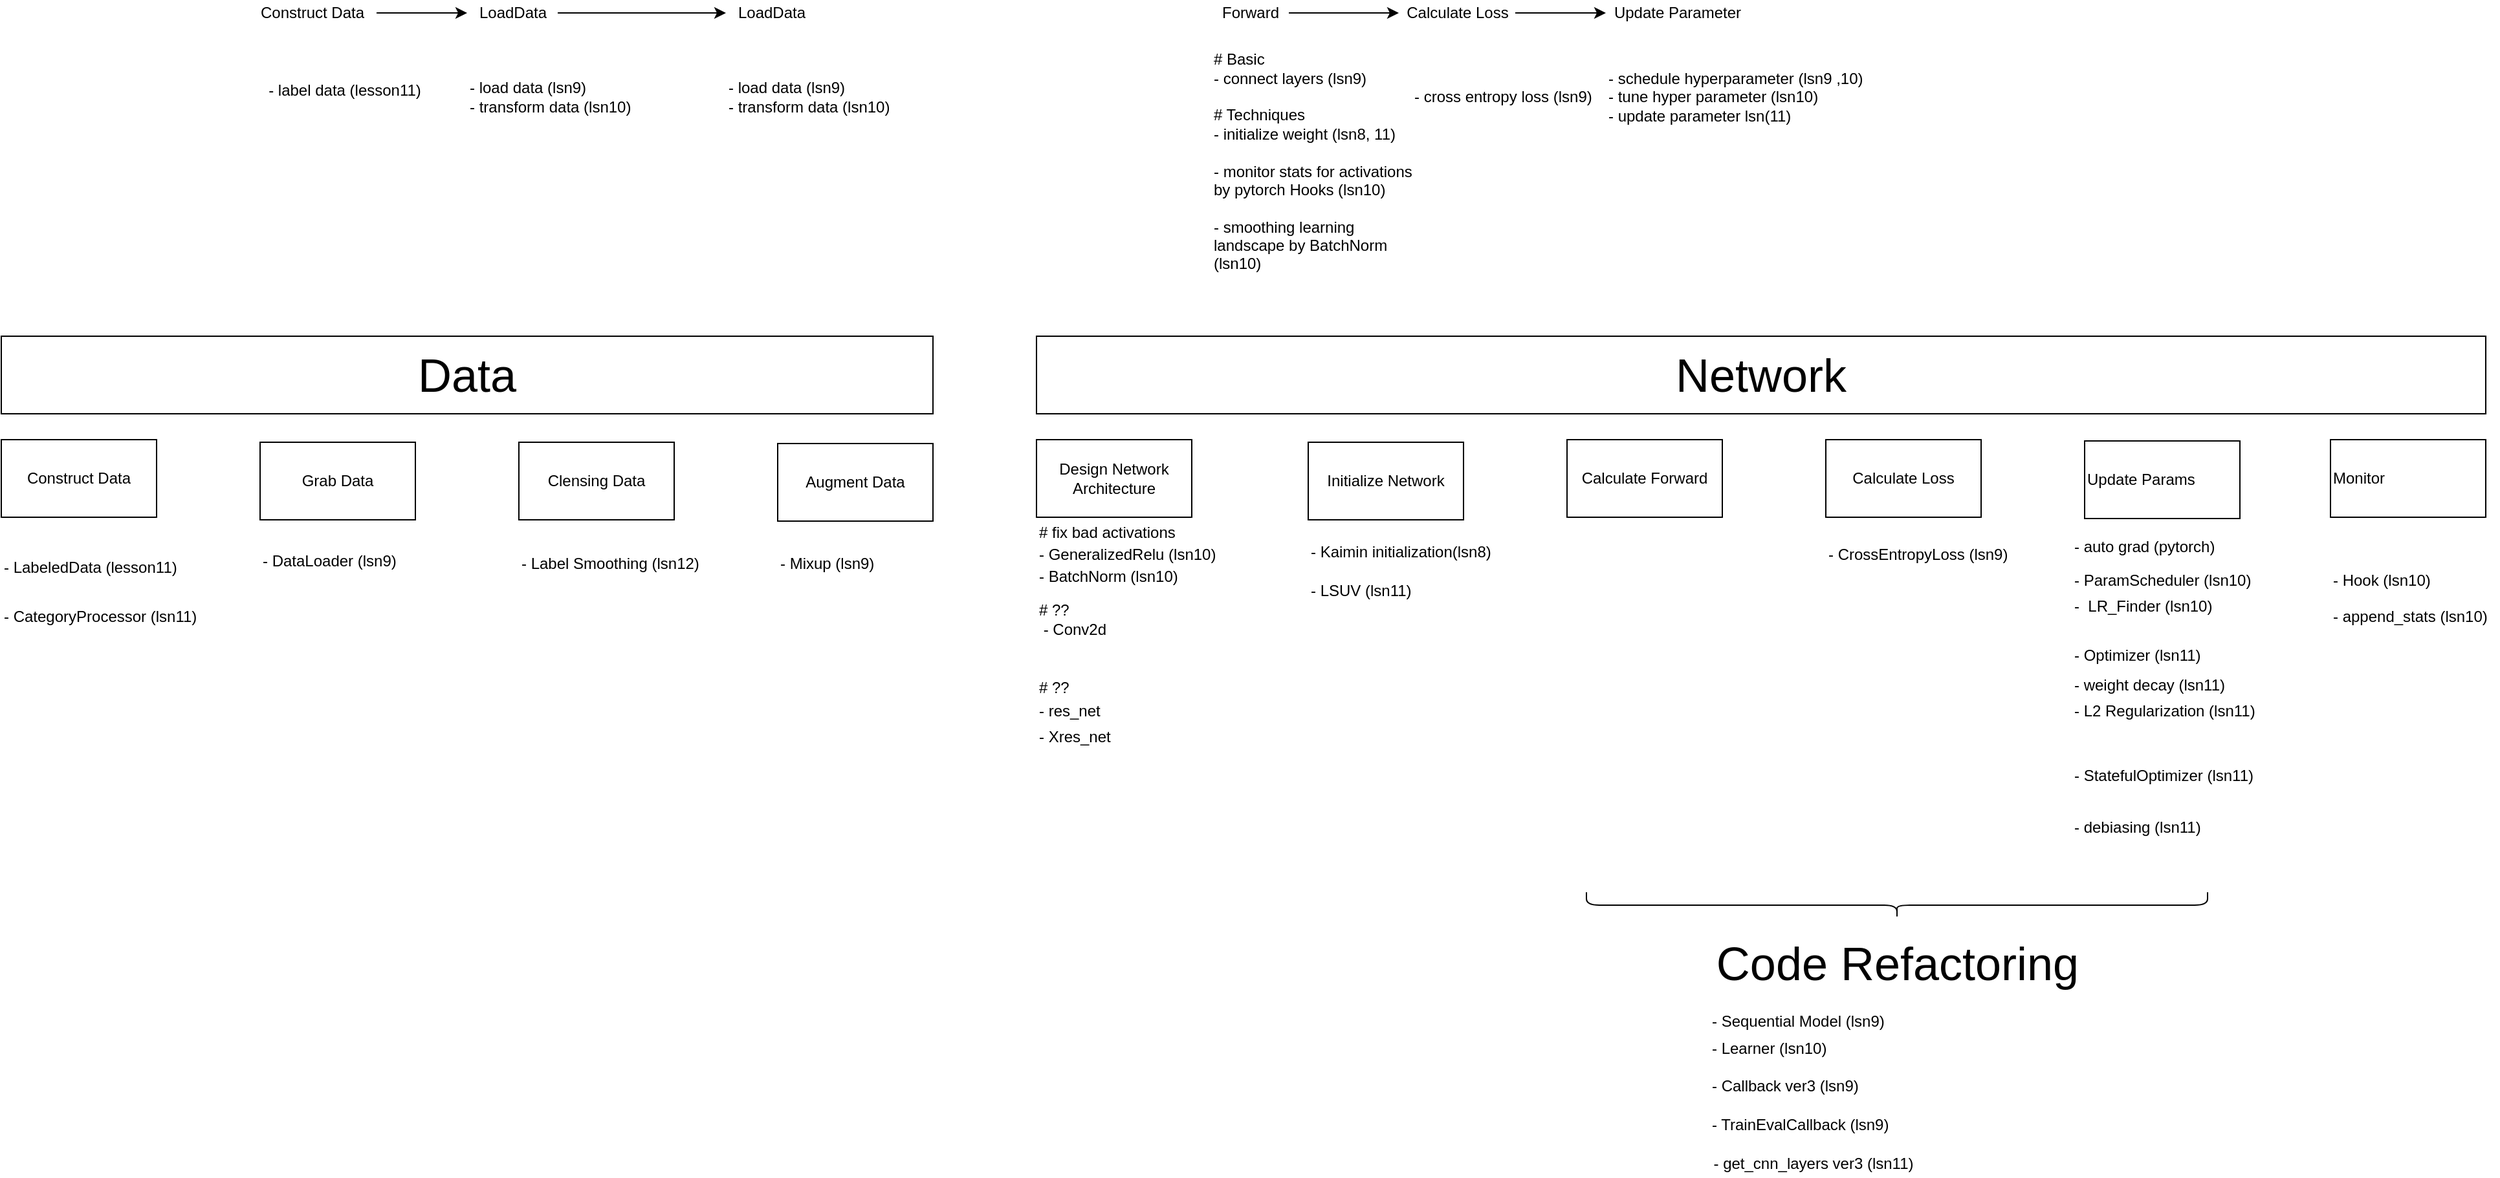 <mxfile version="12.3.2" type="device" pages="8"><diagram id="Bf-_YdLD7mNV9jnc8LZx" name="overview"><mxGraphModel dx="2248" dy="824" grid="1" gridSize="10" guides="1" tooltips="1" connect="1" arrows="1" fold="1" page="1" pageScale="1" pageWidth="850" pageHeight="1100" math="0" shadow="0"><root><mxCell id="v_C4XEYu4G5Kw_PYc7K3-0"/><mxCell id="v_C4XEYu4G5Kw_PYc7K3-1" parent="v_C4XEYu4G5Kw_PYc7K3-0"/><mxCell id="v_C4XEYu4G5Kw_PYc7K3-2" value="- label data (lesson11)" style="text;html=1;align=center;verticalAlign=middle;resizable=0;points=[];;autosize=1;" vertex="1" parent="v_C4XEYu4G5Kw_PYc7K3-1"><mxGeometry x="40" y="120" width="130" height="20" as="geometry"/></mxCell><mxCell id="v_C4XEYu4G5Kw_PYc7K3-3" value="" style="edgeStyle=orthogonalEdgeStyle;rounded=0;orthogonalLoop=1;jettySize=auto;html=1;" edge="1" parent="v_C4XEYu4G5Kw_PYc7K3-1" source="v_C4XEYu4G5Kw_PYc7K3-4" target="v_C4XEYu4G5Kw_PYc7K3-6"><mxGeometry relative="1" as="geometry"/></mxCell><mxCell id="v_C4XEYu4G5Kw_PYc7K3-4" value="Construct Data" style="text;html=1;align=center;verticalAlign=middle;resizable=0;points=[];;autosize=1;" vertex="1" parent="v_C4XEYu4G5Kw_PYc7K3-1"><mxGeometry x="30" y="60" width="100" height="20" as="geometry"/></mxCell><mxCell id="v_C4XEYu4G5Kw_PYc7K3-5" value="" style="edgeStyle=orthogonalEdgeStyle;rounded=0;orthogonalLoop=1;jettySize=auto;html=1;" edge="1" parent="v_C4XEYu4G5Kw_PYc7K3-1" source="v_C4XEYu4G5Kw_PYc7K3-6" target="v_C4XEYu4G5Kw_PYc7K3-7"><mxGeometry relative="1" as="geometry"/></mxCell><mxCell id="v_C4XEYu4G5Kw_PYc7K3-6" value="LoadData" style="text;html=1;align=center;verticalAlign=middle;resizable=0;points=[];;autosize=1;" vertex="1" parent="v_C4XEYu4G5Kw_PYc7K3-1"><mxGeometry x="200" y="60" width="70" height="20" as="geometry"/></mxCell><mxCell id="v_C4XEYu4G5Kw_PYc7K3-7" value="LoadData" style="text;html=1;align=center;verticalAlign=middle;resizable=0;points=[];;autosize=1;" vertex="1" parent="v_C4XEYu4G5Kw_PYc7K3-1"><mxGeometry x="400" y="60" width="70" height="20" as="geometry"/></mxCell><mxCell id="v_C4XEYu4G5Kw_PYc7K3-8" value="" style="edgeStyle=orthogonalEdgeStyle;rounded=0;orthogonalLoop=1;jettySize=auto;html=1;" edge="1" parent="v_C4XEYu4G5Kw_PYc7K3-1" source="v_C4XEYu4G5Kw_PYc7K3-9" target="v_C4XEYu4G5Kw_PYc7K3-11"><mxGeometry relative="1" as="geometry"/></mxCell><mxCell id="v_C4XEYu4G5Kw_PYc7K3-9" value="Forward" style="text;html=1;align=center;verticalAlign=middle;resizable=0;points=[];;autosize=1;" vertex="1" parent="v_C4XEYu4G5Kw_PYc7K3-1"><mxGeometry x="775" y="60" width="60" height="20" as="geometry"/></mxCell><mxCell id="v_C4XEYu4G5Kw_PYc7K3-10" value="" style="edgeStyle=orthogonalEdgeStyle;rounded=0;orthogonalLoop=1;jettySize=auto;html=1;" edge="1" parent="v_C4XEYu4G5Kw_PYc7K3-1" source="v_C4XEYu4G5Kw_PYc7K3-11" target="v_C4XEYu4G5Kw_PYc7K3-12"><mxGeometry relative="1" as="geometry"/></mxCell><mxCell id="v_C4XEYu4G5Kw_PYc7K3-11" value="Calculate Loss" style="text;html=1;align=center;verticalAlign=middle;resizable=0;points=[];;autosize=1;" vertex="1" parent="v_C4XEYu4G5Kw_PYc7K3-1"><mxGeometry x="920" y="60" width="90" height="20" as="geometry"/></mxCell><mxCell id="v_C4XEYu4G5Kw_PYc7K3-12" value="Update Parameter" style="text;html=1;align=center;verticalAlign=middle;resizable=0;points=[];;autosize=1;" vertex="1" parent="v_C4XEYu4G5Kw_PYc7K3-1"><mxGeometry x="1080" y="60" width="110" height="20" as="geometry"/></mxCell><mxCell id="v_C4XEYu4G5Kw_PYc7K3-13" value="- load data (lsn9)&lt;br&gt;- transform data (lsn10)" style="text;html=1;align=left;verticalAlign=middle;resizable=0;points=[];;autosize=1;" vertex="1" parent="v_C4XEYu4G5Kw_PYc7K3-1"><mxGeometry x="200" y="120" width="140" height="30" as="geometry"/></mxCell><mxCell id="v_C4XEYu4G5Kw_PYc7K3-14" value="# Basic&lt;br&gt;- connect layers (lsn9)&lt;br&gt;&lt;br&gt;# Techniques&lt;br&gt;- initialize weight (lsn8, 11)&lt;br&gt;&lt;br&gt;- monitor stats for activations &lt;br&gt;by pytorch Hooks (lsn10)&lt;br&gt;&lt;br&gt;- smoothing learning&lt;br&gt;landscape by BatchNorm&amp;nbsp;&lt;br&gt;(lsn10)" style="text;html=1;align=left;verticalAlign=middle;resizable=0;points=[];;autosize=1;" vertex="1" parent="v_C4XEYu4G5Kw_PYc7K3-1"><mxGeometry x="775" y="100" width="170" height="170" as="geometry"/></mxCell><mxCell id="v_C4XEYu4G5Kw_PYc7K3-15" value="- cross entropy loss (lsn9)" style="text;html=1;align=left;verticalAlign=middle;resizable=0;points=[];;autosize=1;" vertex="1" parent="v_C4XEYu4G5Kw_PYc7K3-1"><mxGeometry x="930" y="125" width="150" height="20" as="geometry"/></mxCell><mxCell id="v_C4XEYu4G5Kw_PYc7K3-16" value="- schedule hyperparameter (lsn9 ,10)&lt;br&gt;- tune hyper parameter (lsn10)&lt;br&gt;- update parameter lsn(11)" style="text;html=1;align=left;verticalAlign=middle;resizable=0;points=[];;autosize=1;" vertex="1" parent="v_C4XEYu4G5Kw_PYc7K3-1"><mxGeometry x="1080" y="110" width="210" height="50" as="geometry"/></mxCell><mxCell id="v_C4XEYu4G5Kw_PYc7K3-17" value="" style="shape=curlyBracket;whiteSpace=wrap;html=1;rounded=1;align=left;rotation=-90;" vertex="1" parent="v_C4XEYu4G5Kw_PYc7K3-1"><mxGeometry x="1295" y="520" width="20" height="480" as="geometry"/></mxCell><mxCell id="v_C4XEYu4G5Kw_PYc7K3-18" value="- Learner (lsn10)" style="text;html=1;align=left;verticalAlign=middle;resizable=0;points=[];;autosize=1;" vertex="1" parent="v_C4XEYu4G5Kw_PYc7K3-1"><mxGeometry x="1160" y="861" width="100" height="20" as="geometry"/></mxCell><mxCell id="v_C4XEYu4G5Kw_PYc7K3-19" value="- load data (lsn9)&lt;br&gt;- transform data (lsn10)" style="text;html=1;align=left;verticalAlign=middle;resizable=0;points=[];;autosize=1;" vertex="1" parent="v_C4XEYu4G5Kw_PYc7K3-1"><mxGeometry x="400" y="120" width="140" height="30" as="geometry"/></mxCell><mxCell id="v_C4XEYu4G5Kw_PYc7K3-20" value="Construct Data" style="rounded=0;whiteSpace=wrap;html=1;align=center;" vertex="1" parent="v_C4XEYu4G5Kw_PYc7K3-1"><mxGeometry x="-160" y="400" width="120" height="60" as="geometry"/></mxCell><mxCell id="v_C4XEYu4G5Kw_PYc7K3-21" value="Calculate Forward" style="rounded=0;whiteSpace=wrap;html=1;align=center;" vertex="1" parent="v_C4XEYu4G5Kw_PYc7K3-1"><mxGeometry x="1050" y="400" width="120" height="60" as="geometry"/></mxCell><mxCell id="v_C4XEYu4G5Kw_PYc7K3-22" value="Calculate Loss" style="rounded=0;whiteSpace=wrap;html=1;align=center;" vertex="1" parent="v_C4XEYu4G5Kw_PYc7K3-1"><mxGeometry x="1250" y="400" width="120" height="60" as="geometry"/></mxCell><mxCell id="v_C4XEYu4G5Kw_PYc7K3-23" value="Update Params" style="rounded=0;whiteSpace=wrap;html=1;align=left;" vertex="1" parent="v_C4XEYu4G5Kw_PYc7K3-1"><mxGeometry x="1450" y="401" width="120" height="60" as="geometry"/></mxCell><mxCell id="v_C4XEYu4G5Kw_PYc7K3-24" value="- LabeledData (lesson11)" style="text;html=1;align=left;verticalAlign=middle;resizable=0;points=[];;autosize=1;" vertex="1" parent="v_C4XEYu4G5Kw_PYc7K3-1"><mxGeometry x="-160" y="489" width="150" height="20" as="geometry"/></mxCell><mxCell id="v_C4XEYu4G5Kw_PYc7K3-25" value="- DataLoader (lsn9)" style="text;html=1;align=left;verticalAlign=middle;resizable=0;points=[];;autosize=1;" vertex="1" parent="v_C4XEYu4G5Kw_PYc7K3-1"><mxGeometry x="40" y="484" width="120" height="20" as="geometry"/></mxCell><mxCell id="v_C4XEYu4G5Kw_PYc7K3-26" value="Data" style="rounded=0;whiteSpace=wrap;html=1;align=center;fontSize=36;" vertex="1" parent="v_C4XEYu4G5Kw_PYc7K3-1"><mxGeometry x="-160" y="320" width="720" height="60" as="geometry"/></mxCell><mxCell id="v_C4XEYu4G5Kw_PYc7K3-27" value="Network" style="rounded=0;whiteSpace=wrap;html=1;align=center;fontSize=36;" vertex="1" parent="v_C4XEYu4G5Kw_PYc7K3-1"><mxGeometry x="640" y="320" width="1120" height="60" as="geometry"/></mxCell><mxCell id="v_C4XEYu4G5Kw_PYc7K3-28" value="Grab Data" style="rounded=0;whiteSpace=wrap;html=1;align=center;" vertex="1" parent="v_C4XEYu4G5Kw_PYc7K3-1"><mxGeometry x="40" y="402" width="120" height="60" as="geometry"/></mxCell><mxCell id="v_C4XEYu4G5Kw_PYc7K3-29" value="Design Network Architecture" style="rounded=0;whiteSpace=wrap;html=1;align=center;" vertex="1" parent="v_C4XEYu4G5Kw_PYc7K3-1"><mxGeometry x="640" y="400" width="120" height="60" as="geometry"/></mxCell><mxCell id="v_C4XEYu4G5Kw_PYc7K3-30" value="Initialize Network" style="rounded=0;whiteSpace=wrap;html=1;align=center;" vertex="1" parent="v_C4XEYu4G5Kw_PYc7K3-1"><mxGeometry x="850" y="402" width="120" height="60" as="geometry"/></mxCell><mxCell id="v_C4XEYu4G5Kw_PYc7K3-31" value="- Kaimin initialization(lsn8)" style="text;html=1;align=left;verticalAlign=middle;resizable=0;points=[];;autosize=1;" vertex="1" parent="v_C4XEYu4G5Kw_PYc7K3-1"><mxGeometry x="850" y="477" width="150" height="20" as="geometry"/></mxCell><mxCell id="v_C4XEYu4G5Kw_PYc7K3-32" value="- BatchNorm (lsn10)" style="text;html=1;align=left;verticalAlign=middle;resizable=0;points=[];;autosize=1;" vertex="1" parent="v_C4XEYu4G5Kw_PYc7K3-1"><mxGeometry x="640" y="496" width="120" height="20" as="geometry"/></mxCell><mxCell id="v_C4XEYu4G5Kw_PYc7K3-33" value="&lt;br&gt;" style="text;html=1;align=left;verticalAlign=middle;resizable=0;points=[];;autosize=1;" vertex="1" parent="v_C4XEYu4G5Kw_PYc7K3-1"><mxGeometry x="1050" y="483" width="20" height="20" as="geometry"/></mxCell><mxCell id="v_C4XEYu4G5Kw_PYc7K3-34" value="- ParamScheduler (lsn10)&lt;br&gt;" style="text;html=1;align=left;verticalAlign=middle;resizable=0;points=[];;autosize=1;" vertex="1" parent="v_C4XEYu4G5Kw_PYc7K3-1"><mxGeometry x="1440" y="499" width="150" height="20" as="geometry"/></mxCell><mxCell id="v_C4XEYu4G5Kw_PYc7K3-35" value="- CrossEntropyLoss (lsn9)" style="text;html=1;align=left;verticalAlign=middle;resizable=0;points=[];;autosize=1;" vertex="1" parent="v_C4XEYu4G5Kw_PYc7K3-1"><mxGeometry x="1250" y="479" width="150" height="20" as="geometry"/></mxCell><mxCell id="v_C4XEYu4G5Kw_PYc7K3-36" value="Augment Data" style="rounded=0;whiteSpace=wrap;html=1;align=center;" vertex="1" parent="v_C4XEYu4G5Kw_PYc7K3-1"><mxGeometry x="440" y="403" width="120" height="60" as="geometry"/></mxCell><mxCell id="v_C4XEYu4G5Kw_PYc7K3-37" value="- Sequential Model (lsn9)&lt;br&gt;" style="text;html=1;align=left;verticalAlign=middle;resizable=0;points=[];;autosize=1;" vertex="1" parent="v_C4XEYu4G5Kw_PYc7K3-1"><mxGeometry x="1160" y="840" width="150" height="20" as="geometry"/></mxCell><mxCell id="v_C4XEYu4G5Kw_PYc7K3-38" value="Code Refactoring" style="text;html=1;align=center;verticalAlign=middle;resizable=0;points=[];;autosize=1;fontSize=36;" vertex="1" parent="v_C4XEYu4G5Kw_PYc7K3-1"><mxGeometry x="1155" y="780" width="300" height="50" as="geometry"/></mxCell><mxCell id="v_C4XEYu4G5Kw_PYc7K3-39" value="- Callback ver3 (lsn9)" style="text;html=1;align=left;verticalAlign=middle;resizable=0;points=[];;autosize=1;" vertex="1" parent="v_C4XEYu4G5Kw_PYc7K3-1"><mxGeometry x="1160" y="890" width="130" height="20" as="geometry"/></mxCell><mxCell id="v_C4XEYu4G5Kw_PYc7K3-40" value="&lt;span style=&quot;color: rgba(0 , 0 , 0 , 0) ; font-family: monospace ; font-size: 0px&quot;&gt;%3CmxGraphModel%3E%3Croot%3E%3CmxCell%20id%3D%220%22%2F%3E%3CmxCell%20id%3D%221%22%20parent%3D%220%22%2F%3E%3CmxCell%20id%3D%222%22%20value%3D%22-%20Sequential%20Model%20(lsn9)%26lt%3Bbr%26gt%3B%22%20style%3D%22text%3Bhtml%3D1%3Balign%3Dleft%3BverticalAlign%3Dmiddle%3Bresizable%3D0%3Bpoints%3D%5B%5D%3B%3Bautosize%3D1%3B%22%20vertex%3D%221%22%20parent%3D%221%22%3E%3CmxGeometry%20x%3D%22845%22%20y%3D%22494%22%20width%3D%22150%22%20height%3D%2220%22%20as%3D%22geometry%22%2F%3E%3C%2FmxCell%3E%3C%2Froot%3E%3C%2FmxGraphModel%3E&lt;/span&gt;" style="text;html=1;align=left;verticalAlign=middle;resizable=0;points=[];;autosize=1;" vertex="1" parent="v_C4XEYu4G5Kw_PYc7K3-1"><mxGeometry x="1160" y="920" width="20" height="20" as="geometry"/></mxCell><mxCell id="v_C4XEYu4G5Kw_PYc7K3-41" value="- TrainEvalCallback (lsn9)" style="text;html=1;align=left;verticalAlign=middle;resizable=0;points=[];;autosize=1;" vertex="1" parent="v_C4XEYu4G5Kw_PYc7K3-1"><mxGeometry x="1160" y="920" width="150" height="20" as="geometry"/></mxCell><mxCell id="v_C4XEYu4G5Kw_PYc7K3-42" value="-&amp;nbsp; LR_Finder (lsn10)" style="text;html=1;align=left;verticalAlign=middle;resizable=0;points=[];;autosize=1;" vertex="1" parent="v_C4XEYu4G5Kw_PYc7K3-1"><mxGeometry x="1440" y="519" width="120" height="20" as="geometry"/></mxCell><mxCell id="v_C4XEYu4G5Kw_PYc7K3-43" value="- Optimizer (lsn11)" style="text;html=1;align=left;verticalAlign=middle;resizable=0;points=[];;autosize=1;" vertex="1" parent="v_C4XEYu4G5Kw_PYc7K3-1"><mxGeometry x="1440" y="557" width="110" height="20" as="geometry"/></mxCell><mxCell id="v_C4XEYu4G5Kw_PYc7K3-44" value="- get_cnn_layers ver3 (lsn11)" style="text;html=1;align=center;verticalAlign=middle;resizable=0;points=[];;autosize=1;" vertex="1" parent="v_C4XEYu4G5Kw_PYc7K3-1"><mxGeometry x="1155" y="950" width="170" height="20" as="geometry"/></mxCell><mxCell id="v_C4XEYu4G5Kw_PYc7K3-45" value="- Hook (lsn10)" style="text;html=1;align=left;verticalAlign=middle;resizable=0;points=[];;autosize=1;" vertex="1" parent="v_C4XEYu4G5Kw_PYc7K3-1"><mxGeometry x="1640" y="499" width="90" height="20" as="geometry"/></mxCell><mxCell id="v_C4XEYu4G5Kw_PYc7K3-46" value="Monitor&amp;nbsp;" style="rounded=0;whiteSpace=wrap;html=1;align=left;" vertex="1" parent="v_C4XEYu4G5Kw_PYc7K3-1"><mxGeometry x="1640" y="400" width="120" height="60" as="geometry"/></mxCell><mxCell id="v_C4XEYu4G5Kw_PYc7K3-47" value="&amp;nbsp;- Conv2d" style="text;html=1;align=left;verticalAlign=middle;resizable=0;points=[];;autosize=1;" vertex="1" parent="v_C4XEYu4G5Kw_PYc7K3-1"><mxGeometry x="640" y="537" width="70" height="20" as="geometry"/></mxCell><mxCell id="v_C4XEYu4G5Kw_PYc7K3-48" value="- GeneralizedRelu (lsn10)" style="text;html=1;align=left;verticalAlign=middle;resizable=0;points=[];;autosize=1;" vertex="1" parent="v_C4XEYu4G5Kw_PYc7K3-1"><mxGeometry x="640" y="479" width="150" height="20" as="geometry"/></mxCell><mxCell id="v_C4XEYu4G5Kw_PYc7K3-49" value="- LSUV (lsn11)" style="text;html=1;align=left;verticalAlign=middle;resizable=0;points=[];;autosize=1;" vertex="1" parent="v_C4XEYu4G5Kw_PYc7K3-1"><mxGeometry x="850" y="507" width="90" height="20" as="geometry"/></mxCell><mxCell id="v_C4XEYu4G5Kw_PYc7K3-50" value="- auto grad (pytorch)" style="text;html=1;align=left;verticalAlign=middle;resizable=0;points=[];;autosize=1;" vertex="1" parent="v_C4XEYu4G5Kw_PYc7K3-1"><mxGeometry x="1440" y="473" width="120" height="20" as="geometry"/></mxCell><mxCell id="v_C4XEYu4G5Kw_PYc7K3-51" value="- StatefulOptimizer (lsn11)" style="text;html=1;align=left;verticalAlign=middle;resizable=0;points=[];;autosize=1;" vertex="1" parent="v_C4XEYu4G5Kw_PYc7K3-1"><mxGeometry x="1440" y="650" width="150" height="20" as="geometry"/></mxCell><mxCell id="v_C4XEYu4G5Kw_PYc7K3-52" value="- CategoryProcessor (lsn11)" style="text;html=1;align=left;verticalAlign=middle;resizable=0;points=[];;autosize=1;" vertex="1" parent="v_C4XEYu4G5Kw_PYc7K3-1"><mxGeometry x="-160" y="527" width="160" height="20" as="geometry"/></mxCell><mxCell id="v_C4XEYu4G5Kw_PYc7K3-53" value="- Mixup (lsn9)" style="text;html=1;align=left;verticalAlign=middle;resizable=0;points=[];;autosize=1;" vertex="1" parent="v_C4XEYu4G5Kw_PYc7K3-1"><mxGeometry x="440" y="486" width="90" height="20" as="geometry"/></mxCell><mxCell id="v_C4XEYu4G5Kw_PYc7K3-54" value="- res_net&amp;nbsp;" style="text;html=1;align=left;verticalAlign=middle;resizable=0;points=[];;autosize=1;" vertex="1" parent="v_C4XEYu4G5Kw_PYc7K3-1"><mxGeometry x="640" y="600" width="70" height="20" as="geometry"/></mxCell><mxCell id="v_C4XEYu4G5Kw_PYc7K3-55" value="- Xres_net&amp;nbsp;" style="text;html=1;align=left;verticalAlign=middle;resizable=0;points=[];;autosize=1;" vertex="1" parent="v_C4XEYu4G5Kw_PYc7K3-1"><mxGeometry x="640" y="620" width="70" height="20" as="geometry"/></mxCell><mxCell id="v_C4XEYu4G5Kw_PYc7K3-56" value="- Label Smoothing (lsn12)" style="text;html=1;align=left;verticalAlign=middle;resizable=0;points=[];;autosize=1;" vertex="1" parent="v_C4XEYu4G5Kw_PYc7K3-1"><mxGeometry x="240" y="486" width="150" height="20" as="geometry"/></mxCell><mxCell id="v_C4XEYu4G5Kw_PYc7K3-57" value="Clensing Data" style="rounded=0;whiteSpace=wrap;html=1;align=center;" vertex="1" parent="v_C4XEYu4G5Kw_PYc7K3-1"><mxGeometry x="240" y="402" width="120" height="60" as="geometry"/></mxCell><mxCell id="WgAc84ihvi8NUhzLNx66-0" value="- append_stats (lsn10)" style="text;html=1;align=left;verticalAlign=middle;resizable=0;points=[];;autosize=1;" vertex="1" parent="v_C4XEYu4G5Kw_PYc7K3-1"><mxGeometry x="1640" y="527" width="130" height="20" as="geometry"/></mxCell><mxCell id="WgAc84ihvi8NUhzLNx66-1" value="# fix bad activations" style="text;html=1;align=left;verticalAlign=middle;resizable=0;points=[];;autosize=1;" vertex="1" parent="v_C4XEYu4G5Kw_PYc7K3-1"><mxGeometry x="640" y="462" width="120" height="20" as="geometry"/></mxCell><mxCell id="WgAc84ihvi8NUhzLNx66-2" value="# ??" style="text;html=1;align=left;verticalAlign=middle;resizable=0;points=[];;autosize=1;" vertex="1" parent="v_C4XEYu4G5Kw_PYc7K3-1"><mxGeometry x="640" y="522" width="40" height="20" as="geometry"/></mxCell><mxCell id="WgAc84ihvi8NUhzLNx66-3" value="# ??" style="text;html=1;align=left;verticalAlign=middle;resizable=0;points=[];;autosize=1;" vertex="1" parent="v_C4XEYu4G5Kw_PYc7K3-1"><mxGeometry x="640" y="582" width="40" height="20" as="geometry"/></mxCell><mxCell id="V42-ELVtPVpYGcHk1UhR-1" value="- weight decay (lsn11)" style="text;html=1;align=left;verticalAlign=middle;resizable=0;points=[];;autosize=1;" vertex="1" parent="v_C4XEYu4G5Kw_PYc7K3-1"><mxGeometry x="1440" y="580" width="130" height="20" as="geometry"/></mxCell><mxCell id="V42-ELVtPVpYGcHk1UhR-2" value="- L2 Regularization (lsn11)" style="text;html=1;align=left;verticalAlign=middle;resizable=0;points=[];;autosize=1;" vertex="1" parent="v_C4XEYu4G5Kw_PYc7K3-1"><mxGeometry x="1440" y="600" width="160" height="20" as="geometry"/></mxCell><mxCell id="wR75Zb4xWhx_reZdndKJ-0" value="- debiasing (lsn11)" style="text;html=1;align=left;verticalAlign=middle;resizable=0;points=[];;autosize=1;" vertex="1" parent="v_C4XEYu4G5Kw_PYc7K3-1"><mxGeometry x="1440" y="690" width="110" height="20" as="geometry"/></mxCell></root></mxGraphModel></diagram><diagram id="nTUuzG8t7xrdCb-IRAF9" name="tensor"><mxGraphModel dx="1398" dy="824" grid="1" gridSize="10" guides="1" tooltips="1" connect="1" arrows="1" fold="1" page="1" pageScale="1" pageWidth="850" pageHeight="1100" math="0" shadow="0"><root><mxCell id="kz9HWL-2JpvN7XISLWq8-0"/><mxCell id="kz9HWL-2JpvN7XISLWq8-1" parent="kz9HWL-2JpvN7XISLWq8-0"/><mxCell id="kz9HWL-2JpvN7XISLWq8-2" value="" style="endArrow=none;html=1;" parent="kz9HWL-2JpvN7XISLWq8-1" edge="1"><mxGeometry width="50" height="50" relative="1" as="geometry"><mxPoint x="161" y="200" as="sourcePoint"/><mxPoint x="161" y="82" as="targetPoint"/></mxGeometry></mxCell><mxCell id="kz9HWL-2JpvN7XISLWq8-4" value="" style="endArrow=none;html=1;" parent="kz9HWL-2JpvN7XISLWq8-1" edge="1"><mxGeometry width="50" height="50" relative="1" as="geometry"><mxPoint x="161" y="360" as="sourcePoint"/><mxPoint x="161" y="242" as="targetPoint"/></mxGeometry></mxCell><mxCell id="kz9HWL-2JpvN7XISLWq8-5" value="" style="endArrow=none;html=1;" parent="kz9HWL-2JpvN7XISLWq8-1" edge="1"><mxGeometry width="50" height="50" relative="1" as="geometry"><mxPoint x="161" y="520" as="sourcePoint"/><mxPoint x="161" y="402" as="targetPoint"/></mxGeometry></mxCell><mxCell id="kz9HWL-2JpvN7XISLWq8-6" value="" style="endArrow=none;html=1;" parent="kz9HWL-2JpvN7XISLWq8-1" edge="1"><mxGeometry width="50" height="50" relative="1" as="geometry"><mxPoint x="200" y="112" as="sourcePoint"/><mxPoint x="200" y="82" as="targetPoint"/></mxGeometry></mxCell><mxCell id="kz9HWL-2JpvN7XISLWq8-8" value="" style="endArrow=none;html=1;" parent="kz9HWL-2JpvN7XISLWq8-1" edge="1"><mxGeometry width="50" height="50" relative="1" as="geometry"><mxPoint x="200" y="155" as="sourcePoint"/><mxPoint x="200" y="125" as="targetPoint"/></mxGeometry></mxCell><mxCell id="kz9HWL-2JpvN7XISLWq8-9" value="" style="endArrow=none;html=1;" parent="kz9HWL-2JpvN7XISLWq8-1" edge="1"><mxGeometry width="50" height="50" relative="1" as="geometry"><mxPoint x="200" y="200" as="sourcePoint"/><mxPoint x="200" y="170" as="targetPoint"/></mxGeometry></mxCell><mxCell id="kz9HWL-2JpvN7XISLWq8-10" value="" style="endArrow=none;html=1;" parent="kz9HWL-2JpvN7XISLWq8-1" edge="1"><mxGeometry width="50" height="50" relative="1" as="geometry"><mxPoint x="200" y="272" as="sourcePoint"/><mxPoint x="200" y="242" as="targetPoint"/></mxGeometry></mxCell><mxCell id="kz9HWL-2JpvN7XISLWq8-11" value="" style="endArrow=none;html=1;" parent="kz9HWL-2JpvN7XISLWq8-1" edge="1"><mxGeometry width="50" height="50" relative="1" as="geometry"><mxPoint x="200" y="315" as="sourcePoint"/><mxPoint x="200" y="285" as="targetPoint"/></mxGeometry></mxCell><mxCell id="kz9HWL-2JpvN7XISLWq8-12" value="" style="endArrow=none;html=1;" parent="kz9HWL-2JpvN7XISLWq8-1" edge="1"><mxGeometry width="50" height="50" relative="1" as="geometry"><mxPoint x="200" y="360" as="sourcePoint"/><mxPoint x="200" y="330" as="targetPoint"/></mxGeometry></mxCell><mxCell id="kz9HWL-2JpvN7XISLWq8-13" value="" style="endArrow=none;html=1;" parent="kz9HWL-2JpvN7XISLWq8-1" edge="1"><mxGeometry width="50" height="50" relative="1" as="geometry"><mxPoint x="200" y="432" as="sourcePoint"/><mxPoint x="200" y="402" as="targetPoint"/></mxGeometry></mxCell><mxCell id="kz9HWL-2JpvN7XISLWq8-14" value="" style="endArrow=none;html=1;" parent="kz9HWL-2JpvN7XISLWq8-1" edge="1"><mxGeometry width="50" height="50" relative="1" as="geometry"><mxPoint x="200" y="475" as="sourcePoint"/><mxPoint x="200" y="445" as="targetPoint"/></mxGeometry></mxCell><mxCell id="kz9HWL-2JpvN7XISLWq8-15" value="" style="endArrow=none;html=1;" parent="kz9HWL-2JpvN7XISLWq8-1" edge="1"><mxGeometry width="50" height="50" relative="1" as="geometry"><mxPoint x="200" y="520" as="sourcePoint"/><mxPoint x="200" y="490" as="targetPoint"/></mxGeometry></mxCell><mxCell id="kz9HWL-2JpvN7XISLWq8-16" value="" style="endArrow=none;html=1;" parent="kz9HWL-2JpvN7XISLWq8-1" edge="1"><mxGeometry width="50" height="50" relative="1" as="geometry"><mxPoint x="240" y="91" as="sourcePoint"/><mxPoint x="240" y="82" as="targetPoint"/></mxGeometry></mxCell><mxCell id="kz9HWL-2JpvN7XISLWq8-19" value="" style="endArrow=none;html=1;" parent="kz9HWL-2JpvN7XISLWq8-1" edge="1"><mxGeometry width="50" height="50" relative="1" as="geometry"><mxPoint x="240" y="111" as="sourcePoint"/><mxPoint x="240" y="102" as="targetPoint"/></mxGeometry></mxCell><mxCell id="kz9HWL-2JpvN7XISLWq8-20" value="" style="endArrow=none;html=1;" parent="kz9HWL-2JpvN7XISLWq8-1" edge="1"><mxGeometry width="50" height="50" relative="1" as="geometry"><mxPoint x="240" y="135" as="sourcePoint"/><mxPoint x="240" y="126" as="targetPoint"/></mxGeometry></mxCell><mxCell id="kz9HWL-2JpvN7XISLWq8-21" value="" style="endArrow=none;html=1;" parent="kz9HWL-2JpvN7XISLWq8-1" edge="1"><mxGeometry width="50" height="50" relative="1" as="geometry"><mxPoint x="240" y="155" as="sourcePoint"/><mxPoint x="240" y="146" as="targetPoint"/></mxGeometry></mxCell><mxCell id="kz9HWL-2JpvN7XISLWq8-22" value="" style="endArrow=none;html=1;" parent="kz9HWL-2JpvN7XISLWq8-1" edge="1"><mxGeometry width="50" height="50" relative="1" as="geometry"><mxPoint x="241" y="180" as="sourcePoint"/><mxPoint x="241" y="171" as="targetPoint"/></mxGeometry></mxCell><mxCell id="kz9HWL-2JpvN7XISLWq8-23" value="" style="endArrow=none;html=1;" parent="kz9HWL-2JpvN7XISLWq8-1" edge="1"><mxGeometry width="50" height="50" relative="1" as="geometry"><mxPoint x="241" y="200" as="sourcePoint"/><mxPoint x="241" y="191" as="targetPoint"/></mxGeometry></mxCell><mxCell id="kz9HWL-2JpvN7XISLWq8-24" value="" style="endArrow=none;html=1;" parent="kz9HWL-2JpvN7XISLWq8-1" edge="1"><mxGeometry width="50" height="50" relative="1" as="geometry"><mxPoint x="240" y="251" as="sourcePoint"/><mxPoint x="240" y="242" as="targetPoint"/></mxGeometry></mxCell><mxCell id="kz9HWL-2JpvN7XISLWq8-25" value="" style="endArrow=none;html=1;" parent="kz9HWL-2JpvN7XISLWq8-1" edge="1"><mxGeometry width="50" height="50" relative="1" as="geometry"><mxPoint x="240" y="271" as="sourcePoint"/><mxPoint x="240" y="262" as="targetPoint"/></mxGeometry></mxCell><mxCell id="kz9HWL-2JpvN7XISLWq8-26" value="" style="endArrow=none;html=1;" parent="kz9HWL-2JpvN7XISLWq8-1" edge="1"><mxGeometry width="50" height="50" relative="1" as="geometry"><mxPoint x="240" y="295" as="sourcePoint"/><mxPoint x="240" y="286" as="targetPoint"/></mxGeometry></mxCell><mxCell id="kz9HWL-2JpvN7XISLWq8-27" value="" style="endArrow=none;html=1;" parent="kz9HWL-2JpvN7XISLWq8-1" edge="1"><mxGeometry width="50" height="50" relative="1" as="geometry"><mxPoint x="240" y="315" as="sourcePoint"/><mxPoint x="240" y="306" as="targetPoint"/></mxGeometry></mxCell><mxCell id="kz9HWL-2JpvN7XISLWq8-28" value="" style="endArrow=none;html=1;" parent="kz9HWL-2JpvN7XISLWq8-1" edge="1"><mxGeometry width="50" height="50" relative="1" as="geometry"><mxPoint x="241" y="340" as="sourcePoint"/><mxPoint x="241" y="331" as="targetPoint"/></mxGeometry></mxCell><mxCell id="kz9HWL-2JpvN7XISLWq8-29" value="" style="endArrow=none;html=1;" parent="kz9HWL-2JpvN7XISLWq8-1" edge="1"><mxGeometry width="50" height="50" relative="1" as="geometry"><mxPoint x="241" y="360" as="sourcePoint"/><mxPoint x="241" y="351" as="targetPoint"/></mxGeometry></mxCell><mxCell id="kz9HWL-2JpvN7XISLWq8-30" value="" style="endArrow=none;html=1;" parent="kz9HWL-2JpvN7XISLWq8-1" edge="1"><mxGeometry width="50" height="50" relative="1" as="geometry"><mxPoint x="240" y="411" as="sourcePoint"/><mxPoint x="240" y="402" as="targetPoint"/></mxGeometry></mxCell><mxCell id="kz9HWL-2JpvN7XISLWq8-31" value="" style="endArrow=none;html=1;" parent="kz9HWL-2JpvN7XISLWq8-1" edge="1"><mxGeometry width="50" height="50" relative="1" as="geometry"><mxPoint x="240" y="431" as="sourcePoint"/><mxPoint x="240" y="422" as="targetPoint"/></mxGeometry></mxCell><mxCell id="kz9HWL-2JpvN7XISLWq8-32" value="" style="endArrow=none;html=1;" parent="kz9HWL-2JpvN7XISLWq8-1" edge="1"><mxGeometry width="50" height="50" relative="1" as="geometry"><mxPoint x="240" y="455" as="sourcePoint"/><mxPoint x="240" y="446" as="targetPoint"/></mxGeometry></mxCell><mxCell id="kz9HWL-2JpvN7XISLWq8-33" value="" style="endArrow=none;html=1;" parent="kz9HWL-2JpvN7XISLWq8-1" edge="1"><mxGeometry width="50" height="50" relative="1" as="geometry"><mxPoint x="240" y="475" as="sourcePoint"/><mxPoint x="240" y="466" as="targetPoint"/></mxGeometry></mxCell><mxCell id="kz9HWL-2JpvN7XISLWq8-34" value="" style="endArrow=none;html=1;" parent="kz9HWL-2JpvN7XISLWq8-1" edge="1"><mxGeometry width="50" height="50" relative="1" as="geometry"><mxPoint x="241" y="500" as="sourcePoint"/><mxPoint x="241" y="491" as="targetPoint"/></mxGeometry></mxCell><mxCell id="kz9HWL-2JpvN7XISLWq8-35" value="" style="endArrow=none;html=1;" parent="kz9HWL-2JpvN7XISLWq8-1" edge="1"><mxGeometry width="50" height="50" relative="1" as="geometry"><mxPoint x="241" y="520" as="sourcePoint"/><mxPoint x="241" y="511" as="targetPoint"/></mxGeometry></mxCell><mxCell id="kz9HWL-2JpvN7XISLWq8-36" value="rank3 tensor&lt;br&gt;&lt;br&gt;torch.Size([3, 3, 2])" style="text;html=1;align=center;verticalAlign=middle;resizable=0;points=[];;autosize=1;" parent="kz9HWL-2JpvN7XISLWq8-1" vertex="1"><mxGeometry x="10" y="39" width="120" height="50" as="geometry"/></mxCell><mxCell id="kz9HWL-2JpvN7XISLWq8-37" value="dim=0" style="text;html=1;align=center;verticalAlign=middle;resizable=0;points=[];;autosize=1;" parent="kz9HWL-2JpvN7XISLWq8-1" vertex="1"><mxGeometry x="134" y="54" width="50" height="20" as="geometry"/></mxCell><mxCell id="kz9HWL-2JpvN7XISLWq8-38" value="dim=1" style="text;html=1;align=center;verticalAlign=middle;resizable=0;points=[];;autosize=1;" parent="kz9HWL-2JpvN7XISLWq8-1" vertex="1"><mxGeometry x="177" y="54" width="50" height="20" as="geometry"/></mxCell><mxCell id="kz9HWL-2JpvN7XISLWq8-39" value="dim=2" style="text;html=1;align=center;verticalAlign=middle;resizable=0;points=[];;autosize=1;" parent="kz9HWL-2JpvN7XISLWq8-1" vertex="1"><mxGeometry x="213" y="54" width="50" height="20" as="geometry"/></mxCell><mxCell id="ITl_CwHhnO8B5ldsG3ls-1" value="" style="ellipse;whiteSpace=wrap;html=1;aspect=fixed;" parent="kz9HWL-2JpvN7XISLWq8-1" vertex="1"><mxGeometry x="250" y="82" width="9" height="9" as="geometry"/></mxCell><mxCell id="ITl_CwHhnO8B5ldsG3ls-2" value="" style="ellipse;whiteSpace=wrap;html=1;aspect=fixed;" parent="kz9HWL-2JpvN7XISLWq8-1" vertex="1"><mxGeometry x="250" y="101" width="9" height="9" as="geometry"/></mxCell><mxCell id="ITl_CwHhnO8B5ldsG3ls-3" value="" style="ellipse;whiteSpace=wrap;html=1;aspect=fixed;" parent="kz9HWL-2JpvN7XISLWq8-1" vertex="1"><mxGeometry x="250" y="126" width="9" height="9" as="geometry"/></mxCell><mxCell id="ITl_CwHhnO8B5ldsG3ls-4" value="" style="ellipse;whiteSpace=wrap;html=1;aspect=fixed;" parent="kz9HWL-2JpvN7XISLWq8-1" vertex="1"><mxGeometry x="250" y="145" width="9" height="9" as="geometry"/></mxCell><mxCell id="ITl_CwHhnO8B5ldsG3ls-5" value="" style="ellipse;whiteSpace=wrap;html=1;aspect=fixed;" parent="kz9HWL-2JpvN7XISLWq8-1" vertex="1"><mxGeometry x="250" y="172" width="9" height="9" as="geometry"/></mxCell><mxCell id="ITl_CwHhnO8B5ldsG3ls-6" value="" style="ellipse;whiteSpace=wrap;html=1;aspect=fixed;" parent="kz9HWL-2JpvN7XISLWq8-1" vertex="1"><mxGeometry x="250" y="191" width="9" height="9" as="geometry"/></mxCell><mxCell id="ITl_CwHhnO8B5ldsG3ls-7" value="" style="ellipse;whiteSpace=wrap;html=1;aspect=fixed;" parent="kz9HWL-2JpvN7XISLWq8-1" vertex="1"><mxGeometry x="250" y="242" width="9" height="9" as="geometry"/></mxCell><mxCell id="ITl_CwHhnO8B5ldsG3ls-8" value="" style="ellipse;whiteSpace=wrap;html=1;aspect=fixed;" parent="kz9HWL-2JpvN7XISLWq8-1" vertex="1"><mxGeometry x="250" y="261" width="9" height="9" as="geometry"/></mxCell><mxCell id="ITl_CwHhnO8B5ldsG3ls-9" value="" style="ellipse;whiteSpace=wrap;html=1;aspect=fixed;" parent="kz9HWL-2JpvN7XISLWq8-1" vertex="1"><mxGeometry x="250" y="286" width="9" height="9" as="geometry"/></mxCell><mxCell id="ITl_CwHhnO8B5ldsG3ls-10" value="" style="ellipse;whiteSpace=wrap;html=1;aspect=fixed;" parent="kz9HWL-2JpvN7XISLWq8-1" vertex="1"><mxGeometry x="250" y="305" width="9" height="9" as="geometry"/></mxCell><mxCell id="ITl_CwHhnO8B5ldsG3ls-11" value="" style="ellipse;whiteSpace=wrap;html=1;aspect=fixed;" parent="kz9HWL-2JpvN7XISLWq8-1" vertex="1"><mxGeometry x="250" y="332" width="9" height="9" as="geometry"/></mxCell><mxCell id="ITl_CwHhnO8B5ldsG3ls-12" value="" style="ellipse;whiteSpace=wrap;html=1;aspect=fixed;" parent="kz9HWL-2JpvN7XISLWq8-1" vertex="1"><mxGeometry x="250" y="351" width="9" height="9" as="geometry"/></mxCell><mxCell id="ITl_CwHhnO8B5ldsG3ls-13" value="" style="ellipse;whiteSpace=wrap;html=1;aspect=fixed;" parent="kz9HWL-2JpvN7XISLWq8-1" vertex="1"><mxGeometry x="250" y="402" width="9" height="9" as="geometry"/></mxCell><mxCell id="ITl_CwHhnO8B5ldsG3ls-14" value="" style="ellipse;whiteSpace=wrap;html=1;aspect=fixed;" parent="kz9HWL-2JpvN7XISLWq8-1" vertex="1"><mxGeometry x="250" y="421" width="9" height="9" as="geometry"/></mxCell><mxCell id="ITl_CwHhnO8B5ldsG3ls-15" value="" style="ellipse;whiteSpace=wrap;html=1;aspect=fixed;" parent="kz9HWL-2JpvN7XISLWq8-1" vertex="1"><mxGeometry x="250" y="446" width="9" height="9" as="geometry"/></mxCell><mxCell id="ITl_CwHhnO8B5ldsG3ls-16" value="" style="ellipse;whiteSpace=wrap;html=1;aspect=fixed;" parent="kz9HWL-2JpvN7XISLWq8-1" vertex="1"><mxGeometry x="250" y="465" width="9" height="9" as="geometry"/></mxCell><mxCell id="ITl_CwHhnO8B5ldsG3ls-17" value="" style="ellipse;whiteSpace=wrap;html=1;aspect=fixed;" parent="kz9HWL-2JpvN7XISLWq8-1" vertex="1"><mxGeometry x="250" y="492" width="9" height="9" as="geometry"/></mxCell><mxCell id="ITl_CwHhnO8B5ldsG3ls-18" value="" style="ellipse;whiteSpace=wrap;html=1;aspect=fixed;" parent="kz9HWL-2JpvN7XISLWq8-1" vertex="1"><mxGeometry x="250" y="511" width="9" height="9" as="geometry"/></mxCell></root></mxGraphModel></diagram><diagram id="Qz1Sokf738GNCWs9Q_Sw" name="BatchNorm"><mxGraphModel dx="1398" dy="824" grid="1" gridSize="10" guides="1" tooltips="1" connect="1" arrows="1" fold="1" page="1" pageScale="1" pageWidth="850" pageHeight="1100" math="0" shadow="0"><root><mxCell id="Vg2-S_DW42t_VhN0s_Hr-0"/><mxCell id="Vg2-S_DW42t_VhN0s_Hr-1" parent="Vg2-S_DW42t_VhN0s_Hr-0"/><mxCell id="Vg2-S_DW42t_VhN0s_Hr-2" value="" style="endArrow=none;html=1;" edge="1" parent="Vg2-S_DW42t_VhN0s_Hr-1"><mxGeometry width="50" height="50" relative="1" as="geometry"><mxPoint x="161" y="250" as="sourcePoint"/><mxPoint x="161" y="112" as="targetPoint"/></mxGeometry></mxCell><mxCell id="Vg2-S_DW42t_VhN0s_Hr-5" value="" style="endArrow=none;html=1;" edge="1" parent="Vg2-S_DW42t_VhN0s_Hr-1"><mxGeometry width="50" height="50" relative="1" as="geometry"><mxPoint x="200" y="150" as="sourcePoint"/><mxPoint x="200" y="112" as="targetPoint"/></mxGeometry></mxCell><mxCell id="Vg2-S_DW42t_VhN0s_Hr-14" value="" style="endArrow=none;html=1;" edge="1" parent="Vg2-S_DW42t_VhN0s_Hr-1"><mxGeometry width="50" height="50" relative="1" as="geometry"><mxPoint x="240" y="121" as="sourcePoint"/><mxPoint x="240" y="112" as="targetPoint"/></mxGeometry></mxCell><mxCell id="Vg2-S_DW42t_VhN0s_Hr-15" value="" style="endArrow=none;html=1;" edge="1" parent="Vg2-S_DW42t_VhN0s_Hr-1"><mxGeometry width="50" height="50" relative="1" as="geometry"><mxPoint x="240" y="135" as="sourcePoint"/><mxPoint x="240" y="126" as="targetPoint"/></mxGeometry></mxCell><mxCell id="Vg2-S_DW42t_VhN0s_Hr-32" value="dim=1" style="text;html=1;align=center;verticalAlign=middle;resizable=0;points=[];;autosize=1;" vertex="1" parent="Vg2-S_DW42t_VhN0s_Hr-1"><mxGeometry x="134" y="84" width="50" height="20" as="geometry"/></mxCell><mxCell id="Vg2-S_DW42t_VhN0s_Hr-33" value="dim=2" style="text;html=1;align=center;verticalAlign=middle;resizable=0;points=[];;autosize=1;" vertex="1" parent="Vg2-S_DW42t_VhN0s_Hr-1"><mxGeometry x="177" y="84" width="50" height="20" as="geometry"/></mxCell><mxCell id="Vg2-S_DW42t_VhN0s_Hr-34" value="dim=3" style="text;html=1;align=center;verticalAlign=middle;resizable=0;points=[];;autosize=1;" vertex="1" parent="Vg2-S_DW42t_VhN0s_Hr-1"><mxGeometry x="213" y="84" width="50" height="20" as="geometry"/></mxCell><mxCell id="Vg2-S_DW42t_VhN0s_Hr-35" value="" style="ellipse;whiteSpace=wrap;html=1;aspect=fixed;fillColor=#f8cecc;strokeColor=#b85450;" vertex="1" parent="Vg2-S_DW42t_VhN0s_Hr-1"><mxGeometry x="250" y="112" width="9" height="9" as="geometry"/></mxCell><mxCell id="Vg2-S_DW42t_VhN0s_Hr-36" value="" style="ellipse;whiteSpace=wrap;html=1;aspect=fixed;fillColor=#f8cecc;strokeColor=#b85450;" vertex="1" parent="Vg2-S_DW42t_VhN0s_Hr-1"><mxGeometry x="250" y="125" width="9" height="9" as="geometry"/></mxCell><mxCell id="Vg2-S_DW42t_VhN0s_Hr-53" value="" style="endArrow=none;html=1;" edge="1" parent="Vg2-S_DW42t_VhN0s_Hr-1"><mxGeometry width="50" height="50" relative="1" as="geometry"><mxPoint x="240" y="148" as="sourcePoint"/><mxPoint x="240" y="139" as="targetPoint"/></mxGeometry></mxCell><mxCell id="Vg2-S_DW42t_VhN0s_Hr-54" value="" style="ellipse;whiteSpace=wrap;html=1;aspect=fixed;fillColor=#f8cecc;strokeColor=#b85450;" vertex="1" parent="Vg2-S_DW42t_VhN0s_Hr-1"><mxGeometry x="250" y="138" width="9" height="9" as="geometry"/></mxCell><mxCell id="Vg2-S_DW42t_VhN0s_Hr-55" value="" style="endArrow=none;html=1;" edge="1" parent="Vg2-S_DW42t_VhN0s_Hr-1"><mxGeometry width="50" height="50" relative="1" as="geometry"><mxPoint x="200" y="197" as="sourcePoint"/><mxPoint x="200" y="159" as="targetPoint"/></mxGeometry></mxCell><mxCell id="Vg2-S_DW42t_VhN0s_Hr-56" value="" style="endArrow=none;html=1;" edge="1" parent="Vg2-S_DW42t_VhN0s_Hr-1"><mxGeometry width="50" height="50" relative="1" as="geometry"><mxPoint x="240" y="168" as="sourcePoint"/><mxPoint x="240" y="159" as="targetPoint"/></mxGeometry></mxCell><mxCell id="Vg2-S_DW42t_VhN0s_Hr-57" value="" style="endArrow=none;html=1;" edge="1" parent="Vg2-S_DW42t_VhN0s_Hr-1"><mxGeometry width="50" height="50" relative="1" as="geometry"><mxPoint x="240" y="182" as="sourcePoint"/><mxPoint x="240" y="173" as="targetPoint"/></mxGeometry></mxCell><mxCell id="Vg2-S_DW42t_VhN0s_Hr-58" value="" style="ellipse;whiteSpace=wrap;html=1;aspect=fixed;fillColor=#f8cecc;strokeColor=#b85450;" vertex="1" parent="Vg2-S_DW42t_VhN0s_Hr-1"><mxGeometry x="250" y="159" width="9" height="9" as="geometry"/></mxCell><mxCell id="Vg2-S_DW42t_VhN0s_Hr-59" value="" style="ellipse;whiteSpace=wrap;html=1;aspect=fixed;fillColor=#f8cecc;strokeColor=#b85450;" vertex="1" parent="Vg2-S_DW42t_VhN0s_Hr-1"><mxGeometry x="250" y="172" width="9" height="9" as="geometry"/></mxCell><mxCell id="Vg2-S_DW42t_VhN0s_Hr-60" value="" style="endArrow=none;html=1;" edge="1" parent="Vg2-S_DW42t_VhN0s_Hr-1"><mxGeometry width="50" height="50" relative="1" as="geometry"><mxPoint x="240" y="195" as="sourcePoint"/><mxPoint x="240" y="186" as="targetPoint"/></mxGeometry></mxCell><mxCell id="Vg2-S_DW42t_VhN0s_Hr-61" value="" style="ellipse;whiteSpace=wrap;html=1;aspect=fixed;fillColor=#f8cecc;strokeColor=#b85450;" vertex="1" parent="Vg2-S_DW42t_VhN0s_Hr-1"><mxGeometry x="250" y="185" width="9" height="9" as="geometry"/></mxCell><mxCell id="Vg2-S_DW42t_VhN0s_Hr-62" value="" style="endArrow=none;html=1;" edge="1" parent="Vg2-S_DW42t_VhN0s_Hr-1"><mxGeometry width="50" height="50" relative="1" as="geometry"><mxPoint x="200" y="244" as="sourcePoint"/><mxPoint x="200" y="206" as="targetPoint"/></mxGeometry></mxCell><mxCell id="Vg2-S_DW42t_VhN0s_Hr-63" value="" style="endArrow=none;html=1;" edge="1" parent="Vg2-S_DW42t_VhN0s_Hr-1"><mxGeometry width="50" height="50" relative="1" as="geometry"><mxPoint x="240" y="215" as="sourcePoint"/><mxPoint x="240" y="206" as="targetPoint"/></mxGeometry></mxCell><mxCell id="Vg2-S_DW42t_VhN0s_Hr-64" value="" style="endArrow=none;html=1;" edge="1" parent="Vg2-S_DW42t_VhN0s_Hr-1"><mxGeometry width="50" height="50" relative="1" as="geometry"><mxPoint x="240" y="229" as="sourcePoint"/><mxPoint x="240" y="220" as="targetPoint"/></mxGeometry></mxCell><mxCell id="Vg2-S_DW42t_VhN0s_Hr-65" value="" style="ellipse;whiteSpace=wrap;html=1;aspect=fixed;fillColor=#f8cecc;strokeColor=#b85450;" vertex="1" parent="Vg2-S_DW42t_VhN0s_Hr-1"><mxGeometry x="250" y="206" width="9" height="9" as="geometry"/></mxCell><mxCell id="Vg2-S_DW42t_VhN0s_Hr-66" value="" style="ellipse;whiteSpace=wrap;html=1;aspect=fixed;fillColor=#f8cecc;strokeColor=#b85450;" vertex="1" parent="Vg2-S_DW42t_VhN0s_Hr-1"><mxGeometry x="250" y="219" width="9" height="9" as="geometry"/></mxCell><mxCell id="Vg2-S_DW42t_VhN0s_Hr-67" value="" style="endArrow=none;html=1;" edge="1" parent="Vg2-S_DW42t_VhN0s_Hr-1"><mxGeometry width="50" height="50" relative="1" as="geometry"><mxPoint x="240" y="242" as="sourcePoint"/><mxPoint x="240" y="233" as="targetPoint"/></mxGeometry></mxCell><mxCell id="Vg2-S_DW42t_VhN0s_Hr-68" value="" style="ellipse;whiteSpace=wrap;html=1;aspect=fixed;fillColor=#f8cecc;strokeColor=#b85450;" vertex="1" parent="Vg2-S_DW42t_VhN0s_Hr-1"><mxGeometry x="250" y="232" width="9" height="9" as="geometry"/></mxCell><mxCell id="Vg2-S_DW42t_VhN0s_Hr-91" value="dim=0" style="text;html=1;align=center;verticalAlign=middle;resizable=0;points=[];;autosize=1;" vertex="1" parent="Vg2-S_DW42t_VhN0s_Hr-1"><mxGeometry x="94" y="84" width="50" height="20" as="geometry"/></mxCell><mxCell id="Vg2-S_DW42t_VhN0s_Hr-92" value="" style="endArrow=none;html=1;" edge="1" parent="Vg2-S_DW42t_VhN0s_Hr-1"><mxGeometry width="50" height="50" relative="1" as="geometry"><mxPoint x="121" y="580" as="sourcePoint"/><mxPoint x="121" y="112" as="targetPoint"/></mxGeometry></mxCell><mxCell id="Vg2-S_DW42t_VhN0s_Hr-93" value="bs =3,&amp;nbsp; channel=3, height=3, width=3" style="text;html=1;align=center;verticalAlign=middle;resizable=0;points=[];;autosize=1;" vertex="1" parent="Vg2-S_DW42t_VhN0s_Hr-1"><mxGeometry x="260" y="14" width="210" height="20" as="geometry"/></mxCell><mxCell id="Vg2-S_DW42t_VhN0s_Hr-94" value="" style="endArrow=none;html=1;" edge="1" parent="Vg2-S_DW42t_VhN0s_Hr-1"><mxGeometry width="50" height="50" relative="1" as="geometry"><mxPoint x="161" y="420" as="sourcePoint"/><mxPoint x="161" y="282" as="targetPoint"/></mxGeometry></mxCell><mxCell id="Vg2-S_DW42t_VhN0s_Hr-95" value="" style="endArrow=none;html=1;" edge="1" parent="Vg2-S_DW42t_VhN0s_Hr-1"><mxGeometry width="50" height="50" relative="1" as="geometry"><mxPoint x="200" y="320" as="sourcePoint"/><mxPoint x="200" y="282" as="targetPoint"/></mxGeometry></mxCell><mxCell id="Vg2-S_DW42t_VhN0s_Hr-96" value="" style="endArrow=none;html=1;fillColor=#dae8fc;strokeColor=#6c8ebf;" edge="1" parent="Vg2-S_DW42t_VhN0s_Hr-1"><mxGeometry width="50" height="50" relative="1" as="geometry"><mxPoint x="240" y="291" as="sourcePoint"/><mxPoint x="240" y="282" as="targetPoint"/></mxGeometry></mxCell><mxCell id="Vg2-S_DW42t_VhN0s_Hr-97" value="" style="endArrow=none;html=1;fillColor=#dae8fc;strokeColor=#6c8ebf;" edge="1" parent="Vg2-S_DW42t_VhN0s_Hr-1"><mxGeometry width="50" height="50" relative="1" as="geometry"><mxPoint x="240" y="305" as="sourcePoint"/><mxPoint x="240" y="296" as="targetPoint"/></mxGeometry></mxCell><mxCell id="Vg2-S_DW42t_VhN0s_Hr-98" value="" style="ellipse;whiteSpace=wrap;html=1;aspect=fixed;fillColor=#dae8fc;strokeColor=#6c8ebf;" vertex="1" parent="Vg2-S_DW42t_VhN0s_Hr-1"><mxGeometry x="250" y="282" width="9" height="9" as="geometry"/></mxCell><mxCell id="Vg2-S_DW42t_VhN0s_Hr-99" value="" style="ellipse;whiteSpace=wrap;html=1;aspect=fixed;fillColor=#dae8fc;strokeColor=#6c8ebf;" vertex="1" parent="Vg2-S_DW42t_VhN0s_Hr-1"><mxGeometry x="250" y="295" width="9" height="9" as="geometry"/></mxCell><mxCell id="Vg2-S_DW42t_VhN0s_Hr-100" value="" style="endArrow=none;html=1;fillColor=#dae8fc;strokeColor=#6c8ebf;" edge="1" parent="Vg2-S_DW42t_VhN0s_Hr-1"><mxGeometry width="50" height="50" relative="1" as="geometry"><mxPoint x="240" y="318" as="sourcePoint"/><mxPoint x="240" y="309" as="targetPoint"/></mxGeometry></mxCell><mxCell id="Vg2-S_DW42t_VhN0s_Hr-101" value="" style="ellipse;whiteSpace=wrap;html=1;aspect=fixed;fillColor=#dae8fc;strokeColor=#6c8ebf;" vertex="1" parent="Vg2-S_DW42t_VhN0s_Hr-1"><mxGeometry x="250" y="308" width="9" height="9" as="geometry"/></mxCell><mxCell id="Vg2-S_DW42t_VhN0s_Hr-102" value="" style="endArrow=none;html=1;" edge="1" parent="Vg2-S_DW42t_VhN0s_Hr-1"><mxGeometry width="50" height="50" relative="1" as="geometry"><mxPoint x="200" y="367" as="sourcePoint"/><mxPoint x="200" y="329" as="targetPoint"/></mxGeometry></mxCell><mxCell id="Vg2-S_DW42t_VhN0s_Hr-103" value="" style="endArrow=none;html=1;fillColor=#dae8fc;strokeColor=#6c8ebf;" edge="1" parent="Vg2-S_DW42t_VhN0s_Hr-1"><mxGeometry width="50" height="50" relative="1" as="geometry"><mxPoint x="240" y="338" as="sourcePoint"/><mxPoint x="240" y="329" as="targetPoint"/></mxGeometry></mxCell><mxCell id="Vg2-S_DW42t_VhN0s_Hr-104" value="" style="endArrow=none;html=1;fillColor=#dae8fc;strokeColor=#6c8ebf;" edge="1" parent="Vg2-S_DW42t_VhN0s_Hr-1"><mxGeometry width="50" height="50" relative="1" as="geometry"><mxPoint x="240" y="352" as="sourcePoint"/><mxPoint x="240" y="343" as="targetPoint"/></mxGeometry></mxCell><mxCell id="Vg2-S_DW42t_VhN0s_Hr-105" value="" style="ellipse;whiteSpace=wrap;html=1;aspect=fixed;fillColor=#dae8fc;strokeColor=#6c8ebf;" vertex="1" parent="Vg2-S_DW42t_VhN0s_Hr-1"><mxGeometry x="250" y="329" width="9" height="9" as="geometry"/></mxCell><mxCell id="Vg2-S_DW42t_VhN0s_Hr-106" value="" style="ellipse;whiteSpace=wrap;html=1;aspect=fixed;fillColor=#dae8fc;strokeColor=#6c8ebf;" vertex="1" parent="Vg2-S_DW42t_VhN0s_Hr-1"><mxGeometry x="250" y="342" width="9" height="9" as="geometry"/></mxCell><mxCell id="Vg2-S_DW42t_VhN0s_Hr-107" value="" style="endArrow=none;html=1;fillColor=#dae8fc;strokeColor=#6c8ebf;" edge="1" parent="Vg2-S_DW42t_VhN0s_Hr-1"><mxGeometry width="50" height="50" relative="1" as="geometry"><mxPoint x="240" y="365" as="sourcePoint"/><mxPoint x="240" y="356" as="targetPoint"/></mxGeometry></mxCell><mxCell id="Vg2-S_DW42t_VhN0s_Hr-108" value="" style="ellipse;whiteSpace=wrap;html=1;aspect=fixed;fillColor=#dae8fc;strokeColor=#6c8ebf;" vertex="1" parent="Vg2-S_DW42t_VhN0s_Hr-1"><mxGeometry x="250" y="355" width="9" height="9" as="geometry"/></mxCell><mxCell id="Vg2-S_DW42t_VhN0s_Hr-109" value="" style="endArrow=none;html=1;" edge="1" parent="Vg2-S_DW42t_VhN0s_Hr-1"><mxGeometry width="50" height="50" relative="1" as="geometry"><mxPoint x="200" y="414" as="sourcePoint"/><mxPoint x="200" y="376" as="targetPoint"/></mxGeometry></mxCell><mxCell id="Vg2-S_DW42t_VhN0s_Hr-110" value="" style="endArrow=none;html=1;fillColor=#dae8fc;strokeColor=#6c8ebf;" edge="1" parent="Vg2-S_DW42t_VhN0s_Hr-1"><mxGeometry width="50" height="50" relative="1" as="geometry"><mxPoint x="240" y="385" as="sourcePoint"/><mxPoint x="240" y="376" as="targetPoint"/></mxGeometry></mxCell><mxCell id="Vg2-S_DW42t_VhN0s_Hr-111" value="" style="endArrow=none;html=1;fillColor=#dae8fc;strokeColor=#6c8ebf;" edge="1" parent="Vg2-S_DW42t_VhN0s_Hr-1"><mxGeometry width="50" height="50" relative="1" as="geometry"><mxPoint x="240" y="399" as="sourcePoint"/><mxPoint x="240" y="390" as="targetPoint"/></mxGeometry></mxCell><mxCell id="Vg2-S_DW42t_VhN0s_Hr-112" value="" style="ellipse;whiteSpace=wrap;html=1;aspect=fixed;fillColor=#dae8fc;strokeColor=#6c8ebf;" vertex="1" parent="Vg2-S_DW42t_VhN0s_Hr-1"><mxGeometry x="250" y="376" width="9" height="9" as="geometry"/></mxCell><mxCell id="Vg2-S_DW42t_VhN0s_Hr-113" value="" style="ellipse;whiteSpace=wrap;html=1;aspect=fixed;fillColor=#dae8fc;strokeColor=#6c8ebf;" vertex="1" parent="Vg2-S_DW42t_VhN0s_Hr-1"><mxGeometry x="250" y="389" width="9" height="9" as="geometry"/></mxCell><mxCell id="Vg2-S_DW42t_VhN0s_Hr-114" value="" style="endArrow=none;html=1;fillColor=#dae8fc;strokeColor=#6c8ebf;" edge="1" parent="Vg2-S_DW42t_VhN0s_Hr-1"><mxGeometry width="50" height="50" relative="1" as="geometry"><mxPoint x="240" y="412" as="sourcePoint"/><mxPoint x="240" y="403" as="targetPoint"/></mxGeometry></mxCell><mxCell id="Vg2-S_DW42t_VhN0s_Hr-115" value="" style="ellipse;whiteSpace=wrap;html=1;aspect=fixed;fillColor=#dae8fc;strokeColor=#6c8ebf;" vertex="1" parent="Vg2-S_DW42t_VhN0s_Hr-1"><mxGeometry x="250" y="402" width="9" height="9" as="geometry"/></mxCell><mxCell id="Vg2-S_DW42t_VhN0s_Hr-117" value="" style="endArrow=none;html=1;" edge="1" parent="Vg2-S_DW42t_VhN0s_Hr-1"><mxGeometry width="50" height="50" relative="1" as="geometry"><mxPoint x="161" y="580" as="sourcePoint"/><mxPoint x="161" y="442" as="targetPoint"/></mxGeometry></mxCell><mxCell id="Vg2-S_DW42t_VhN0s_Hr-118" value="" style="endArrow=none;html=1;" edge="1" parent="Vg2-S_DW42t_VhN0s_Hr-1"><mxGeometry width="50" height="50" relative="1" as="geometry"><mxPoint x="200" y="480" as="sourcePoint"/><mxPoint x="200" y="442" as="targetPoint"/></mxGeometry></mxCell><mxCell id="Vg2-S_DW42t_VhN0s_Hr-119" value="" style="endArrow=none;html=1;fillColor=#fff2cc;strokeColor=#d6b656;" edge="1" parent="Vg2-S_DW42t_VhN0s_Hr-1"><mxGeometry width="50" height="50" relative="1" as="geometry"><mxPoint x="240" y="451" as="sourcePoint"/><mxPoint x="240" y="442" as="targetPoint"/></mxGeometry></mxCell><mxCell id="Vg2-S_DW42t_VhN0s_Hr-120" value="" style="endArrow=none;html=1;fillColor=#fff2cc;strokeColor=#d6b656;" edge="1" parent="Vg2-S_DW42t_VhN0s_Hr-1"><mxGeometry width="50" height="50" relative="1" as="geometry"><mxPoint x="240" y="465" as="sourcePoint"/><mxPoint x="240" y="456" as="targetPoint"/></mxGeometry></mxCell><mxCell id="Vg2-S_DW42t_VhN0s_Hr-121" value="" style="ellipse;whiteSpace=wrap;html=1;aspect=fixed;fillColor=#fff2cc;strokeColor=#d6b656;" vertex="1" parent="Vg2-S_DW42t_VhN0s_Hr-1"><mxGeometry x="250" y="442" width="9" height="9" as="geometry"/></mxCell><mxCell id="Vg2-S_DW42t_VhN0s_Hr-122" value="" style="ellipse;whiteSpace=wrap;html=1;aspect=fixed;fillColor=#fff2cc;strokeColor=#d6b656;" vertex="1" parent="Vg2-S_DW42t_VhN0s_Hr-1"><mxGeometry x="250" y="455" width="9" height="9" as="geometry"/></mxCell><mxCell id="Vg2-S_DW42t_VhN0s_Hr-123" value="" style="endArrow=none;html=1;fillColor=#fff2cc;strokeColor=#d6b656;" edge="1" parent="Vg2-S_DW42t_VhN0s_Hr-1"><mxGeometry width="50" height="50" relative="1" as="geometry"><mxPoint x="240" y="478" as="sourcePoint"/><mxPoint x="240" y="469" as="targetPoint"/></mxGeometry></mxCell><mxCell id="Vg2-S_DW42t_VhN0s_Hr-124" value="" style="ellipse;whiteSpace=wrap;html=1;aspect=fixed;fillColor=#fff2cc;strokeColor=#d6b656;" vertex="1" parent="Vg2-S_DW42t_VhN0s_Hr-1"><mxGeometry x="250" y="468" width="9" height="9" as="geometry"/></mxCell><mxCell id="Vg2-S_DW42t_VhN0s_Hr-125" value="" style="endArrow=none;html=1;" edge="1" parent="Vg2-S_DW42t_VhN0s_Hr-1"><mxGeometry width="50" height="50" relative="1" as="geometry"><mxPoint x="200" y="527" as="sourcePoint"/><mxPoint x="200" y="489" as="targetPoint"/></mxGeometry></mxCell><mxCell id="Vg2-S_DW42t_VhN0s_Hr-126" value="" style="endArrow=none;html=1;fillColor=#fff2cc;strokeColor=#d6b656;" edge="1" parent="Vg2-S_DW42t_VhN0s_Hr-1"><mxGeometry width="50" height="50" relative="1" as="geometry"><mxPoint x="240" y="498" as="sourcePoint"/><mxPoint x="240" y="489" as="targetPoint"/></mxGeometry></mxCell><mxCell id="Vg2-S_DW42t_VhN0s_Hr-127" value="" style="endArrow=none;html=1;fillColor=#fff2cc;strokeColor=#d6b656;" edge="1" parent="Vg2-S_DW42t_VhN0s_Hr-1"><mxGeometry width="50" height="50" relative="1" as="geometry"><mxPoint x="240" y="512" as="sourcePoint"/><mxPoint x="240" y="503" as="targetPoint"/></mxGeometry></mxCell><mxCell id="Vg2-S_DW42t_VhN0s_Hr-128" value="" style="ellipse;whiteSpace=wrap;html=1;aspect=fixed;fillColor=#fff2cc;strokeColor=#d6b656;" vertex="1" parent="Vg2-S_DW42t_VhN0s_Hr-1"><mxGeometry x="250" y="489" width="9" height="9" as="geometry"/></mxCell><mxCell id="Vg2-S_DW42t_VhN0s_Hr-129" value="" style="ellipse;whiteSpace=wrap;html=1;aspect=fixed;fillColor=#fff2cc;strokeColor=#d6b656;" vertex="1" parent="Vg2-S_DW42t_VhN0s_Hr-1"><mxGeometry x="250" y="502" width="9" height="9" as="geometry"/></mxCell><mxCell id="Vg2-S_DW42t_VhN0s_Hr-130" value="" style="endArrow=none;html=1;fillColor=#fff2cc;strokeColor=#d6b656;" edge="1" parent="Vg2-S_DW42t_VhN0s_Hr-1"><mxGeometry width="50" height="50" relative="1" as="geometry"><mxPoint x="240" y="525" as="sourcePoint"/><mxPoint x="240" y="516" as="targetPoint"/></mxGeometry></mxCell><mxCell id="Vg2-S_DW42t_VhN0s_Hr-131" value="" style="ellipse;whiteSpace=wrap;html=1;aspect=fixed;fillColor=#fff2cc;strokeColor=#d6b656;" vertex="1" parent="Vg2-S_DW42t_VhN0s_Hr-1"><mxGeometry x="250" y="515" width="9" height="9" as="geometry"/></mxCell><mxCell id="Vg2-S_DW42t_VhN0s_Hr-132" value="" style="endArrow=none;html=1;" edge="1" parent="Vg2-S_DW42t_VhN0s_Hr-1"><mxGeometry width="50" height="50" relative="1" as="geometry"><mxPoint x="200" y="574" as="sourcePoint"/><mxPoint x="200" y="536" as="targetPoint"/></mxGeometry></mxCell><mxCell id="Vg2-S_DW42t_VhN0s_Hr-133" value="" style="endArrow=none;html=1;fillColor=#fff2cc;strokeColor=#d6b656;" edge="1" parent="Vg2-S_DW42t_VhN0s_Hr-1"><mxGeometry width="50" height="50" relative="1" as="geometry"><mxPoint x="240" y="545" as="sourcePoint"/><mxPoint x="240" y="536" as="targetPoint"/></mxGeometry></mxCell><mxCell id="Vg2-S_DW42t_VhN0s_Hr-134" value="" style="endArrow=none;html=1;fillColor=#fff2cc;strokeColor=#d6b656;" edge="1" parent="Vg2-S_DW42t_VhN0s_Hr-1"><mxGeometry width="50" height="50" relative="1" as="geometry"><mxPoint x="240" y="559" as="sourcePoint"/><mxPoint x="240" y="550" as="targetPoint"/></mxGeometry></mxCell><mxCell id="Vg2-S_DW42t_VhN0s_Hr-135" value="" style="ellipse;whiteSpace=wrap;html=1;aspect=fixed;fillColor=#fff2cc;strokeColor=#d6b656;" vertex="1" parent="Vg2-S_DW42t_VhN0s_Hr-1"><mxGeometry x="250" y="536" width="9" height="9" as="geometry"/></mxCell><mxCell id="Vg2-S_DW42t_VhN0s_Hr-136" value="" style="ellipse;whiteSpace=wrap;html=1;aspect=fixed;fillColor=#fff2cc;strokeColor=#d6b656;" vertex="1" parent="Vg2-S_DW42t_VhN0s_Hr-1"><mxGeometry x="250" y="549" width="9" height="9" as="geometry"/></mxCell><mxCell id="Vg2-S_DW42t_VhN0s_Hr-137" value="" style="endArrow=none;html=1;fillColor=#fff2cc;strokeColor=#d6b656;" edge="1" parent="Vg2-S_DW42t_VhN0s_Hr-1"><mxGeometry width="50" height="50" relative="1" as="geometry"><mxPoint x="240" y="572" as="sourcePoint"/><mxPoint x="240" y="563" as="targetPoint"/></mxGeometry></mxCell><mxCell id="Vg2-S_DW42t_VhN0s_Hr-138" value="" style="ellipse;whiteSpace=wrap;html=1;aspect=fixed;fillColor=#fff2cc;strokeColor=#d6b656;" vertex="1" parent="Vg2-S_DW42t_VhN0s_Hr-1"><mxGeometry x="250" y="562" width="9" height="9" as="geometry"/></mxCell><mxCell id="Vg2-S_DW42t_VhN0s_Hr-140" value="batch mean &amp;amp; batch variance are taken &lt;br&gt;within the area filled with the same color" style="text;html=1;align=center;verticalAlign=middle;resizable=0;points=[];;autosize=1;" vertex="1" parent="Vg2-S_DW42t_VhN0s_Hr-1"><mxGeometry x="330" y="161.5" width="230" height="30" as="geometry"/></mxCell><mxCell id="Vg2-S_DW42t_VhN0s_Hr-141" value="x.mean((0,2,3), keepdim=True)" style="text;html=1;align=center;verticalAlign=middle;resizable=0;points=[];;autosize=1;" vertex="1" parent="Vg2-S_DW42t_VhN0s_Hr-1"><mxGeometry x="317" y="242" width="180" height="20" as="geometry"/></mxCell><mxCell id="Vg2-S_DW42t_VhN0s_Hr-142" value="" style="endArrow=none;html=1;" edge="1" parent="Vg2-S_DW42t_VhN0s_Hr-1"><mxGeometry width="50" height="50" relative="1" as="geometry"><mxPoint x="161" y="780" as="sourcePoint"/><mxPoint x="161" y="642" as="targetPoint"/></mxGeometry></mxCell><mxCell id="Vg2-S_DW42t_VhN0s_Hr-143" value="" style="endArrow=none;html=1;" edge="1" parent="Vg2-S_DW42t_VhN0s_Hr-1"><mxGeometry width="50" height="50" relative="1" as="geometry"><mxPoint x="200" y="680" as="sourcePoint"/><mxPoint x="200" y="642" as="targetPoint"/></mxGeometry></mxCell><mxCell id="Vg2-S_DW42t_VhN0s_Hr-144" value="" style="endArrow=none;html=1;" edge="1" parent="Vg2-S_DW42t_VhN0s_Hr-1"><mxGeometry width="50" height="50" relative="1" as="geometry"><mxPoint x="240" y="651" as="sourcePoint"/><mxPoint x="240" y="642" as="targetPoint"/></mxGeometry></mxCell><mxCell id="Vg2-S_DW42t_VhN0s_Hr-145" value="" style="endArrow=none;html=1;" edge="1" parent="Vg2-S_DW42t_VhN0s_Hr-1"><mxGeometry width="50" height="50" relative="1" as="geometry"><mxPoint x="240" y="665" as="sourcePoint"/><mxPoint x="240" y="656" as="targetPoint"/></mxGeometry></mxCell><mxCell id="Vg2-S_DW42t_VhN0s_Hr-146" value="" style="ellipse;whiteSpace=wrap;html=1;aspect=fixed;fillColor=#f8cecc;strokeColor=#b85450;" vertex="1" parent="Vg2-S_DW42t_VhN0s_Hr-1"><mxGeometry x="250" y="642" width="9" height="9" as="geometry"/></mxCell><mxCell id="Vg2-S_DW42t_VhN0s_Hr-147" value="" style="ellipse;whiteSpace=wrap;html=1;aspect=fixed;fillColor=#f8cecc;strokeColor=#b85450;" vertex="1" parent="Vg2-S_DW42t_VhN0s_Hr-1"><mxGeometry x="250" y="655" width="9" height="9" as="geometry"/></mxCell><mxCell id="Vg2-S_DW42t_VhN0s_Hr-148" value="" style="endArrow=none;html=1;" edge="1" parent="Vg2-S_DW42t_VhN0s_Hr-1"><mxGeometry width="50" height="50" relative="1" as="geometry"><mxPoint x="240" y="678" as="sourcePoint"/><mxPoint x="240" y="669" as="targetPoint"/></mxGeometry></mxCell><mxCell id="Vg2-S_DW42t_VhN0s_Hr-149" value="" style="ellipse;whiteSpace=wrap;html=1;aspect=fixed;fillColor=#f8cecc;strokeColor=#b85450;" vertex="1" parent="Vg2-S_DW42t_VhN0s_Hr-1"><mxGeometry x="250" y="668" width="9" height="9" as="geometry"/></mxCell><mxCell id="Vg2-S_DW42t_VhN0s_Hr-150" value="" style="endArrow=none;html=1;" edge="1" parent="Vg2-S_DW42t_VhN0s_Hr-1"><mxGeometry width="50" height="50" relative="1" as="geometry"><mxPoint x="200" y="727" as="sourcePoint"/><mxPoint x="200" y="689" as="targetPoint"/></mxGeometry></mxCell><mxCell id="Vg2-S_DW42t_VhN0s_Hr-151" value="" style="endArrow=none;html=1;" edge="1" parent="Vg2-S_DW42t_VhN0s_Hr-1"><mxGeometry width="50" height="50" relative="1" as="geometry"><mxPoint x="240" y="698" as="sourcePoint"/><mxPoint x="240" y="689" as="targetPoint"/></mxGeometry></mxCell><mxCell id="Vg2-S_DW42t_VhN0s_Hr-152" value="" style="endArrow=none;html=1;" edge="1" parent="Vg2-S_DW42t_VhN0s_Hr-1"><mxGeometry width="50" height="50" relative="1" as="geometry"><mxPoint x="240" y="712" as="sourcePoint"/><mxPoint x="240" y="703" as="targetPoint"/></mxGeometry></mxCell><mxCell id="Vg2-S_DW42t_VhN0s_Hr-153" value="" style="ellipse;whiteSpace=wrap;html=1;aspect=fixed;fillColor=#f8cecc;strokeColor=#b85450;" vertex="1" parent="Vg2-S_DW42t_VhN0s_Hr-1"><mxGeometry x="250" y="689" width="9" height="9" as="geometry"/></mxCell><mxCell id="Vg2-S_DW42t_VhN0s_Hr-154" value="" style="ellipse;whiteSpace=wrap;html=1;aspect=fixed;fillColor=#f8cecc;strokeColor=#b85450;" vertex="1" parent="Vg2-S_DW42t_VhN0s_Hr-1"><mxGeometry x="250" y="702" width="9" height="9" as="geometry"/></mxCell><mxCell id="Vg2-S_DW42t_VhN0s_Hr-155" value="" style="endArrow=none;html=1;" edge="1" parent="Vg2-S_DW42t_VhN0s_Hr-1"><mxGeometry width="50" height="50" relative="1" as="geometry"><mxPoint x="240" y="725" as="sourcePoint"/><mxPoint x="240" y="716" as="targetPoint"/></mxGeometry></mxCell><mxCell id="Vg2-S_DW42t_VhN0s_Hr-156" value="" style="ellipse;whiteSpace=wrap;html=1;aspect=fixed;fillColor=#f8cecc;strokeColor=#b85450;" vertex="1" parent="Vg2-S_DW42t_VhN0s_Hr-1"><mxGeometry x="250" y="715" width="9" height="9" as="geometry"/></mxCell><mxCell id="Vg2-S_DW42t_VhN0s_Hr-157" value="" style="endArrow=none;html=1;" edge="1" parent="Vg2-S_DW42t_VhN0s_Hr-1"><mxGeometry width="50" height="50" relative="1" as="geometry"><mxPoint x="200" y="774" as="sourcePoint"/><mxPoint x="200" y="736" as="targetPoint"/></mxGeometry></mxCell><mxCell id="Vg2-S_DW42t_VhN0s_Hr-158" value="" style="endArrow=none;html=1;" edge="1" parent="Vg2-S_DW42t_VhN0s_Hr-1"><mxGeometry width="50" height="50" relative="1" as="geometry"><mxPoint x="240" y="745" as="sourcePoint"/><mxPoint x="240" y="736" as="targetPoint"/></mxGeometry></mxCell><mxCell id="Vg2-S_DW42t_VhN0s_Hr-159" value="" style="endArrow=none;html=1;" edge="1" parent="Vg2-S_DW42t_VhN0s_Hr-1"><mxGeometry width="50" height="50" relative="1" as="geometry"><mxPoint x="240" y="759" as="sourcePoint"/><mxPoint x="240" y="750" as="targetPoint"/></mxGeometry></mxCell><mxCell id="Vg2-S_DW42t_VhN0s_Hr-160" value="" style="ellipse;whiteSpace=wrap;html=1;aspect=fixed;fillColor=#f8cecc;strokeColor=#b85450;" vertex="1" parent="Vg2-S_DW42t_VhN0s_Hr-1"><mxGeometry x="250" y="736" width="9" height="9" as="geometry"/></mxCell><mxCell id="Vg2-S_DW42t_VhN0s_Hr-161" value="" style="ellipse;whiteSpace=wrap;html=1;aspect=fixed;fillColor=#f8cecc;strokeColor=#b85450;" vertex="1" parent="Vg2-S_DW42t_VhN0s_Hr-1"><mxGeometry x="250" y="749" width="9" height="9" as="geometry"/></mxCell><mxCell id="Vg2-S_DW42t_VhN0s_Hr-162" value="" style="endArrow=none;html=1;" edge="1" parent="Vg2-S_DW42t_VhN0s_Hr-1"><mxGeometry width="50" height="50" relative="1" as="geometry"><mxPoint x="240" y="772" as="sourcePoint"/><mxPoint x="240" y="763" as="targetPoint"/></mxGeometry></mxCell><mxCell id="Vg2-S_DW42t_VhN0s_Hr-163" value="" style="ellipse;whiteSpace=wrap;html=1;aspect=fixed;fillColor=#f8cecc;strokeColor=#b85450;" vertex="1" parent="Vg2-S_DW42t_VhN0s_Hr-1"><mxGeometry x="250" y="762" width="9" height="9" as="geometry"/></mxCell><mxCell id="Vg2-S_DW42t_VhN0s_Hr-164" value="" style="endArrow=none;html=1;" edge="1" parent="Vg2-S_DW42t_VhN0s_Hr-1"><mxGeometry width="50" height="50" relative="1" as="geometry"><mxPoint x="121" y="1110" as="sourcePoint"/><mxPoint x="121" y="642" as="targetPoint"/></mxGeometry></mxCell><mxCell id="Vg2-S_DW42t_VhN0s_Hr-165" value="" style="endArrow=none;html=1;" edge="1" parent="Vg2-S_DW42t_VhN0s_Hr-1"><mxGeometry width="50" height="50" relative="1" as="geometry"><mxPoint x="161" y="950" as="sourcePoint"/><mxPoint x="161" y="812" as="targetPoint"/></mxGeometry></mxCell><mxCell id="Vg2-S_DW42t_VhN0s_Hr-166" value="" style="endArrow=none;html=1;" edge="1" parent="Vg2-S_DW42t_VhN0s_Hr-1"><mxGeometry width="50" height="50" relative="1" as="geometry"><mxPoint x="200" y="850" as="sourcePoint"/><mxPoint x="200" y="812" as="targetPoint"/></mxGeometry></mxCell><mxCell id="Vg2-S_DW42t_VhN0s_Hr-167" value="" style="endArrow=none;html=1;fillColor=#dae8fc;strokeColor=#6c8ebf;" edge="1" parent="Vg2-S_DW42t_VhN0s_Hr-1"><mxGeometry width="50" height="50" relative="1" as="geometry"><mxPoint x="240" y="821" as="sourcePoint"/><mxPoint x="240" y="812" as="targetPoint"/></mxGeometry></mxCell><mxCell id="Vg2-S_DW42t_VhN0s_Hr-168" value="" style="endArrow=none;html=1;fillColor=#dae8fc;strokeColor=#6c8ebf;" edge="1" parent="Vg2-S_DW42t_VhN0s_Hr-1"><mxGeometry width="50" height="50" relative="1" as="geometry"><mxPoint x="240" y="835" as="sourcePoint"/><mxPoint x="240" y="826" as="targetPoint"/></mxGeometry></mxCell><mxCell id="Vg2-S_DW42t_VhN0s_Hr-169" value="" style="ellipse;whiteSpace=wrap;html=1;aspect=fixed;fillColor=#dae8fc;strokeColor=#6c8ebf;" vertex="1" parent="Vg2-S_DW42t_VhN0s_Hr-1"><mxGeometry x="250" y="812" width="9" height="9" as="geometry"/></mxCell><mxCell id="Vg2-S_DW42t_VhN0s_Hr-170" value="" style="ellipse;whiteSpace=wrap;html=1;aspect=fixed;fillColor=#dae8fc;strokeColor=#6c8ebf;" vertex="1" parent="Vg2-S_DW42t_VhN0s_Hr-1"><mxGeometry x="250" y="825" width="9" height="9" as="geometry"/></mxCell><mxCell id="Vg2-S_DW42t_VhN0s_Hr-171" value="" style="endArrow=none;html=1;fillColor=#dae8fc;strokeColor=#6c8ebf;" edge="1" parent="Vg2-S_DW42t_VhN0s_Hr-1"><mxGeometry width="50" height="50" relative="1" as="geometry"><mxPoint x="240" y="848" as="sourcePoint"/><mxPoint x="240" y="839" as="targetPoint"/></mxGeometry></mxCell><mxCell id="Vg2-S_DW42t_VhN0s_Hr-172" value="" style="ellipse;whiteSpace=wrap;html=1;aspect=fixed;fillColor=#dae8fc;strokeColor=#6c8ebf;" vertex="1" parent="Vg2-S_DW42t_VhN0s_Hr-1"><mxGeometry x="250" y="838" width="9" height="9" as="geometry"/></mxCell><mxCell id="Vg2-S_DW42t_VhN0s_Hr-173" value="" style="endArrow=none;html=1;" edge="1" parent="Vg2-S_DW42t_VhN0s_Hr-1"><mxGeometry width="50" height="50" relative="1" as="geometry"><mxPoint x="200" y="897" as="sourcePoint"/><mxPoint x="200" y="859" as="targetPoint"/></mxGeometry></mxCell><mxCell id="Vg2-S_DW42t_VhN0s_Hr-174" value="" style="endArrow=none;html=1;fillColor=#dae8fc;strokeColor=#6c8ebf;" edge="1" parent="Vg2-S_DW42t_VhN0s_Hr-1"><mxGeometry width="50" height="50" relative="1" as="geometry"><mxPoint x="240" y="868" as="sourcePoint"/><mxPoint x="240" y="859" as="targetPoint"/></mxGeometry></mxCell><mxCell id="Vg2-S_DW42t_VhN0s_Hr-175" value="" style="endArrow=none;html=1;fillColor=#dae8fc;strokeColor=#6c8ebf;" edge="1" parent="Vg2-S_DW42t_VhN0s_Hr-1"><mxGeometry width="50" height="50" relative="1" as="geometry"><mxPoint x="240" y="882" as="sourcePoint"/><mxPoint x="240" y="873" as="targetPoint"/></mxGeometry></mxCell><mxCell id="Vg2-S_DW42t_VhN0s_Hr-176" value="" style="ellipse;whiteSpace=wrap;html=1;aspect=fixed;fillColor=#dae8fc;strokeColor=#6c8ebf;" vertex="1" parent="Vg2-S_DW42t_VhN0s_Hr-1"><mxGeometry x="250" y="859" width="9" height="9" as="geometry"/></mxCell><mxCell id="Vg2-S_DW42t_VhN0s_Hr-177" value="" style="ellipse;whiteSpace=wrap;html=1;aspect=fixed;fillColor=#dae8fc;strokeColor=#6c8ebf;" vertex="1" parent="Vg2-S_DW42t_VhN0s_Hr-1"><mxGeometry x="250" y="872" width="9" height="9" as="geometry"/></mxCell><mxCell id="Vg2-S_DW42t_VhN0s_Hr-178" value="" style="endArrow=none;html=1;fillColor=#dae8fc;strokeColor=#6c8ebf;" edge="1" parent="Vg2-S_DW42t_VhN0s_Hr-1"><mxGeometry width="50" height="50" relative="1" as="geometry"><mxPoint x="240" y="895" as="sourcePoint"/><mxPoint x="240" y="886" as="targetPoint"/></mxGeometry></mxCell><mxCell id="Vg2-S_DW42t_VhN0s_Hr-179" value="" style="ellipse;whiteSpace=wrap;html=1;aspect=fixed;fillColor=#dae8fc;strokeColor=#6c8ebf;" vertex="1" parent="Vg2-S_DW42t_VhN0s_Hr-1"><mxGeometry x="250" y="885" width="9" height="9" as="geometry"/></mxCell><mxCell id="Vg2-S_DW42t_VhN0s_Hr-180" value="" style="endArrow=none;html=1;" edge="1" parent="Vg2-S_DW42t_VhN0s_Hr-1"><mxGeometry width="50" height="50" relative="1" as="geometry"><mxPoint x="200" y="944" as="sourcePoint"/><mxPoint x="200" y="906" as="targetPoint"/></mxGeometry></mxCell><mxCell id="Vg2-S_DW42t_VhN0s_Hr-181" value="" style="endArrow=none;html=1;fillColor=#dae8fc;strokeColor=#6c8ebf;" edge="1" parent="Vg2-S_DW42t_VhN0s_Hr-1"><mxGeometry width="50" height="50" relative="1" as="geometry"><mxPoint x="240" y="915" as="sourcePoint"/><mxPoint x="240" y="906" as="targetPoint"/></mxGeometry></mxCell><mxCell id="Vg2-S_DW42t_VhN0s_Hr-182" value="" style="endArrow=none;html=1;fillColor=#dae8fc;strokeColor=#6c8ebf;" edge="1" parent="Vg2-S_DW42t_VhN0s_Hr-1"><mxGeometry width="50" height="50" relative="1" as="geometry"><mxPoint x="240" y="929" as="sourcePoint"/><mxPoint x="240" y="920" as="targetPoint"/></mxGeometry></mxCell><mxCell id="Vg2-S_DW42t_VhN0s_Hr-183" value="" style="ellipse;whiteSpace=wrap;html=1;aspect=fixed;fillColor=#dae8fc;strokeColor=#6c8ebf;" vertex="1" parent="Vg2-S_DW42t_VhN0s_Hr-1"><mxGeometry x="250" y="906" width="9" height="9" as="geometry"/></mxCell><mxCell id="Vg2-S_DW42t_VhN0s_Hr-184" value="" style="ellipse;whiteSpace=wrap;html=1;aspect=fixed;fillColor=#dae8fc;strokeColor=#6c8ebf;" vertex="1" parent="Vg2-S_DW42t_VhN0s_Hr-1"><mxGeometry x="250" y="919" width="9" height="9" as="geometry"/></mxCell><mxCell id="Vg2-S_DW42t_VhN0s_Hr-185" value="" style="endArrow=none;html=1;fillColor=#dae8fc;strokeColor=#6c8ebf;" edge="1" parent="Vg2-S_DW42t_VhN0s_Hr-1"><mxGeometry width="50" height="50" relative="1" as="geometry"><mxPoint x="240" y="942" as="sourcePoint"/><mxPoint x="240" y="933" as="targetPoint"/></mxGeometry></mxCell><mxCell id="Vg2-S_DW42t_VhN0s_Hr-186" value="" style="ellipse;whiteSpace=wrap;html=1;aspect=fixed;fillColor=#dae8fc;strokeColor=#6c8ebf;" vertex="1" parent="Vg2-S_DW42t_VhN0s_Hr-1"><mxGeometry x="250" y="932" width="9" height="9" as="geometry"/></mxCell><mxCell id="Vg2-S_DW42t_VhN0s_Hr-187" value="" style="endArrow=none;html=1;" edge="1" parent="Vg2-S_DW42t_VhN0s_Hr-1"><mxGeometry width="50" height="50" relative="1" as="geometry"><mxPoint x="161" y="1110" as="sourcePoint"/><mxPoint x="161" y="972" as="targetPoint"/></mxGeometry></mxCell><mxCell id="Vg2-S_DW42t_VhN0s_Hr-188" value="" style="endArrow=none;html=1;" edge="1" parent="Vg2-S_DW42t_VhN0s_Hr-1"><mxGeometry width="50" height="50" relative="1" as="geometry"><mxPoint x="200" y="1010" as="sourcePoint"/><mxPoint x="200" y="972" as="targetPoint"/></mxGeometry></mxCell><mxCell id="Vg2-S_DW42t_VhN0s_Hr-189" value="" style="endArrow=none;html=1;fillColor=#fff2cc;strokeColor=#d6b656;" edge="1" parent="Vg2-S_DW42t_VhN0s_Hr-1"><mxGeometry width="50" height="50" relative="1" as="geometry"><mxPoint x="240" y="981" as="sourcePoint"/><mxPoint x="240" y="972" as="targetPoint"/></mxGeometry></mxCell><mxCell id="Vg2-S_DW42t_VhN0s_Hr-190" value="" style="endArrow=none;html=1;fillColor=#fff2cc;strokeColor=#d6b656;" edge="1" parent="Vg2-S_DW42t_VhN0s_Hr-1"><mxGeometry width="50" height="50" relative="1" as="geometry"><mxPoint x="240" y="995" as="sourcePoint"/><mxPoint x="240" y="986" as="targetPoint"/></mxGeometry></mxCell><mxCell id="Vg2-S_DW42t_VhN0s_Hr-191" value="" style="ellipse;whiteSpace=wrap;html=1;aspect=fixed;fillColor=#fff2cc;strokeColor=#d6b656;" vertex="1" parent="Vg2-S_DW42t_VhN0s_Hr-1"><mxGeometry x="250" y="972" width="9" height="9" as="geometry"/></mxCell><mxCell id="Vg2-S_DW42t_VhN0s_Hr-192" value="" style="ellipse;whiteSpace=wrap;html=1;aspect=fixed;fillColor=#fff2cc;strokeColor=#d6b656;" vertex="1" parent="Vg2-S_DW42t_VhN0s_Hr-1"><mxGeometry x="250" y="985" width="9" height="9" as="geometry"/></mxCell><mxCell id="Vg2-S_DW42t_VhN0s_Hr-193" value="" style="endArrow=none;html=1;fillColor=#fff2cc;strokeColor=#d6b656;" edge="1" parent="Vg2-S_DW42t_VhN0s_Hr-1"><mxGeometry width="50" height="50" relative="1" as="geometry"><mxPoint x="240" y="1008" as="sourcePoint"/><mxPoint x="240" y="999" as="targetPoint"/></mxGeometry></mxCell><mxCell id="Vg2-S_DW42t_VhN0s_Hr-194" value="" style="ellipse;whiteSpace=wrap;html=1;aspect=fixed;fillColor=#fff2cc;strokeColor=#d6b656;" vertex="1" parent="Vg2-S_DW42t_VhN0s_Hr-1"><mxGeometry x="250" y="998" width="9" height="9" as="geometry"/></mxCell><mxCell id="Vg2-S_DW42t_VhN0s_Hr-195" value="" style="endArrow=none;html=1;" edge="1" parent="Vg2-S_DW42t_VhN0s_Hr-1"><mxGeometry width="50" height="50" relative="1" as="geometry"><mxPoint x="200" y="1057" as="sourcePoint"/><mxPoint x="200" y="1019" as="targetPoint"/></mxGeometry></mxCell><mxCell id="Vg2-S_DW42t_VhN0s_Hr-196" value="" style="endArrow=none;html=1;fillColor=#fff2cc;strokeColor=#d6b656;" edge="1" parent="Vg2-S_DW42t_VhN0s_Hr-1"><mxGeometry width="50" height="50" relative="1" as="geometry"><mxPoint x="240" y="1028" as="sourcePoint"/><mxPoint x="240" y="1019" as="targetPoint"/></mxGeometry></mxCell><mxCell id="Vg2-S_DW42t_VhN0s_Hr-197" value="" style="endArrow=none;html=1;fillColor=#fff2cc;strokeColor=#d6b656;" edge="1" parent="Vg2-S_DW42t_VhN0s_Hr-1"><mxGeometry width="50" height="50" relative="1" as="geometry"><mxPoint x="240" y="1042" as="sourcePoint"/><mxPoint x="240" y="1033" as="targetPoint"/></mxGeometry></mxCell><mxCell id="Vg2-S_DW42t_VhN0s_Hr-198" value="" style="ellipse;whiteSpace=wrap;html=1;aspect=fixed;fillColor=#fff2cc;strokeColor=#d6b656;" vertex="1" parent="Vg2-S_DW42t_VhN0s_Hr-1"><mxGeometry x="250" y="1019" width="9" height="9" as="geometry"/></mxCell><mxCell id="Vg2-S_DW42t_VhN0s_Hr-199" value="" style="ellipse;whiteSpace=wrap;html=1;aspect=fixed;fillColor=#fff2cc;strokeColor=#d6b656;" vertex="1" parent="Vg2-S_DW42t_VhN0s_Hr-1"><mxGeometry x="250" y="1032" width="9" height="9" as="geometry"/></mxCell><mxCell id="Vg2-S_DW42t_VhN0s_Hr-200" value="" style="endArrow=none;html=1;fillColor=#fff2cc;strokeColor=#d6b656;" edge="1" parent="Vg2-S_DW42t_VhN0s_Hr-1"><mxGeometry width="50" height="50" relative="1" as="geometry"><mxPoint x="240" y="1055" as="sourcePoint"/><mxPoint x="240" y="1046" as="targetPoint"/></mxGeometry></mxCell><mxCell id="Vg2-S_DW42t_VhN0s_Hr-201" value="" style="ellipse;whiteSpace=wrap;html=1;aspect=fixed;fillColor=#fff2cc;strokeColor=#d6b656;" vertex="1" parent="Vg2-S_DW42t_VhN0s_Hr-1"><mxGeometry x="250" y="1045" width="9" height="9" as="geometry"/></mxCell><mxCell id="Vg2-S_DW42t_VhN0s_Hr-202" value="" style="endArrow=none;html=1;" edge="1" parent="Vg2-S_DW42t_VhN0s_Hr-1"><mxGeometry width="50" height="50" relative="1" as="geometry"><mxPoint x="200" y="1104" as="sourcePoint"/><mxPoint x="200" y="1066" as="targetPoint"/></mxGeometry></mxCell><mxCell id="Vg2-S_DW42t_VhN0s_Hr-203" value="" style="endArrow=none;html=1;fillColor=#fff2cc;strokeColor=#d6b656;" edge="1" parent="Vg2-S_DW42t_VhN0s_Hr-1"><mxGeometry width="50" height="50" relative="1" as="geometry"><mxPoint x="240" y="1075" as="sourcePoint"/><mxPoint x="240" y="1066" as="targetPoint"/></mxGeometry></mxCell><mxCell id="Vg2-S_DW42t_VhN0s_Hr-204" value="" style="endArrow=none;html=1;fillColor=#fff2cc;strokeColor=#d6b656;" edge="1" parent="Vg2-S_DW42t_VhN0s_Hr-1"><mxGeometry width="50" height="50" relative="1" as="geometry"><mxPoint x="240" y="1089" as="sourcePoint"/><mxPoint x="240" y="1080" as="targetPoint"/></mxGeometry></mxCell><mxCell id="Vg2-S_DW42t_VhN0s_Hr-205" value="" style="ellipse;whiteSpace=wrap;html=1;aspect=fixed;fillColor=#fff2cc;strokeColor=#d6b656;" vertex="1" parent="Vg2-S_DW42t_VhN0s_Hr-1"><mxGeometry x="250" y="1066" width="9" height="9" as="geometry"/></mxCell><mxCell id="Vg2-S_DW42t_VhN0s_Hr-206" value="" style="ellipse;whiteSpace=wrap;html=1;aspect=fixed;fillColor=#fff2cc;strokeColor=#d6b656;" vertex="1" parent="Vg2-S_DW42t_VhN0s_Hr-1"><mxGeometry x="250" y="1079" width="9" height="9" as="geometry"/></mxCell><mxCell id="Vg2-S_DW42t_VhN0s_Hr-207" value="" style="endArrow=none;html=1;fillColor=#fff2cc;strokeColor=#d6b656;" edge="1" parent="Vg2-S_DW42t_VhN0s_Hr-1"><mxGeometry width="50" height="50" relative="1" as="geometry"><mxPoint x="240" y="1102" as="sourcePoint"/><mxPoint x="240" y="1093" as="targetPoint"/></mxGeometry></mxCell><mxCell id="Vg2-S_DW42t_VhN0s_Hr-208" value="" style="ellipse;whiteSpace=wrap;html=1;aspect=fixed;fillColor=#fff2cc;strokeColor=#d6b656;" vertex="1" parent="Vg2-S_DW42t_VhN0s_Hr-1"><mxGeometry x="250" y="1092" width="9" height="9" as="geometry"/></mxCell><mxCell id="Vg2-S_DW42t_VhN0s_Hr-209" value="" style="endArrow=none;html=1;" edge="1" parent="Vg2-S_DW42t_VhN0s_Hr-1"><mxGeometry width="50" height="50" relative="1" as="geometry"><mxPoint x="161" y="1310" as="sourcePoint"/><mxPoint x="161" y="1172" as="targetPoint"/></mxGeometry></mxCell><mxCell id="Vg2-S_DW42t_VhN0s_Hr-210" value="" style="endArrow=none;html=1;" edge="1" parent="Vg2-S_DW42t_VhN0s_Hr-1"><mxGeometry width="50" height="50" relative="1" as="geometry"><mxPoint x="200" y="1210" as="sourcePoint"/><mxPoint x="200" y="1172" as="targetPoint"/></mxGeometry></mxCell><mxCell id="Vg2-S_DW42t_VhN0s_Hr-211" value="" style="endArrow=none;html=1;" edge="1" parent="Vg2-S_DW42t_VhN0s_Hr-1"><mxGeometry width="50" height="50" relative="1" as="geometry"><mxPoint x="240" y="1181" as="sourcePoint"/><mxPoint x="240" y="1172" as="targetPoint"/></mxGeometry></mxCell><mxCell id="Vg2-S_DW42t_VhN0s_Hr-212" value="" style="endArrow=none;html=1;" edge="1" parent="Vg2-S_DW42t_VhN0s_Hr-1"><mxGeometry width="50" height="50" relative="1" as="geometry"><mxPoint x="240" y="1195" as="sourcePoint"/><mxPoint x="240" y="1186" as="targetPoint"/></mxGeometry></mxCell><mxCell id="Vg2-S_DW42t_VhN0s_Hr-213" value="" style="ellipse;whiteSpace=wrap;html=1;aspect=fixed;fillColor=#f8cecc;strokeColor=#b85450;" vertex="1" parent="Vg2-S_DW42t_VhN0s_Hr-1"><mxGeometry x="250" y="1172" width="9" height="9" as="geometry"/></mxCell><mxCell id="Vg2-S_DW42t_VhN0s_Hr-214" value="" style="ellipse;whiteSpace=wrap;html=1;aspect=fixed;fillColor=#f8cecc;strokeColor=#b85450;" vertex="1" parent="Vg2-S_DW42t_VhN0s_Hr-1"><mxGeometry x="250" y="1185" width="9" height="9" as="geometry"/></mxCell><mxCell id="Vg2-S_DW42t_VhN0s_Hr-215" value="" style="endArrow=none;html=1;" edge="1" parent="Vg2-S_DW42t_VhN0s_Hr-1"><mxGeometry width="50" height="50" relative="1" as="geometry"><mxPoint x="240" y="1208" as="sourcePoint"/><mxPoint x="240" y="1199" as="targetPoint"/></mxGeometry></mxCell><mxCell id="Vg2-S_DW42t_VhN0s_Hr-216" value="" style="ellipse;whiteSpace=wrap;html=1;aspect=fixed;fillColor=#f8cecc;strokeColor=#b85450;" vertex="1" parent="Vg2-S_DW42t_VhN0s_Hr-1"><mxGeometry x="250" y="1198" width="9" height="9" as="geometry"/></mxCell><mxCell id="Vg2-S_DW42t_VhN0s_Hr-217" value="" style="endArrow=none;html=1;" edge="1" parent="Vg2-S_DW42t_VhN0s_Hr-1"><mxGeometry width="50" height="50" relative="1" as="geometry"><mxPoint x="200" y="1257" as="sourcePoint"/><mxPoint x="200" y="1219" as="targetPoint"/></mxGeometry></mxCell><mxCell id="Vg2-S_DW42t_VhN0s_Hr-218" value="" style="endArrow=none;html=1;" edge="1" parent="Vg2-S_DW42t_VhN0s_Hr-1"><mxGeometry width="50" height="50" relative="1" as="geometry"><mxPoint x="240" y="1228" as="sourcePoint"/><mxPoint x="240" y="1219" as="targetPoint"/></mxGeometry></mxCell><mxCell id="Vg2-S_DW42t_VhN0s_Hr-219" value="" style="endArrow=none;html=1;" edge="1" parent="Vg2-S_DW42t_VhN0s_Hr-1"><mxGeometry width="50" height="50" relative="1" as="geometry"><mxPoint x="240" y="1242" as="sourcePoint"/><mxPoint x="240" y="1233" as="targetPoint"/></mxGeometry></mxCell><mxCell id="Vg2-S_DW42t_VhN0s_Hr-220" value="" style="ellipse;whiteSpace=wrap;html=1;aspect=fixed;fillColor=#f8cecc;strokeColor=#b85450;" vertex="1" parent="Vg2-S_DW42t_VhN0s_Hr-1"><mxGeometry x="250" y="1219" width="9" height="9" as="geometry"/></mxCell><mxCell id="Vg2-S_DW42t_VhN0s_Hr-221" value="" style="ellipse;whiteSpace=wrap;html=1;aspect=fixed;fillColor=#f8cecc;strokeColor=#b85450;" vertex="1" parent="Vg2-S_DW42t_VhN0s_Hr-1"><mxGeometry x="250" y="1232" width="9" height="9" as="geometry"/></mxCell><mxCell id="Vg2-S_DW42t_VhN0s_Hr-222" value="" style="endArrow=none;html=1;" edge="1" parent="Vg2-S_DW42t_VhN0s_Hr-1"><mxGeometry width="50" height="50" relative="1" as="geometry"><mxPoint x="240" y="1255" as="sourcePoint"/><mxPoint x="240" y="1246" as="targetPoint"/></mxGeometry></mxCell><mxCell id="Vg2-S_DW42t_VhN0s_Hr-223" value="" style="ellipse;whiteSpace=wrap;html=1;aspect=fixed;fillColor=#f8cecc;strokeColor=#b85450;" vertex="1" parent="Vg2-S_DW42t_VhN0s_Hr-1"><mxGeometry x="250" y="1245" width="9" height="9" as="geometry"/></mxCell><mxCell id="Vg2-S_DW42t_VhN0s_Hr-224" value="" style="endArrow=none;html=1;" edge="1" parent="Vg2-S_DW42t_VhN0s_Hr-1"><mxGeometry width="50" height="50" relative="1" as="geometry"><mxPoint x="200" y="1304" as="sourcePoint"/><mxPoint x="200" y="1266" as="targetPoint"/></mxGeometry></mxCell><mxCell id="Vg2-S_DW42t_VhN0s_Hr-225" value="" style="endArrow=none;html=1;" edge="1" parent="Vg2-S_DW42t_VhN0s_Hr-1"><mxGeometry width="50" height="50" relative="1" as="geometry"><mxPoint x="240" y="1275" as="sourcePoint"/><mxPoint x="240" y="1266" as="targetPoint"/></mxGeometry></mxCell><mxCell id="Vg2-S_DW42t_VhN0s_Hr-226" value="" style="endArrow=none;html=1;" edge="1" parent="Vg2-S_DW42t_VhN0s_Hr-1"><mxGeometry width="50" height="50" relative="1" as="geometry"><mxPoint x="240" y="1289" as="sourcePoint"/><mxPoint x="240" y="1280" as="targetPoint"/></mxGeometry></mxCell><mxCell id="Vg2-S_DW42t_VhN0s_Hr-227" value="" style="ellipse;whiteSpace=wrap;html=1;aspect=fixed;fillColor=#f8cecc;strokeColor=#b85450;" vertex="1" parent="Vg2-S_DW42t_VhN0s_Hr-1"><mxGeometry x="250" y="1266" width="9" height="9" as="geometry"/></mxCell><mxCell id="Vg2-S_DW42t_VhN0s_Hr-228" value="" style="ellipse;whiteSpace=wrap;html=1;aspect=fixed;fillColor=#f8cecc;strokeColor=#b85450;" vertex="1" parent="Vg2-S_DW42t_VhN0s_Hr-1"><mxGeometry x="250" y="1279" width="9" height="9" as="geometry"/></mxCell><mxCell id="Vg2-S_DW42t_VhN0s_Hr-229" value="" style="endArrow=none;html=1;" edge="1" parent="Vg2-S_DW42t_VhN0s_Hr-1"><mxGeometry width="50" height="50" relative="1" as="geometry"><mxPoint x="240" y="1302" as="sourcePoint"/><mxPoint x="240" y="1293" as="targetPoint"/></mxGeometry></mxCell><mxCell id="Vg2-S_DW42t_VhN0s_Hr-230" value="" style="ellipse;whiteSpace=wrap;html=1;aspect=fixed;fillColor=#f8cecc;strokeColor=#b85450;" vertex="1" parent="Vg2-S_DW42t_VhN0s_Hr-1"><mxGeometry x="250" y="1292" width="9" height="9" as="geometry"/></mxCell><mxCell id="Vg2-S_DW42t_VhN0s_Hr-231" value="" style="endArrow=none;html=1;" edge="1" parent="Vg2-S_DW42t_VhN0s_Hr-1"><mxGeometry width="50" height="50" relative="1" as="geometry"><mxPoint x="121" y="1640" as="sourcePoint"/><mxPoint x="121" y="1172" as="targetPoint"/></mxGeometry></mxCell><mxCell id="Vg2-S_DW42t_VhN0s_Hr-232" value="" style="endArrow=none;html=1;" edge="1" parent="Vg2-S_DW42t_VhN0s_Hr-1"><mxGeometry width="50" height="50" relative="1" as="geometry"><mxPoint x="161" y="1480" as="sourcePoint"/><mxPoint x="161" y="1342" as="targetPoint"/></mxGeometry></mxCell><mxCell id="Vg2-S_DW42t_VhN0s_Hr-233" value="" style="endArrow=none;html=1;" edge="1" parent="Vg2-S_DW42t_VhN0s_Hr-1"><mxGeometry width="50" height="50" relative="1" as="geometry"><mxPoint x="200" y="1380" as="sourcePoint"/><mxPoint x="200" y="1342" as="targetPoint"/></mxGeometry></mxCell><mxCell id="Vg2-S_DW42t_VhN0s_Hr-234" value="" style="endArrow=none;html=1;fillColor=#dae8fc;strokeColor=#6c8ebf;" edge="1" parent="Vg2-S_DW42t_VhN0s_Hr-1"><mxGeometry width="50" height="50" relative="1" as="geometry"><mxPoint x="240" y="1351" as="sourcePoint"/><mxPoint x="240" y="1342" as="targetPoint"/></mxGeometry></mxCell><mxCell id="Vg2-S_DW42t_VhN0s_Hr-235" value="" style="endArrow=none;html=1;fillColor=#dae8fc;strokeColor=#6c8ebf;" edge="1" parent="Vg2-S_DW42t_VhN0s_Hr-1"><mxGeometry width="50" height="50" relative="1" as="geometry"><mxPoint x="240" y="1365" as="sourcePoint"/><mxPoint x="240" y="1356" as="targetPoint"/></mxGeometry></mxCell><mxCell id="Vg2-S_DW42t_VhN0s_Hr-236" value="" style="ellipse;whiteSpace=wrap;html=1;aspect=fixed;fillColor=#dae8fc;strokeColor=#6c8ebf;" vertex="1" parent="Vg2-S_DW42t_VhN0s_Hr-1"><mxGeometry x="250" y="1342" width="9" height="9" as="geometry"/></mxCell><mxCell id="Vg2-S_DW42t_VhN0s_Hr-237" value="" style="ellipse;whiteSpace=wrap;html=1;aspect=fixed;fillColor=#dae8fc;strokeColor=#6c8ebf;" vertex="1" parent="Vg2-S_DW42t_VhN0s_Hr-1"><mxGeometry x="250" y="1355" width="9" height="9" as="geometry"/></mxCell><mxCell id="Vg2-S_DW42t_VhN0s_Hr-238" value="" style="endArrow=none;html=1;fillColor=#dae8fc;strokeColor=#6c8ebf;" edge="1" parent="Vg2-S_DW42t_VhN0s_Hr-1"><mxGeometry width="50" height="50" relative="1" as="geometry"><mxPoint x="240" y="1378" as="sourcePoint"/><mxPoint x="240" y="1369" as="targetPoint"/></mxGeometry></mxCell><mxCell id="Vg2-S_DW42t_VhN0s_Hr-239" value="" style="ellipse;whiteSpace=wrap;html=1;aspect=fixed;fillColor=#dae8fc;strokeColor=#6c8ebf;" vertex="1" parent="Vg2-S_DW42t_VhN0s_Hr-1"><mxGeometry x="250" y="1368" width="9" height="9" as="geometry"/></mxCell><mxCell id="Vg2-S_DW42t_VhN0s_Hr-240" value="" style="endArrow=none;html=1;" edge="1" parent="Vg2-S_DW42t_VhN0s_Hr-1"><mxGeometry width="50" height="50" relative="1" as="geometry"><mxPoint x="200" y="1427" as="sourcePoint"/><mxPoint x="200" y="1389" as="targetPoint"/></mxGeometry></mxCell><mxCell id="Vg2-S_DW42t_VhN0s_Hr-241" value="" style="endArrow=none;html=1;fillColor=#dae8fc;strokeColor=#6c8ebf;" edge="1" parent="Vg2-S_DW42t_VhN0s_Hr-1"><mxGeometry width="50" height="50" relative="1" as="geometry"><mxPoint x="240" y="1398" as="sourcePoint"/><mxPoint x="240" y="1389" as="targetPoint"/></mxGeometry></mxCell><mxCell id="Vg2-S_DW42t_VhN0s_Hr-242" value="" style="endArrow=none;html=1;fillColor=#dae8fc;strokeColor=#6c8ebf;" edge="1" parent="Vg2-S_DW42t_VhN0s_Hr-1"><mxGeometry width="50" height="50" relative="1" as="geometry"><mxPoint x="240" y="1412" as="sourcePoint"/><mxPoint x="240" y="1403" as="targetPoint"/></mxGeometry></mxCell><mxCell id="Vg2-S_DW42t_VhN0s_Hr-243" value="" style="ellipse;whiteSpace=wrap;html=1;aspect=fixed;fillColor=#dae8fc;strokeColor=#6c8ebf;" vertex="1" parent="Vg2-S_DW42t_VhN0s_Hr-1"><mxGeometry x="250" y="1389" width="9" height="9" as="geometry"/></mxCell><mxCell id="Vg2-S_DW42t_VhN0s_Hr-244" value="" style="ellipse;whiteSpace=wrap;html=1;aspect=fixed;fillColor=#dae8fc;strokeColor=#6c8ebf;" vertex="1" parent="Vg2-S_DW42t_VhN0s_Hr-1"><mxGeometry x="250" y="1402" width="9" height="9" as="geometry"/></mxCell><mxCell id="Vg2-S_DW42t_VhN0s_Hr-245" value="" style="endArrow=none;html=1;fillColor=#dae8fc;strokeColor=#6c8ebf;" edge="1" parent="Vg2-S_DW42t_VhN0s_Hr-1"><mxGeometry width="50" height="50" relative="1" as="geometry"><mxPoint x="240" y="1425" as="sourcePoint"/><mxPoint x="240" y="1416" as="targetPoint"/></mxGeometry></mxCell><mxCell id="Vg2-S_DW42t_VhN0s_Hr-246" value="" style="ellipse;whiteSpace=wrap;html=1;aspect=fixed;fillColor=#dae8fc;strokeColor=#6c8ebf;" vertex="1" parent="Vg2-S_DW42t_VhN0s_Hr-1"><mxGeometry x="250" y="1415" width="9" height="9" as="geometry"/></mxCell><mxCell id="Vg2-S_DW42t_VhN0s_Hr-247" value="" style="endArrow=none;html=1;" edge="1" parent="Vg2-S_DW42t_VhN0s_Hr-1"><mxGeometry width="50" height="50" relative="1" as="geometry"><mxPoint x="200" y="1474" as="sourcePoint"/><mxPoint x="200" y="1436" as="targetPoint"/></mxGeometry></mxCell><mxCell id="Vg2-S_DW42t_VhN0s_Hr-248" value="" style="endArrow=none;html=1;fillColor=#dae8fc;strokeColor=#6c8ebf;" edge="1" parent="Vg2-S_DW42t_VhN0s_Hr-1"><mxGeometry width="50" height="50" relative="1" as="geometry"><mxPoint x="240" y="1445" as="sourcePoint"/><mxPoint x="240" y="1436" as="targetPoint"/></mxGeometry></mxCell><mxCell id="Vg2-S_DW42t_VhN0s_Hr-249" value="" style="endArrow=none;html=1;fillColor=#dae8fc;strokeColor=#6c8ebf;" edge="1" parent="Vg2-S_DW42t_VhN0s_Hr-1"><mxGeometry width="50" height="50" relative="1" as="geometry"><mxPoint x="240" y="1459" as="sourcePoint"/><mxPoint x="240" y="1450" as="targetPoint"/></mxGeometry></mxCell><mxCell id="Vg2-S_DW42t_VhN0s_Hr-250" value="" style="ellipse;whiteSpace=wrap;html=1;aspect=fixed;fillColor=#dae8fc;strokeColor=#6c8ebf;" vertex="1" parent="Vg2-S_DW42t_VhN0s_Hr-1"><mxGeometry x="250" y="1436" width="9" height="9" as="geometry"/></mxCell><mxCell id="Vg2-S_DW42t_VhN0s_Hr-251" value="" style="ellipse;whiteSpace=wrap;html=1;aspect=fixed;fillColor=#dae8fc;strokeColor=#6c8ebf;" vertex="1" parent="Vg2-S_DW42t_VhN0s_Hr-1"><mxGeometry x="250" y="1449" width="9" height="9" as="geometry"/></mxCell><mxCell id="Vg2-S_DW42t_VhN0s_Hr-252" value="" style="endArrow=none;html=1;fillColor=#dae8fc;strokeColor=#6c8ebf;" edge="1" parent="Vg2-S_DW42t_VhN0s_Hr-1"><mxGeometry width="50" height="50" relative="1" as="geometry"><mxPoint x="240" y="1472" as="sourcePoint"/><mxPoint x="240" y="1463" as="targetPoint"/></mxGeometry></mxCell><mxCell id="Vg2-S_DW42t_VhN0s_Hr-253" value="" style="ellipse;whiteSpace=wrap;html=1;aspect=fixed;fillColor=#dae8fc;strokeColor=#6c8ebf;" vertex="1" parent="Vg2-S_DW42t_VhN0s_Hr-1"><mxGeometry x="250" y="1462" width="9" height="9" as="geometry"/></mxCell><mxCell id="Vg2-S_DW42t_VhN0s_Hr-254" value="" style="endArrow=none;html=1;" edge="1" parent="Vg2-S_DW42t_VhN0s_Hr-1"><mxGeometry width="50" height="50" relative="1" as="geometry"><mxPoint x="161" y="1640" as="sourcePoint"/><mxPoint x="161" y="1502" as="targetPoint"/></mxGeometry></mxCell><mxCell id="Vg2-S_DW42t_VhN0s_Hr-255" value="" style="endArrow=none;html=1;" edge="1" parent="Vg2-S_DW42t_VhN0s_Hr-1"><mxGeometry width="50" height="50" relative="1" as="geometry"><mxPoint x="200" y="1540" as="sourcePoint"/><mxPoint x="200" y="1502" as="targetPoint"/></mxGeometry></mxCell><mxCell id="Vg2-S_DW42t_VhN0s_Hr-256" value="" style="endArrow=none;html=1;fillColor=#fff2cc;strokeColor=#d6b656;" edge="1" parent="Vg2-S_DW42t_VhN0s_Hr-1"><mxGeometry width="50" height="50" relative="1" as="geometry"><mxPoint x="240" y="1511" as="sourcePoint"/><mxPoint x="240" y="1502" as="targetPoint"/></mxGeometry></mxCell><mxCell id="Vg2-S_DW42t_VhN0s_Hr-257" value="" style="endArrow=none;html=1;fillColor=#fff2cc;strokeColor=#d6b656;" edge="1" parent="Vg2-S_DW42t_VhN0s_Hr-1"><mxGeometry width="50" height="50" relative="1" as="geometry"><mxPoint x="240" y="1525" as="sourcePoint"/><mxPoint x="240" y="1516" as="targetPoint"/></mxGeometry></mxCell><mxCell id="Vg2-S_DW42t_VhN0s_Hr-258" value="" style="ellipse;whiteSpace=wrap;html=1;aspect=fixed;fillColor=#fff2cc;strokeColor=#d6b656;" vertex="1" parent="Vg2-S_DW42t_VhN0s_Hr-1"><mxGeometry x="250" y="1502" width="9" height="9" as="geometry"/></mxCell><mxCell id="Vg2-S_DW42t_VhN0s_Hr-259" value="" style="ellipse;whiteSpace=wrap;html=1;aspect=fixed;fillColor=#fff2cc;strokeColor=#d6b656;" vertex="1" parent="Vg2-S_DW42t_VhN0s_Hr-1"><mxGeometry x="250" y="1515" width="9" height="9" as="geometry"/></mxCell><mxCell id="Vg2-S_DW42t_VhN0s_Hr-260" value="" style="endArrow=none;html=1;fillColor=#fff2cc;strokeColor=#d6b656;" edge="1" parent="Vg2-S_DW42t_VhN0s_Hr-1"><mxGeometry width="50" height="50" relative="1" as="geometry"><mxPoint x="240" y="1538" as="sourcePoint"/><mxPoint x="240" y="1529" as="targetPoint"/></mxGeometry></mxCell><mxCell id="Vg2-S_DW42t_VhN0s_Hr-261" value="" style="ellipse;whiteSpace=wrap;html=1;aspect=fixed;fillColor=#fff2cc;strokeColor=#d6b656;" vertex="1" parent="Vg2-S_DW42t_VhN0s_Hr-1"><mxGeometry x="250" y="1528" width="9" height="9" as="geometry"/></mxCell><mxCell id="Vg2-S_DW42t_VhN0s_Hr-262" value="" style="endArrow=none;html=1;" edge="1" parent="Vg2-S_DW42t_VhN0s_Hr-1"><mxGeometry width="50" height="50" relative="1" as="geometry"><mxPoint x="200" y="1587" as="sourcePoint"/><mxPoint x="200" y="1549" as="targetPoint"/></mxGeometry></mxCell><mxCell id="Vg2-S_DW42t_VhN0s_Hr-263" value="" style="endArrow=none;html=1;fillColor=#fff2cc;strokeColor=#d6b656;" edge="1" parent="Vg2-S_DW42t_VhN0s_Hr-1"><mxGeometry width="50" height="50" relative="1" as="geometry"><mxPoint x="240" y="1558" as="sourcePoint"/><mxPoint x="240" y="1549" as="targetPoint"/></mxGeometry></mxCell><mxCell id="Vg2-S_DW42t_VhN0s_Hr-264" value="" style="endArrow=none;html=1;fillColor=#fff2cc;strokeColor=#d6b656;" edge="1" parent="Vg2-S_DW42t_VhN0s_Hr-1"><mxGeometry width="50" height="50" relative="1" as="geometry"><mxPoint x="240" y="1572" as="sourcePoint"/><mxPoint x="240" y="1563" as="targetPoint"/></mxGeometry></mxCell><mxCell id="Vg2-S_DW42t_VhN0s_Hr-265" value="" style="ellipse;whiteSpace=wrap;html=1;aspect=fixed;fillColor=#fff2cc;strokeColor=#d6b656;" vertex="1" parent="Vg2-S_DW42t_VhN0s_Hr-1"><mxGeometry x="250" y="1549" width="9" height="9" as="geometry"/></mxCell><mxCell id="Vg2-S_DW42t_VhN0s_Hr-266" value="" style="ellipse;whiteSpace=wrap;html=1;aspect=fixed;fillColor=#fff2cc;strokeColor=#d6b656;" vertex="1" parent="Vg2-S_DW42t_VhN0s_Hr-1"><mxGeometry x="250" y="1562" width="9" height="9" as="geometry"/></mxCell><mxCell id="Vg2-S_DW42t_VhN0s_Hr-267" value="" style="endArrow=none;html=1;fillColor=#fff2cc;strokeColor=#d6b656;" edge="1" parent="Vg2-S_DW42t_VhN0s_Hr-1"><mxGeometry width="50" height="50" relative="1" as="geometry"><mxPoint x="240" y="1585" as="sourcePoint"/><mxPoint x="240" y="1576" as="targetPoint"/></mxGeometry></mxCell><mxCell id="Vg2-S_DW42t_VhN0s_Hr-268" value="" style="ellipse;whiteSpace=wrap;html=1;aspect=fixed;fillColor=#fff2cc;strokeColor=#d6b656;" vertex="1" parent="Vg2-S_DW42t_VhN0s_Hr-1"><mxGeometry x="250" y="1575" width="9" height="9" as="geometry"/></mxCell><mxCell id="Vg2-S_DW42t_VhN0s_Hr-269" value="" style="endArrow=none;html=1;" edge="1" parent="Vg2-S_DW42t_VhN0s_Hr-1"><mxGeometry width="50" height="50" relative="1" as="geometry"><mxPoint x="200" y="1634" as="sourcePoint"/><mxPoint x="200" y="1596" as="targetPoint"/></mxGeometry></mxCell><mxCell id="Vg2-S_DW42t_VhN0s_Hr-270" value="" style="endArrow=none;html=1;fillColor=#fff2cc;strokeColor=#d6b656;" edge="1" parent="Vg2-S_DW42t_VhN0s_Hr-1"><mxGeometry width="50" height="50" relative="1" as="geometry"><mxPoint x="240" y="1605" as="sourcePoint"/><mxPoint x="240" y="1596" as="targetPoint"/></mxGeometry></mxCell><mxCell id="Vg2-S_DW42t_VhN0s_Hr-271" value="" style="endArrow=none;html=1;fillColor=#fff2cc;strokeColor=#d6b656;" edge="1" parent="Vg2-S_DW42t_VhN0s_Hr-1"><mxGeometry width="50" height="50" relative="1" as="geometry"><mxPoint x="240" y="1619" as="sourcePoint"/><mxPoint x="240" y="1610" as="targetPoint"/></mxGeometry></mxCell><mxCell id="Vg2-S_DW42t_VhN0s_Hr-272" value="" style="ellipse;whiteSpace=wrap;html=1;aspect=fixed;fillColor=#fff2cc;strokeColor=#d6b656;" vertex="1" parent="Vg2-S_DW42t_VhN0s_Hr-1"><mxGeometry x="250" y="1596" width="9" height="9" as="geometry"/></mxCell><mxCell id="Vg2-S_DW42t_VhN0s_Hr-273" value="" style="ellipse;whiteSpace=wrap;html=1;aspect=fixed;fillColor=#fff2cc;strokeColor=#d6b656;" vertex="1" parent="Vg2-S_DW42t_VhN0s_Hr-1"><mxGeometry x="250" y="1609" width="9" height="9" as="geometry"/></mxCell><mxCell id="Vg2-S_DW42t_VhN0s_Hr-274" value="" style="endArrow=none;html=1;fillColor=#fff2cc;strokeColor=#d6b656;" edge="1" parent="Vg2-S_DW42t_VhN0s_Hr-1"><mxGeometry width="50" height="50" relative="1" as="geometry"><mxPoint x="240" y="1632" as="sourcePoint"/><mxPoint x="240" y="1623" as="targetPoint"/></mxGeometry></mxCell><mxCell id="Vg2-S_DW42t_VhN0s_Hr-275" value="" style="ellipse;whiteSpace=wrap;html=1;aspect=fixed;fillColor=#fff2cc;strokeColor=#d6b656;" vertex="1" parent="Vg2-S_DW42t_VhN0s_Hr-1"><mxGeometry x="250" y="1622" width="9" height="9" as="geometry"/></mxCell></root></mxGraphModel></diagram><diagram name="backpropagation(lesson8)" id="_FvueJcvePbxwUy4FBQj"><mxGraphModel dx="2248" dy="824" grid="1" gridSize="10" guides="1" tooltips="1" connect="1" arrows="1" fold="1" page="1" pageScale="1" pageWidth="850" pageHeight="1100" math="0" shadow="0"><root><mxCell id="Sa9-hXfIKvhg63rbkuDx-0"/><mxCell id="Sa9-hXfIKvhg63rbkuDx-1" parent="Sa9-hXfIKvhg63rbkuDx-0"/><mxCell id="Sa9-hXfIKvhg63rbkuDx-2" value="bacward" style="text;html=1;align=center;verticalAlign=middle;resizable=0;points=[];;autosize=1;" parent="Sa9-hXfIKvhg63rbkuDx-1" vertex="1"><mxGeometry x="-70" y="166" width="60" height="20" as="geometry"/></mxCell><mxCell id="Sa9-hXfIKvhg63rbkuDx-3" value="" style="edgeStyle=orthogonalEdgeStyle;rounded=0;orthogonalLoop=1;jettySize=auto;html=1;" parent="Sa9-hXfIKvhg63rbkuDx-1" source="Sa9-hXfIKvhg63rbkuDx-5" target="Sa9-hXfIKvhg63rbkuDx-8" edge="1"><mxGeometry relative="1" as="geometry"/></mxCell><mxCell id="Sa9-hXfIKvhg63rbkuDx-4" style="edgeStyle=orthogonalEdgeStyle;rounded=0;orthogonalLoop=1;jettySize=auto;html=1;exitX=0;exitY=0.5;exitDx=0;exitDy=0;startArrow=none;startFill=0;endArrow=classic;endFill=1;" parent="Sa9-hXfIKvhg63rbkuDx-1" source="Sa9-hXfIKvhg63rbkuDx-5" edge="1"><mxGeometry relative="1" as="geometry"><mxPoint x="459.8" y="311.2" as="targetPoint"/></mxGeometry></mxCell><mxCell id="Sa9-hXfIKvhg63rbkuDx-5" value="inp. g = out.g@w.t()" style="rounded=0;whiteSpace=wrap;html=1;" parent="Sa9-hXfIKvhg63rbkuDx-1" vertex="1"><mxGeometry x="480" y="281" width="120" height="60" as="geometry"/></mxCell><mxCell id="Sa9-hXfIKvhg63rbkuDx-6" value="" style="edgeStyle=orthogonalEdgeStyle;rounded=0;orthogonalLoop=1;jettySize=auto;html=1;" parent="Sa9-hXfIKvhg63rbkuDx-1" source="Sa9-hXfIKvhg63rbkuDx-8" target="Sa9-hXfIKvhg63rbkuDx-9" edge="1"><mxGeometry relative="1" as="geometry"/></mxCell><mxCell id="Sa9-hXfIKvhg63rbkuDx-7" style="edgeStyle=orthogonalEdgeStyle;rounded=0;orthogonalLoop=1;jettySize=auto;html=1;exitX=0;exitY=0.5;exitDx=0;exitDy=0;entryX=1;entryY=0.5;entryDx=0;entryDy=0;startArrow=none;startFill=0;endArrow=classic;endFill=1;" parent="Sa9-hXfIKvhg63rbkuDx-1" source="Sa9-hXfIKvhg63rbkuDx-8" target="Sa9-hXfIKvhg63rbkuDx-28" edge="1"><mxGeometry relative="1" as="geometry"/></mxCell><mxCell id="Sa9-hXfIKvhg63rbkuDx-8" value="inp.g = (inp&amp;gt;0).float&amp;nbsp;&lt;br&gt;* out.g" style="rounded=0;whiteSpace=wrap;html=1;" parent="Sa9-hXfIKvhg63rbkuDx-1" vertex="1"><mxGeometry x="280" y="281" width="120" height="60" as="geometry"/></mxCell><mxCell id="Sa9-hXfIKvhg63rbkuDx-9" value="inp.g = out.g@w.t()" style="rounded=0;whiteSpace=wrap;html=1;" parent="Sa9-hXfIKvhg63rbkuDx-1" vertex="1"><mxGeometry x="80" y="281" width="120" height="60" as="geometry"/></mxCell><mxCell id="Sa9-hXfIKvhg63rbkuDx-10" value="lin_grad(inp, out, w, b)" style="text;html=1;align=center;verticalAlign=middle;resizable=0;points=[];;autosize=1;" parent="Sa9-hXfIKvhg63rbkuDx-1" vertex="1"><mxGeometry x="470" y="250" width="130" height="20" as="geometry"/></mxCell><mxCell id="Sa9-hXfIKvhg63rbkuDx-11" value="relu_grad(inp, out)" style="text;html=1;align=center;verticalAlign=middle;resizable=0;points=[];;autosize=1;" parent="Sa9-hXfIKvhg63rbkuDx-1" vertex="1"><mxGeometry x="270" y="250" width="110" height="20" as="geometry"/></mxCell><mxCell id="Sa9-hXfIKvhg63rbkuDx-12" value="lin_grad(inp, out, w, b)" style="text;html=1;align=center;verticalAlign=middle;resizable=0;points=[];;autosize=1;" parent="Sa9-hXfIKvhg63rbkuDx-1" vertex="1"><mxGeometry x="65" y="250" width="130" height="20" as="geometry"/></mxCell><mxCell id="Sa9-hXfIKvhg63rbkuDx-13" value="" style="edgeStyle=orthogonalEdgeStyle;rounded=0;orthogonalLoop=1;jettySize=auto;html=1;endArrow=none;endFill=0;startArrow=classic;startFill=1;" parent="Sa9-hXfIKvhg63rbkuDx-1" source="Sa9-hXfIKvhg63rbkuDx-25" target="Sa9-hXfIKvhg63rbkuDx-16" edge="1"><mxGeometry relative="1" as="geometry"/></mxCell><mxCell id="Sa9-hXfIKvhg63rbkuDx-14" value="" style="rounded=0;whiteSpace=wrap;html=1;" parent="Sa9-hXfIKvhg63rbkuDx-1" vertex="1"><mxGeometry x="480" y="81" width="120" height="60" as="geometry"/></mxCell><mxCell id="Sa9-hXfIKvhg63rbkuDx-15" value="" style="edgeStyle=orthogonalEdgeStyle;rounded=0;orthogonalLoop=1;jettySize=auto;html=1;endArrow=none;endFill=0;startArrow=classic;startFill=1;" parent="Sa9-hXfIKvhg63rbkuDx-1" source="Sa9-hXfIKvhg63rbkuDx-16" target="Sa9-hXfIKvhg63rbkuDx-18" edge="1"><mxGeometry relative="1" as="geometry"/></mxCell><mxCell id="Sa9-hXfIKvhg63rbkuDx-16" value="" style="rounded=0;whiteSpace=wrap;html=1;" parent="Sa9-hXfIKvhg63rbkuDx-1" vertex="1"><mxGeometry x="280" y="81" width="120" height="60" as="geometry"/></mxCell><mxCell id="Sa9-hXfIKvhg63rbkuDx-17" style="edgeStyle=orthogonalEdgeStyle;rounded=0;orthogonalLoop=1;jettySize=auto;html=1;exitX=1;exitY=0.5;exitDx=0;exitDy=0;entryX=0;entryY=0.5;entryDx=0;entryDy=0;startArrow=none;startFill=0;endArrow=classic;endFill=1;" parent="Sa9-hXfIKvhg63rbkuDx-1" source="Sa9-hXfIKvhg63rbkuDx-18" target="Sa9-hXfIKvhg63rbkuDx-24" edge="1"><mxGeometry relative="1" as="geometry"/></mxCell><mxCell id="Sa9-hXfIKvhg63rbkuDx-18" value="" style="rounded=0;whiteSpace=wrap;html=1;" parent="Sa9-hXfIKvhg63rbkuDx-1" vertex="1"><mxGeometry x="80" y="81" width="120" height="60" as="geometry"/></mxCell><mxCell id="Sa9-hXfIKvhg63rbkuDx-19" value="lin(x, w, b)" style="text;html=1;align=center;verticalAlign=middle;resizable=0;points=[];;autosize=1;" parent="Sa9-hXfIKvhg63rbkuDx-1" vertex="1"><mxGeometry x="500" y="50" width="70" height="20" as="geometry"/></mxCell><mxCell id="Sa9-hXfIKvhg63rbkuDx-20" value="relu(x)" style="text;html=1;align=center;verticalAlign=middle;resizable=0;points=[];;autosize=1;" parent="Sa9-hXfIKvhg63rbkuDx-1" vertex="1"><mxGeometry x="300" y="50" width="50" height="20" as="geometry"/></mxCell><mxCell id="Sa9-hXfIKvhg63rbkuDx-21" value="lin(x, w, b)" style="text;html=1;align=center;verticalAlign=middle;resizable=0;points=[];;autosize=1;" parent="Sa9-hXfIKvhg63rbkuDx-1" vertex="1"><mxGeometry x="95" y="50" width="70" height="20" as="geometry"/></mxCell><mxCell id="Sa9-hXfIKvhg63rbkuDx-22" value="l1" style="text;html=1;align=center;verticalAlign=middle;resizable=0;points=[];;autosize=1;" parent="Sa9-hXfIKvhg63rbkuDx-1" vertex="1"><mxGeometry x="230" y="61" width="20" height="20" as="geometry"/></mxCell><mxCell id="Sa9-hXfIKvhg63rbkuDx-23" value="" style="edgeStyle=orthogonalEdgeStyle;rounded=0;orthogonalLoop=1;jettySize=auto;html=1;startArrow=none;startFill=0;endArrow=classic;endFill=1;" parent="Sa9-hXfIKvhg63rbkuDx-1" source="Sa9-hXfIKvhg63rbkuDx-24" target="Sa9-hXfIKvhg63rbkuDx-16" edge="1"><mxGeometry relative="1" as="geometry"/></mxCell><mxCell id="Sa9-hXfIKvhg63rbkuDx-24" value="" style="ellipse;whiteSpace=wrap;html=1;aspect=fixed;" parent="Sa9-hXfIKvhg63rbkuDx-1" vertex="1"><mxGeometry x="220" y="91.5" width="39" height="39" as="geometry"/></mxCell><mxCell id="Sa9-hXfIKvhg63rbkuDx-25" value="" style="ellipse;whiteSpace=wrap;html=1;aspect=fixed;" parent="Sa9-hXfIKvhg63rbkuDx-1" vertex="1"><mxGeometry x="420.5" y="91.5" width="39" height="39" as="geometry"/></mxCell><mxCell id="Sa9-hXfIKvhg63rbkuDx-26" value="" style="edgeStyle=orthogonalEdgeStyle;rounded=0;orthogonalLoop=1;jettySize=auto;html=1;endArrow=none;endFill=0;startArrow=classic;startFill=1;" parent="Sa9-hXfIKvhg63rbkuDx-1" source="Sa9-hXfIKvhg63rbkuDx-14" target="Sa9-hXfIKvhg63rbkuDx-25" edge="1"><mxGeometry relative="1" as="geometry"><mxPoint x="480" y="111" as="sourcePoint"/><mxPoint x="400" y="111" as="targetPoint"/></mxGeometry></mxCell><mxCell id="Sa9-hXfIKvhg63rbkuDx-27" value="" style="edgeStyle=orthogonalEdgeStyle;rounded=0;orthogonalLoop=1;jettySize=auto;html=1;startArrow=none;startFill=0;endArrow=classic;endFill=1;" parent="Sa9-hXfIKvhg63rbkuDx-1" source="Sa9-hXfIKvhg63rbkuDx-28" target="Sa9-hXfIKvhg63rbkuDx-9" edge="1"><mxGeometry relative="1" as="geometry"/></mxCell><mxCell id="Sa9-hXfIKvhg63rbkuDx-28" value="" style="ellipse;whiteSpace=wrap;html=1;aspect=fixed;" parent="Sa9-hXfIKvhg63rbkuDx-1" vertex="1"><mxGeometry x="220" y="291.5" width="39" height="39" as="geometry"/></mxCell><mxCell id="Sa9-hXfIKvhg63rbkuDx-29" value="" style="ellipse;whiteSpace=wrap;html=1;aspect=fixed;" parent="Sa9-hXfIKvhg63rbkuDx-1" vertex="1"><mxGeometry x="420.5" y="291.5" width="39" height="39" as="geometry"/></mxCell><mxCell id="Sa9-hXfIKvhg63rbkuDx-30" value="l2" style="text;html=1;align=center;verticalAlign=middle;resizable=0;points=[];;autosize=1;" parent="Sa9-hXfIKvhg63rbkuDx-1" vertex="1"><mxGeometry x="430" y="61" width="20" height="20" as="geometry"/></mxCell><mxCell id="Sa9-hXfIKvhg63rbkuDx-31" value="" style="edgeStyle=orthogonalEdgeStyle;rounded=0;orthogonalLoop=1;jettySize=auto;html=1;endArrow=none;endFill=0;startArrow=classic;startFill=1;" parent="Sa9-hXfIKvhg63rbkuDx-1" source="Sa9-hXfIKvhg63rbkuDx-32" edge="1"><mxGeometry relative="1" as="geometry"><mxPoint x="600" y="111.4" as="targetPoint"/></mxGeometry></mxCell><mxCell id="Sa9-hXfIKvhg63rbkuDx-32" value="" style="ellipse;whiteSpace=wrap;html=1;aspect=fixed;" parent="Sa9-hXfIKvhg63rbkuDx-1" vertex="1"><mxGeometry x="620.5" y="91.5" width="39" height="39" as="geometry"/></mxCell><mxCell id="Sa9-hXfIKvhg63rbkuDx-33" value="" style="edgeStyle=orthogonalEdgeStyle;rounded=0;orthogonalLoop=1;jettySize=auto;html=1;endArrow=none;endFill=0;startArrow=classic;startFill=1;" parent="Sa9-hXfIKvhg63rbkuDx-1" source="Sa9-hXfIKvhg63rbkuDx-34" target="Sa9-hXfIKvhg63rbkuDx-32" edge="1"><mxGeometry relative="1" as="geometry"><mxPoint x="680" y="111" as="sourcePoint"/><mxPoint x="600" y="111" as="targetPoint"/></mxGeometry></mxCell><mxCell id="Sa9-hXfIKvhg63rbkuDx-34" value="" style="rounded=0;whiteSpace=wrap;html=1;" parent="Sa9-hXfIKvhg63rbkuDx-1" vertex="1"><mxGeometry x="680" y="81" width="120" height="60" as="geometry"/></mxCell><mxCell id="Sa9-hXfIKvhg63rbkuDx-35" style="edgeStyle=orthogonalEdgeStyle;rounded=0;orthogonalLoop=1;jettySize=auto;html=1;exitX=0;exitY=0.5;exitDx=0;exitDy=0;entryX=1;entryY=0.5;entryDx=0;entryDy=0;startArrow=none;startFill=0;endArrow=classic;endFill=1;" parent="Sa9-hXfIKvhg63rbkuDx-1" source="Sa9-hXfIKvhg63rbkuDx-36" target="Sa9-hXfIKvhg63rbkuDx-5" edge="1"><mxGeometry relative="1" as="geometry"/></mxCell><mxCell id="Sa9-hXfIKvhg63rbkuDx-36" value="" style="ellipse;whiteSpace=wrap;html=1;aspect=fixed;" parent="Sa9-hXfIKvhg63rbkuDx-1" vertex="1"><mxGeometry x="620.5" y="291.5" width="39" height="39" as="geometry"/></mxCell><mxCell id="Sa9-hXfIKvhg63rbkuDx-37" style="edgeStyle=orthogonalEdgeStyle;rounded=0;orthogonalLoop=1;jettySize=auto;html=1;exitX=0;exitY=0.5;exitDx=0;exitDy=0;entryX=1;entryY=0.5;entryDx=0;entryDy=0;startArrow=none;startFill=0;endArrow=classic;endFill=1;" parent="Sa9-hXfIKvhg63rbkuDx-1" source="Sa9-hXfIKvhg63rbkuDx-38" target="Sa9-hXfIKvhg63rbkuDx-36" edge="1"><mxGeometry relative="1" as="geometry"/></mxCell><mxCell id="Sa9-hXfIKvhg63rbkuDx-38" value="inp. g = 2. * ..." style="rounded=0;whiteSpace=wrap;html=1;" parent="Sa9-hXfIKvhg63rbkuDx-1" vertex="1"><mxGeometry x="680" y="281" width="120" height="60" as="geometry"/></mxCell><mxCell id="Sa9-hXfIKvhg63rbkuDx-39" value="out" style="text;html=1;align=center;verticalAlign=middle;resizable=0;points=[];;autosize=1;" parent="Sa9-hXfIKvhg63rbkuDx-1" vertex="1"><mxGeometry x="625" y="61" width="30" height="20" as="geometry"/></mxCell><mxCell id="Sa9-hXfIKvhg63rbkuDx-40" value="mse(output, targ)" style="text;html=1;align=center;verticalAlign=middle;resizable=0;points=[];;autosize=1;" parent="Sa9-hXfIKvhg63rbkuDx-1" vertex="1"><mxGeometry x="680" y="50" width="110" height="20" as="geometry"/></mxCell><mxCell id="Sa9-hXfIKvhg63rbkuDx-41" value="mse_grad(inp, targ)" style="text;html=1;align=center;verticalAlign=middle;resizable=0;points=[];;autosize=1;" parent="Sa9-hXfIKvhg63rbkuDx-1" vertex="1"><mxGeometry x="675" y="250" width="120" height="20" as="geometry"/></mxCell><mxCell id="Sa9-hXfIKvhg63rbkuDx-42" value="out.g = d(mse) / d(output)" style="text;html=1;align=center;verticalAlign=middle;resizable=0;points=[];;autosize=1;" parent="Sa9-hXfIKvhg63rbkuDx-1" vertex="1"><mxGeometry x="625" y="166" width="150" height="20" as="geometry"/></mxCell><mxCell id="Sa9-hXfIKvhg63rbkuDx-43" value="l2.g = d (mse) / d(output)&amp;nbsp;&lt;br&gt;&amp;nbsp; &amp;nbsp; &amp;nbsp; &amp;nbsp; @ d (lin)/d(x)" style="text;html=1;align=center;verticalAlign=middle;resizable=0;points=[];;autosize=1;" parent="Sa9-hXfIKvhg63rbkuDx-1" vertex="1"><mxGeometry x="430" y="166" width="150" height="30" as="geometry"/></mxCell><mxCell id="Sa9-hXfIKvhg63rbkuDx-44" value="l1.g = d(relu)/d(x)&lt;br&gt;&amp;nbsp; &amp;nbsp; &amp;nbsp; &amp;nbsp; &amp;nbsp;* d(mse) / d(output) &lt;br&gt;&amp;nbsp; &amp;nbsp; &amp;nbsp; &amp;nbsp; @ d(lin)/d(x)" style="text;html=1;align=center;verticalAlign=middle;resizable=0;points=[];;autosize=1;" parent="Sa9-hXfIKvhg63rbkuDx-1" vertex="1"><mxGeometry x="206.5" y="161" width="150" height="50" as="geometry"/></mxCell><mxCell id="Sa9-hXfIKvhg63rbkuDx-45" value="" style="ellipse;whiteSpace=wrap;html=1;aspect=fixed;" parent="Sa9-hXfIKvhg63rbkuDx-1" vertex="1"><mxGeometry x="20" y="291.5" width="39" height="39" as="geometry"/></mxCell><mxCell id="Sa9-hXfIKvhg63rbkuDx-46" style="edgeStyle=orthogonalEdgeStyle;rounded=0;orthogonalLoop=1;jettySize=auto;html=1;exitX=0;exitY=0.5;exitDx=0;exitDy=0;entryX=1;entryY=0.5;entryDx=0;entryDy=0;startArrow=none;startFill=0;endArrow=classic;endFill=1;" parent="Sa9-hXfIKvhg63rbkuDx-1" target="Sa9-hXfIKvhg63rbkuDx-45" edge="1"><mxGeometry relative="1" as="geometry"><mxPoint x="80.4" y="311.4" as="sourcePoint"/></mxGeometry></mxCell><mxCell id="Sa9-hXfIKvhg63rbkuDx-47" style="edgeStyle=orthogonalEdgeStyle;rounded=0;orthogonalLoop=1;jettySize=auto;html=1;exitX=1;exitY=0.5;exitDx=0;exitDy=0;entryX=0;entryY=0.5;entryDx=0;entryDy=0;" parent="Sa9-hXfIKvhg63rbkuDx-1" source="Sa9-hXfIKvhg63rbkuDx-48" target="Sa9-hXfIKvhg63rbkuDx-18" edge="1"><mxGeometry relative="1" as="geometry"/></mxCell><mxCell id="Sa9-hXfIKvhg63rbkuDx-48" value="" style="ellipse;whiteSpace=wrap;html=1;aspect=fixed;" parent="Sa9-hXfIKvhg63rbkuDx-1" vertex="1"><mxGeometry x="20" y="91.5" width="39" height="39" as="geometry"/></mxCell><mxCell id="Sa9-hXfIKvhg63rbkuDx-49" value="inp" style="text;html=1;align=center;verticalAlign=middle;resizable=0;points=[];;autosize=1;" parent="Sa9-hXfIKvhg63rbkuDx-1" vertex="1"><mxGeometry x="25" y="61" width="30" height="20" as="geometry"/></mxCell><mxCell id="Sa9-hXfIKvhg63rbkuDx-50" value="inp.g = d(relu)/d(x)&lt;br&gt;&amp;nbsp; &amp;nbsp; &amp;nbsp; &amp;nbsp; &amp;nbsp;* d(mse) / d(output)&amp;nbsp;&lt;br&gt;&amp;nbsp; &amp;nbsp; &amp;nbsp; &amp;nbsp; @ d(lin) / d(x)&lt;br&gt;&amp;nbsp; &amp;nbsp; &amp;nbsp; &amp;nbsp; &amp;nbsp; @ d(lin) / d(x)" style="text;html=1;align=center;verticalAlign=middle;resizable=0;points=[];;autosize=1;" parent="Sa9-hXfIKvhg63rbkuDx-1" vertex="1"><mxGeometry y="160.5" width="150" height="60" as="geometry"/></mxCell><mxCell id="Sa9-hXfIKvhg63rbkuDx-51" value="l1" style="text;html=1;align=center;verticalAlign=middle;resizable=0;points=[];;autosize=1;" parent="Sa9-hXfIKvhg63rbkuDx-1" vertex="1"><mxGeometry x="230" y="268" width="20" height="20" as="geometry"/></mxCell><mxCell id="Sa9-hXfIKvhg63rbkuDx-52" value="l2" style="text;html=1;align=center;verticalAlign=middle;resizable=0;points=[];;autosize=1;" parent="Sa9-hXfIKvhg63rbkuDx-1" vertex="1"><mxGeometry x="430" y="268" width="20" height="20" as="geometry"/></mxCell><mxCell id="Sa9-hXfIKvhg63rbkuDx-53" value="out" style="text;html=1;align=center;verticalAlign=middle;resizable=0;points=[];;autosize=1;" parent="Sa9-hXfIKvhg63rbkuDx-1" vertex="1"><mxGeometry x="625" y="268" width="30" height="20" as="geometry"/></mxCell><mxCell id="Sa9-hXfIKvhg63rbkuDx-54" value="inp" style="text;html=1;align=center;verticalAlign=middle;resizable=0;points=[];;autosize=1;" parent="Sa9-hXfIKvhg63rbkuDx-1" vertex="1"><mxGeometry x="25" y="268" width="30" height="20" as="geometry"/></mxCell><mxCell id="Sa9-hXfIKvhg63rbkuDx-55" value="" style="endArrow=none;html=1;fillColor=#f8cecc;strokeColor=#b85450;dashed=1;startArrow=classic;startFill=1;endFill=0;" parent="Sa9-hXfIKvhg63rbkuDx-1" edge="1"><mxGeometry width="50" height="50" relative="1" as="geometry"><mxPoint x="450" y="275" as="sourcePoint"/><mxPoint x="530" y="270" as="targetPoint"/></mxGeometry></mxCell><mxCell id="Sa9-hXfIKvhg63rbkuDx-56" value="" style="endArrow=none;html=1;fillColor=#f8cecc;strokeColor=#b85450;dashed=1;entryX=0.7;entryY=0.94;entryDx=0;entryDy=0;entryPerimeter=0;startArrow=classic;startFill=1;endFill=0;" parent="Sa9-hXfIKvhg63rbkuDx-1" source="Sa9-hXfIKvhg63rbkuDx-53" edge="1"><mxGeometry width="50" height="50" relative="1" as="geometry"><mxPoint x="620" y="275" as="sourcePoint"/><mxPoint x="551" y="268.8" as="targetPoint"/></mxGeometry></mxCell><mxCell id="Sa9-hXfIKvhg63rbkuDx-57" value="" style="endArrow=none;html=1;fillColor=#f8cecc;strokeColor=#b85450;dashed=1;startArrow=classic;startFill=1;endFill=0;" parent="Sa9-hXfIKvhg63rbkuDx-1" edge="1"><mxGeometry width="50" height="50" relative="1" as="geometry"><mxPoint x="258" y="275" as="sourcePoint"/><mxPoint x="338" y="270" as="targetPoint"/></mxGeometry></mxCell><mxCell id="Sa9-hXfIKvhg63rbkuDx-58" value="" style="endArrow=none;html=1;fillColor=#f8cecc;strokeColor=#b85450;dashed=1;entryX=0.7;entryY=0.94;entryDx=0;entryDy=0;entryPerimeter=0;startArrow=classic;startFill=1;endFill=0;" parent="Sa9-hXfIKvhg63rbkuDx-1" edge="1"><mxGeometry width="50" height="50" relative="1" as="geometry"><mxPoint x="433" y="276.449" as="sourcePoint"/><mxPoint x="359" y="268.8" as="targetPoint"/></mxGeometry></mxCell><mxCell id="Sa9-hXfIKvhg63rbkuDx-59" value="" style="endArrow=none;html=1;fillColor=#f8cecc;strokeColor=#b85450;dashed=1;startArrow=classic;startFill=1;endFill=0;" parent="Sa9-hXfIKvhg63rbkuDx-1" edge="1"><mxGeometry width="50" height="50" relative="1" as="geometry"><mxPoint x="49" y="275" as="sourcePoint"/><mxPoint x="129" y="270" as="targetPoint"/></mxGeometry></mxCell><mxCell id="Sa9-hXfIKvhg63rbkuDx-60" value="" style="endArrow=none;html=1;fillColor=#f8cecc;strokeColor=#b85450;dashed=1;entryX=0.7;entryY=0.94;entryDx=0;entryDy=0;entryPerimeter=0;startArrow=classic;startFill=1;endFill=0;" parent="Sa9-hXfIKvhg63rbkuDx-1" edge="1"><mxGeometry width="50" height="50" relative="1" as="geometry"><mxPoint x="224" y="276.449" as="sourcePoint"/><mxPoint x="150" y="268.8" as="targetPoint"/></mxGeometry></mxCell><mxCell id="Sa9-hXfIKvhg63rbkuDx-61" value="" style="endArrow=none;html=1;fillColor=#f8cecc;strokeColor=#b85450;dashed=1;startArrow=classic;startFill=1;endFill=0;" parent="Sa9-hXfIKvhg63rbkuDx-1" edge="1"><mxGeometry width="50" height="50" relative="1" as="geometry"><mxPoint x="661" y="274" as="sourcePoint"/><mxPoint x="741" y="269" as="targetPoint"/></mxGeometry></mxCell><mxCell id="Sa9-hXfIKvhg63rbkuDx-62" value="" style="endArrow=none;html=1;fillColor=#f8cecc;strokeColor=#b85450;dashed=1;strokeWidth=1;endFill=0;targetPerimeterSpacing=0;startArrow=classic;startFill=1;entryX=0.357;entryY=1;entryDx=0;entryDy=0;entryPerimeter=0;" parent="Sa9-hXfIKvhg63rbkuDx-1" target="Sa9-hXfIKvhg63rbkuDx-21" edge="1"><mxGeometry width="50" height="50" relative="1" as="geometry"><mxPoint x="49" y="74" as="sourcePoint"/><mxPoint x="120" y="60" as="targetPoint"/></mxGeometry></mxCell><mxCell id="Sa9-hXfIKvhg63rbkuDx-63" value="" style="endArrow=none;html=1;fillColor=#f8cecc;strokeColor=#b85450;dashed=1;entryX=1.014;entryY=0.75;entryDx=0;entryDy=0;entryPerimeter=0;endFill=0;startArrow=classic;startFill=1;" parent="Sa9-hXfIKvhg63rbkuDx-1" target="Sa9-hXfIKvhg63rbkuDx-21" edge="1"><mxGeometry width="50" height="50" relative="1" as="geometry"><mxPoint x="224" y="75.449" as="sourcePoint"/><mxPoint x="150" y="67.8" as="targetPoint"/></mxGeometry></mxCell><mxCell id="Sa9-hXfIKvhg63rbkuDx-64" value="" style="endArrow=none;html=1;fillColor=#f8cecc;strokeColor=#b85450;dashed=1;startArrow=classic;startFill=1;endFill=0;" parent="Sa9-hXfIKvhg63rbkuDx-1" edge="1"><mxGeometry width="50" height="50" relative="1" as="geometry"><mxPoint x="258" y="74" as="sourcePoint"/><mxPoint x="338" y="69" as="targetPoint"/></mxGeometry></mxCell><mxCell id="Sa9-hXfIKvhg63rbkuDx-65" value="" style="endArrow=none;html=1;fillColor=#f8cecc;strokeColor=#b85450;dashed=1;entryX=0.7;entryY=0.94;entryDx=0;entryDy=0;entryPerimeter=0;startArrow=classic;startFill=1;endFill=0;" parent="Sa9-hXfIKvhg63rbkuDx-1" edge="1"><mxGeometry width="50" height="50" relative="1" as="geometry"><mxPoint x="433" y="75.449" as="sourcePoint"/><mxPoint x="359" y="67.8" as="targetPoint"/></mxGeometry></mxCell><mxCell id="Sa9-hXfIKvhg63rbkuDx-66" value="" style="endArrow=none;html=1;fillColor=#f8cecc;strokeColor=#b85450;dashed=1;startArrow=classic;startFill=1;endFill=0;" parent="Sa9-hXfIKvhg63rbkuDx-1" edge="1"><mxGeometry width="50" height="50" relative="1" as="geometry"><mxPoint x="450" y="74" as="sourcePoint"/><mxPoint x="530" y="69" as="targetPoint"/></mxGeometry></mxCell><mxCell id="Sa9-hXfIKvhg63rbkuDx-67" value="" style="endArrow=none;html=1;fillColor=#f8cecc;strokeColor=#b85450;dashed=1;entryX=0.986;entryY=0.7;entryDx=0;entryDy=0;entryPerimeter=0;startArrow=classic;startFill=1;endFill=0;" parent="Sa9-hXfIKvhg63rbkuDx-1" target="Sa9-hXfIKvhg63rbkuDx-19" edge="1"><mxGeometry width="50" height="50" relative="1" as="geometry"><mxPoint x="625" y="75.449" as="sourcePoint"/><mxPoint x="551" y="67.8" as="targetPoint"/></mxGeometry></mxCell><mxCell id="Sa9-hXfIKvhg63rbkuDx-68" value="" style="endArrow=none;html=1;fillColor=#f8cecc;strokeColor=#b85450;dashed=1;startArrow=classic;startFill=1;endFill=0;" parent="Sa9-hXfIKvhg63rbkuDx-1" edge="1"><mxGeometry width="50" height="50" relative="1" as="geometry"><mxPoint x="661" y="73" as="sourcePoint"/><mxPoint x="741" y="68" as="targetPoint"/></mxGeometry></mxCell><mxCell id="Sa9-hXfIKvhg63rbkuDx-69" value="" style="edgeStyle=orthogonalEdgeStyle;rounded=0;orthogonalLoop=1;jettySize=auto;html=1;endArrow=none;endFill=0;startArrow=classic;startFill=1;" parent="Sa9-hXfIKvhg63rbkuDx-1" source="Sa9-hXfIKvhg63rbkuDx-70" edge="1"><mxGeometry relative="1" as="geometry"><mxPoint x="800" y="111.4" as="targetPoint"/></mxGeometry></mxCell><mxCell id="Sa9-hXfIKvhg63rbkuDx-70" value="" style="ellipse;whiteSpace=wrap;html=1;aspect=fixed;" parent="Sa9-hXfIKvhg63rbkuDx-1" vertex="1"><mxGeometry x="820.5" y="91.5" width="39" height="39" as="geometry"/></mxCell><mxCell id="Sa9-hXfIKvhg63rbkuDx-71" style="edgeStyle=orthogonalEdgeStyle;rounded=0;orthogonalLoop=1;jettySize=auto;html=1;exitX=0;exitY=0.5;exitDx=0;exitDy=0;entryX=1;entryY=0.5;entryDx=0;entryDy=0;" parent="Sa9-hXfIKvhg63rbkuDx-1" source="Sa9-hXfIKvhg63rbkuDx-72" target="Sa9-hXfIKvhg63rbkuDx-38" edge="1"><mxGeometry relative="1" as="geometry"/></mxCell><mxCell id="Sa9-hXfIKvhg63rbkuDx-72" value="" style="ellipse;whiteSpace=wrap;html=1;aspect=fixed;" parent="Sa9-hXfIKvhg63rbkuDx-1" vertex="1"><mxGeometry x="820.5" y="291.5" width="39" height="39" as="geometry"/></mxCell><mxCell id="Sa9-hXfIKvhg63rbkuDx-73" value="" style="endArrow=none;html=1;fillColor=#f8cecc;strokeColor=#b85450;dashed=1;entryX=1.027;entryY=0.75;entryDx=0;entryDy=0;entryPerimeter=0;startArrow=classic;startFill=1;endFill=0;" parent="Sa9-hXfIKvhg63rbkuDx-1" target="Sa9-hXfIKvhg63rbkuDx-40" edge="1"><mxGeometry width="50" height="50" relative="1" as="geometry"><mxPoint x="821" y="75.449" as="sourcePoint"/><mxPoint x="747" y="67.8" as="targetPoint"/></mxGeometry></mxCell><mxCell id="Sa9-hXfIKvhg63rbkuDx-75" value="loss" style="text;html=1;align=center;verticalAlign=middle;resizable=0;points=[];;autosize=1;" parent="Sa9-hXfIKvhg63rbkuDx-1" vertex="1"><mxGeometry x="816" y="61" width="40" height="20" as="geometry"/></mxCell><mxCell id="Sa9-hXfIKvhg63rbkuDx-76" value="loss" style="text;html=1;align=center;verticalAlign=middle;resizable=0;points=[];;autosize=1;" parent="Sa9-hXfIKvhg63rbkuDx-1" vertex="1"><mxGeometry x="816" y="268" width="40" height="20" as="geometry"/></mxCell><mxCell id="Sa9-hXfIKvhg63rbkuDx-77" value="forward" style="text;html=1;align=center;verticalAlign=middle;resizable=0;points=[];;autosize=1;" parent="Sa9-hXfIKvhg63rbkuDx-1" vertex="1"><mxGeometry x="-67" y="96" width="60" height="20" as="geometry"/></mxCell><mxCell id="tCXvFGZHIRSc8Tlq3BTa-0" value="forward &amp;amp; backward ver1" style="text;html=1;align=center;verticalAlign=middle;resizable=0;points=[];;autosize=1;" parent="Sa9-hXfIKvhg63rbkuDx-1" vertex="1"><mxGeometry x="55" y="10" width="150" height="20" as="geometry"/></mxCell></root></mxGraphModel></diagram><diagram id="QEefATlljruG4mscKEDX" name="Hook(lesson10)"><mxGraphModel dx="1398" dy="824" grid="1" gridSize="10" guides="1" tooltips="1" connect="1" arrows="1" fold="1" page="1" pageScale="1" pageWidth="850" pageHeight="1100" math="0" shadow="0"><root><mxCell id="LzzKI1di20jgLIut17vl-0"/><mxCell id="LzzKI1di20jgLIut17vl-1" parent="LzzKI1di20jgLIut17vl-0"/><mxCell id="LzzKI1di20jgLIut17vl-5" style="edgeStyle=orthogonalEdgeStyle;rounded=0;orthogonalLoop=1;jettySize=auto;html=1;exitX=1;exitY=0.5;exitDx=0;exitDy=0;entryX=0;entryY=0.5;entryDx=0;entryDy=0;" parent="LzzKI1di20jgLIut17vl-1" source="LzzKI1di20jgLIut17vl-2" target="LzzKI1di20jgLIut17vl-3" edge="1"><mxGeometry relative="1" as="geometry"/></mxCell><mxCell id="LzzKI1di20jgLIut17vl-7" style="edgeStyle=orthogonalEdgeStyle;rounded=0;orthogonalLoop=1;jettySize=auto;html=1;exitX=0.5;exitY=1;exitDx=0;exitDy=0;entryX=0;entryY=0.25;entryDx=0;entryDy=0;" parent="LzzKI1di20jgLIut17vl-1" source="LzzKI1di20jgLIut17vl-2" target="LzzKI1di20jgLIut17vl-4" edge="1"><mxGeometry relative="1" as="geometry"/></mxCell><mxCell id="LzzKI1di20jgLIut17vl-11" style="edgeStyle=orthogonalEdgeStyle;rounded=0;orthogonalLoop=1;jettySize=auto;html=1;exitX=0.5;exitY=0;exitDx=0;exitDy=0;entryX=0.5;entryY=0;entryDx=0;entryDy=0;" parent="LzzKI1di20jgLIut17vl-1" source="LzzKI1di20jgLIut17vl-2" target="LzzKI1di20jgLIut17vl-10" edge="1"><mxGeometry relative="1" as="geometry"><Array as="points"><mxPoint x="140" y="100"/><mxPoint x="540" y="100"/></Array></mxGeometry></mxCell><mxCell id="LzzKI1di20jgLIut17vl-2" value="" style="rounded=0;whiteSpace=wrap;html=1;" parent="LzzKI1di20jgLIut17vl-1" vertex="1"><mxGeometry x="80" y="120" width="120" height="60" as="geometry"/></mxCell><mxCell id="LzzKI1di20jgLIut17vl-3" value="" style="rounded=0;whiteSpace=wrap;html=1;" parent="LzzKI1di20jgLIut17vl-1" vertex="1"><mxGeometry x="280" y="120" width="120" height="60" as="geometry"/></mxCell><mxCell id="LzzKI1di20jgLIut17vl-4" value="f (hook, mod, input, output)" style="rounded=0;whiteSpace=wrap;html=1;" parent="LzzKI1di20jgLIut17vl-1" vertex="1"><mxGeometry x="280" y="210" width="180" height="60" as="geometry"/></mxCell><mxCell id="LzzKI1di20jgLIut17vl-6" value="m" style="text;html=1;align=center;verticalAlign=middle;resizable=0;points=[];;autosize=1;" parent="LzzKI1di20jgLIut17vl-1" vertex="1"><mxGeometry x="225" y="130" width="30" height="20" as="geometry"/></mxCell><mxCell id="LzzKI1di20jgLIut17vl-8" value="f" style="text;html=1;align=center;verticalAlign=middle;resizable=0;points=[];;autosize=1;" parent="LzzKI1di20jgLIut17vl-1" vertex="1"><mxGeometry x="230" y="200" width="20" height="20" as="geometry"/></mxCell><mxCell id="LzzKI1di20jgLIut17vl-13" style="edgeStyle=orthogonalEdgeStyle;rounded=0;orthogonalLoop=1;jettySize=auto;html=1;exitX=0;exitY=0.5;exitDx=0;exitDy=0;entryX=0.2;entryY=1.017;entryDx=0;entryDy=0;entryPerimeter=0;" parent="LzzKI1di20jgLIut17vl-1" source="LzzKI1di20jgLIut17vl-9" target="LzzKI1di20jgLIut17vl-2" edge="1"><mxGeometry relative="1" as="geometry"/></mxCell><mxCell id="LzzKI1di20jgLIut17vl-9" value="partial ( f, self)" style="rounded=0;whiteSpace=wrap;html=1;" parent="LzzKI1di20jgLIut17vl-1" vertex="1"><mxGeometry x="280" y="300" width="180" height="60" as="geometry"/></mxCell><mxCell id="LzzKI1di20jgLIut17vl-10" value="model.register_forward&lt;br&gt;(partial (f, self)" style="rounded=0;whiteSpace=wrap;html=1;" parent="LzzKI1di20jgLIut17vl-1" vertex="1"><mxGeometry x="480" y="120" width="120" height="60" as="geometry"/></mxCell><mxCell id="LzzKI1di20jgLIut17vl-12" value="hook" style="text;html=1;align=center;verticalAlign=middle;resizable=0;points=[];;autosize=1;" parent="LzzKI1di20jgLIut17vl-1" vertex="1"><mxGeometry x="150" y="100" width="40" height="20" as="geometry"/></mxCell><mxCell id="LzzKI1di20jgLIut17vl-14" value="Hook instance&lt;br&gt;-------------------&lt;br&gt;.stats" style="text;html=1;align=left;verticalAlign=middle;resizable=0;points=[];;autosize=1;" parent="LzzKI1di20jgLIut17vl-1" vertex="1"><mxGeometry x="92" y="124" width="90" height="50" as="geometry"/></mxCell><mxCell id="LzzKI1di20jgLIut17vl-15" value="model instance&lt;br&gt;-------------------&lt;br&gt;.register_forward" style="text;html=1;align=left;verticalAlign=middle;resizable=0;points=[];;autosize=1;" parent="LzzKI1di20jgLIut17vl-1" vertex="1"><mxGeometry x="292" y="124" width="110" height="50" as="geometry"/></mxCell></root></mxGraphModel></diagram><diagram id="eEtXpCSyU6s8bXsKxppl" name="lesson7"><mxGraphModel dx="1398" dy="824" grid="1" gridSize="10" guides="1" tooltips="1" connect="1" arrows="1" fold="1" page="1" pageScale="1" pageWidth="850" pageHeight="1100" math="0" shadow="0"><root><mxCell id="WuFgMcfDong4MNyscvJk-0"/><mxCell id="WuFgMcfDong4MNyscvJk-1" parent="WuFgMcfDong4MNyscvJk-0"/></root></mxGraphModel></diagram><diagram id="uYdd7fvBU_f7vx0I1r18" name="_old_overview"><mxGraphModel dx="1346" dy="790" grid="1" gridSize="10" guides="1" tooltips="1" connect="1" arrows="1" fold="1" page="1" pageScale="1" pageWidth="850" pageHeight="1100" math="0" shadow="0"><root><mxCell id="V-BOa5-5K-AVhLhswSBv-0"/><mxCell id="V-BOa5-5K-AVhLhswSBv-1" parent="V-BOa5-5K-AVhLhswSBv-0"/><mxCell id="V-BOa5-5K-AVhLhswSBv-2" value="- label data (lesson11)" style="text;html=1;align=center;verticalAlign=middle;resizable=0;points=[];;autosize=1;" parent="V-BOa5-5K-AVhLhswSBv-1" vertex="1"><mxGeometry x="40" y="120" width="130" height="20" as="geometry"/></mxCell><mxCell id="V-BOa5-5K-AVhLhswSBv-6" value="" style="edgeStyle=orthogonalEdgeStyle;rounded=0;orthogonalLoop=1;jettySize=auto;html=1;" parent="V-BOa5-5K-AVhLhswSBv-1" source="V-BOa5-5K-AVhLhswSBv-3" target="V-BOa5-5K-AVhLhswSBv-4" edge="1"><mxGeometry relative="1" as="geometry"/></mxCell><mxCell id="V-BOa5-5K-AVhLhswSBv-3" value="Construct Data" style="text;html=1;align=center;verticalAlign=middle;resizable=0;points=[];;autosize=1;" parent="V-BOa5-5K-AVhLhswSBv-1" vertex="1"><mxGeometry x="30" y="60" width="100" height="20" as="geometry"/></mxCell><mxCell id="V-BOa5-5K-AVhLhswSBv-24" value="" style="edgeStyle=orthogonalEdgeStyle;rounded=0;orthogonalLoop=1;jettySize=auto;html=1;" parent="V-BOa5-5K-AVhLhswSBv-1" source="V-BOa5-5K-AVhLhswSBv-4" target="V-BOa5-5K-AVhLhswSBv-23" edge="1"><mxGeometry relative="1" as="geometry"/></mxCell><mxCell id="V-BOa5-5K-AVhLhswSBv-4" value="LoadData" style="text;html=1;align=center;verticalAlign=middle;resizable=0;points=[];;autosize=1;" parent="V-BOa5-5K-AVhLhswSBv-1" vertex="1"><mxGeometry x="200" y="60" width="70" height="20" as="geometry"/></mxCell><mxCell id="V-BOa5-5K-AVhLhswSBv-23" value="LoadData" style="text;html=1;align=center;verticalAlign=middle;resizable=0;points=[];;autosize=1;" parent="V-BOa5-5K-AVhLhswSBv-1" vertex="1"><mxGeometry x="400" y="60" width="70" height="20" as="geometry"/></mxCell><mxCell id="V-BOa5-5K-AVhLhswSBv-10" value="" style="edgeStyle=orthogonalEdgeStyle;rounded=0;orthogonalLoop=1;jettySize=auto;html=1;" parent="V-BOa5-5K-AVhLhswSBv-1" source="V-BOa5-5K-AVhLhswSBv-7" target="V-BOa5-5K-AVhLhswSBv-9" edge="1"><mxGeometry relative="1" as="geometry"/></mxCell><mxCell id="V-BOa5-5K-AVhLhswSBv-7" value="Forward" style="text;html=1;align=center;verticalAlign=middle;resizable=0;points=[];;autosize=1;" parent="V-BOa5-5K-AVhLhswSBv-1" vertex="1"><mxGeometry x="775" y="60" width="60" height="20" as="geometry"/></mxCell><mxCell id="V-BOa5-5K-AVhLhswSBv-12" value="" style="edgeStyle=orthogonalEdgeStyle;rounded=0;orthogonalLoop=1;jettySize=auto;html=1;" parent="V-BOa5-5K-AVhLhswSBv-1" source="V-BOa5-5K-AVhLhswSBv-9" target="V-BOa5-5K-AVhLhswSBv-11" edge="1"><mxGeometry relative="1" as="geometry"/></mxCell><mxCell id="V-BOa5-5K-AVhLhswSBv-9" value="Calculate Loss" style="text;html=1;align=center;verticalAlign=middle;resizable=0;points=[];;autosize=1;" parent="V-BOa5-5K-AVhLhswSBv-1" vertex="1"><mxGeometry x="920" y="60" width="90" height="20" as="geometry"/></mxCell><mxCell id="V-BOa5-5K-AVhLhswSBv-11" value="Update Parameter" style="text;html=1;align=center;verticalAlign=middle;resizable=0;points=[];;autosize=1;" parent="V-BOa5-5K-AVhLhswSBv-1" vertex="1"><mxGeometry x="1080" y="60" width="110" height="20" as="geometry"/></mxCell><mxCell id="V-BOa5-5K-AVhLhswSBv-5" value="- load data (lsn9)&lt;br&gt;- transform data (lsn10)" style="text;html=1;align=left;verticalAlign=middle;resizable=0;points=[];;autosize=1;" parent="V-BOa5-5K-AVhLhswSBv-1" vertex="1"><mxGeometry x="200" y="120" width="140" height="30" as="geometry"/></mxCell><mxCell id="V-BOa5-5K-AVhLhswSBv-15" value="# Basic&lt;br&gt;- connect layers (lsn9)&lt;br&gt;&lt;br&gt;# Techniques&lt;br&gt;- initialize weight (lsn8, 11)&lt;br&gt;&lt;br&gt;- monitor stats for activations &lt;br&gt;by pytorch Hooks (lsn10)&lt;br&gt;&lt;br&gt;- smoothing learning&lt;br&gt;landscape by BatchNorm&amp;nbsp;&lt;br&gt;(lsn10)" style="text;html=1;align=left;verticalAlign=middle;resizable=0;points=[];;autosize=1;" parent="V-BOa5-5K-AVhLhswSBv-1" vertex="1"><mxGeometry x="775" y="100" width="170" height="170" as="geometry"/></mxCell><mxCell id="V-BOa5-5K-AVhLhswSBv-16" value="- cross entropy loss (lsn9)" style="text;html=1;align=left;verticalAlign=middle;resizable=0;points=[];;autosize=1;" parent="V-BOa5-5K-AVhLhswSBv-1" vertex="1"><mxGeometry x="930" y="125" width="150" height="20" as="geometry"/></mxCell><mxCell id="V-BOa5-5K-AVhLhswSBv-19" value="- schedule hyperparameter (lsn9 ,10)&lt;br&gt;- tune hyper parameter (lsn10)&lt;br&gt;- update parameter lsn(11)" style="text;html=1;align=left;verticalAlign=middle;resizable=0;points=[];;autosize=1;" parent="V-BOa5-5K-AVhLhswSBv-1" vertex="1"><mxGeometry x="1080" y="110" width="210" height="50" as="geometry"/></mxCell><mxCell id="V-BOa5-5K-AVhLhswSBv-21" value="" style="shape=curlyBracket;whiteSpace=wrap;html=1;rounded=1;align=left;rotation=-90;" parent="V-BOa5-5K-AVhLhswSBv-1" vertex="1"><mxGeometry x="1295" y="520" width="20" height="480" as="geometry"/></mxCell><mxCell id="V-BOa5-5K-AVhLhswSBv-22" value="- Learner (lsn10)" style="text;html=1;align=left;verticalAlign=middle;resizable=0;points=[];;autosize=1;" parent="V-BOa5-5K-AVhLhswSBv-1" vertex="1"><mxGeometry x="1160" y="860" width="100" height="20" as="geometry"/></mxCell><mxCell id="V-BOa5-5K-AVhLhswSBv-25" value="- load data (lsn9)&lt;br&gt;- transform data (lsn10)" style="text;html=1;align=left;verticalAlign=middle;resizable=0;points=[];;autosize=1;" parent="V-BOa5-5K-AVhLhswSBv-1" vertex="1"><mxGeometry x="400" y="120" width="140" height="30" as="geometry"/></mxCell><mxCell id="V-BOa5-5K-AVhLhswSBv-26" value="Construct Data" style="rounded=0;whiteSpace=wrap;html=1;align=center;" parent="V-BOa5-5K-AVhLhswSBv-1" vertex="1"><mxGeometry x="40" y="400" width="120" height="60" as="geometry"/></mxCell><mxCell id="V-BOa5-5K-AVhLhswSBv-32" value="Calculate Forward" style="rounded=0;whiteSpace=wrap;html=1;align=center;" parent="V-BOa5-5K-AVhLhswSBv-1" vertex="1"><mxGeometry x="1050" y="400" width="120" height="60" as="geometry"/></mxCell><mxCell id="V-BOa5-5K-AVhLhswSBv-28" value="Calculate Loss" style="rounded=0;whiteSpace=wrap;html=1;align=center;" parent="V-BOa5-5K-AVhLhswSBv-1" vertex="1"><mxGeometry x="1250" y="400" width="120" height="60" as="geometry"/></mxCell><mxCell id="V-BOa5-5K-AVhLhswSBv-29" value="Update Params" style="rounded=0;whiteSpace=wrap;html=1;align=left;" parent="V-BOa5-5K-AVhLhswSBv-1" vertex="1"><mxGeometry x="1450" y="401" width="120" height="60" as="geometry"/></mxCell><mxCell id="V-BOa5-5K-AVhLhswSBv-31" value="- LabeledData (lesson11)&lt;br&gt;- CategoryProcessor (lsn11)" style="text;html=1;align=left;verticalAlign=middle;resizable=0;points=[];;autosize=1;" parent="V-BOa5-5K-AVhLhswSBv-1" vertex="1"><mxGeometry x="40" y="484" width="160" height="30" as="geometry"/></mxCell><mxCell id="V-BOa5-5K-AVhLhswSBv-34" value="- DataLoader (lsn9)" style="text;html=1;align=left;verticalAlign=middle;resizable=0;points=[];;autosize=1;" parent="V-BOa5-5K-AVhLhswSBv-1" vertex="1"><mxGeometry x="240" y="484" width="120" height="20" as="geometry"/></mxCell><mxCell id="V-BOa5-5K-AVhLhswSBv-41" value="Data" style="rounded=0;whiteSpace=wrap;html=1;align=center;fontSize=36;" parent="V-BOa5-5K-AVhLhswSBv-1" vertex="1"><mxGeometry x="40" y="320" width="520" height="60" as="geometry"/></mxCell><mxCell id="V-BOa5-5K-AVhLhswSBv-42" value="Network" style="rounded=0;whiteSpace=wrap;html=1;align=center;fontSize=36;" parent="V-BOa5-5K-AVhLhswSBv-1" vertex="1"><mxGeometry x="640" y="320" width="1120" height="60" as="geometry"/></mxCell><mxCell id="V-BOa5-5K-AVhLhswSBv-43" value="Grab Data" style="rounded=0;whiteSpace=wrap;html=1;align=center;" parent="V-BOa5-5K-AVhLhswSBv-1" vertex="1"><mxGeometry x="240" y="402" width="120" height="60" as="geometry"/></mxCell><mxCell id="V-BOa5-5K-AVhLhswSBv-44" value="Design Network Architecture" style="rounded=0;whiteSpace=wrap;html=1;align=center;" parent="V-BOa5-5K-AVhLhswSBv-1" vertex="1"><mxGeometry x="640" y="400" width="120" height="60" as="geometry"/></mxCell><mxCell id="V-BOa5-5K-AVhLhswSBv-46" value="Initialize Network" style="rounded=0;whiteSpace=wrap;html=1;align=center;" parent="V-BOa5-5K-AVhLhswSBv-1" vertex="1"><mxGeometry x="850" y="402" width="120" height="60" as="geometry"/></mxCell><mxCell id="V-BOa5-5K-AVhLhswSBv-47" value="- Kaimin initialization(lsn8)&lt;br&gt;- LSUV (lsn11)" style="text;html=1;align=left;verticalAlign=middle;resizable=0;points=[];;autosize=1;" parent="V-BOa5-5K-AVhLhswSBv-1" vertex="1"><mxGeometry x="850" y="479" width="150" height="30" as="geometry"/></mxCell><mxCell id="v2wFyb9I6fCpiamCXMYT-0" value="- BatchNorm&lt;br&gt;- Conv2d" style="text;html=1;align=left;verticalAlign=middle;resizable=0;points=[];;autosize=1;" parent="V-BOa5-5K-AVhLhswSBv-1" vertex="1"><mxGeometry x="640" y="485" width="80" height="30" as="geometry"/></mxCell><mxCell id="v2wFyb9I6fCpiamCXMYT-2" value="&lt;br&gt;" style="text;html=1;align=left;verticalAlign=middle;resizable=0;points=[];;autosize=1;" parent="V-BOa5-5K-AVhLhswSBv-1" vertex="1"><mxGeometry x="1050" y="483" width="20" height="20" as="geometry"/></mxCell><mxCell id="v2wFyb9I6fCpiamCXMYT-4" value="- ParamScheduler (lsn)&lt;br&gt;&lt;br&gt;" style="text;html=1;align=left;verticalAlign=middle;resizable=0;points=[];;autosize=1;" parent="V-BOa5-5K-AVhLhswSBv-1" vertex="1"><mxGeometry x="1450" y="489" width="140" height="30" as="geometry"/></mxCell><mxCell id="v2wFyb9I6fCpiamCXMYT-5" value="- CrossEntropyLoss (lsn9)" style="text;html=1;align=left;verticalAlign=middle;resizable=0;points=[];;autosize=1;" parent="V-BOa5-5K-AVhLhswSBv-1" vertex="1"><mxGeometry x="1250" y="479" width="150" height="20" as="geometry"/></mxCell><mxCell id="v2wFyb9I6fCpiamCXMYT-6" value="Augment Data" style="rounded=0;whiteSpace=wrap;html=1;align=center;" parent="V-BOa5-5K-AVhLhswSBv-1" vertex="1"><mxGeometry x="440" y="403" width="120" height="60" as="geometry"/></mxCell><mxCell id="v2wFyb9I6fCpiamCXMYT-9" value="- Sequential Model (lsn9)&lt;br&gt;" style="text;html=1;align=left;verticalAlign=middle;resizable=0;points=[];;autosize=1;" parent="V-BOa5-5K-AVhLhswSBv-1" vertex="1"><mxGeometry x="1160" y="840" width="150" height="20" as="geometry"/></mxCell><mxCell id="v2wFyb9I6fCpiamCXMYT-11" value="Code Refactoring" style="text;html=1;align=center;verticalAlign=middle;resizable=0;points=[];;autosize=1;fontSize=36;" parent="V-BOa5-5K-AVhLhswSBv-1" vertex="1"><mxGeometry x="1155" y="780" width="300" height="50" as="geometry"/></mxCell><mxCell id="v2wFyb9I6fCpiamCXMYT-15" value="- Callback ver3 (lsn9)" style="text;html=1;align=left;verticalAlign=middle;resizable=0;points=[];;autosize=1;" parent="V-BOa5-5K-AVhLhswSBv-1" vertex="1"><mxGeometry x="1160" y="890" width="130" height="20" as="geometry"/></mxCell><mxCell id="v2wFyb9I6fCpiamCXMYT-16" value="&lt;span style=&quot;color: rgba(0 , 0 , 0 , 0) ; font-family: monospace ; font-size: 0px&quot;&gt;%3CmxGraphModel%3E%3Croot%3E%3CmxCell%20id%3D%220%22%2F%3E%3CmxCell%20id%3D%221%22%20parent%3D%220%22%2F%3E%3CmxCell%20id%3D%222%22%20value%3D%22-%20Sequential%20Model%20(lsn9)%26lt%3Bbr%26gt%3B%22%20style%3D%22text%3Bhtml%3D1%3Balign%3Dleft%3BverticalAlign%3Dmiddle%3Bresizable%3D0%3Bpoints%3D%5B%5D%3B%3Bautosize%3D1%3B%22%20vertex%3D%221%22%20parent%3D%221%22%3E%3CmxGeometry%20x%3D%22845%22%20y%3D%22494%22%20width%3D%22150%22%20height%3D%2220%22%20as%3D%22geometry%22%2F%3E%3C%2FmxCell%3E%3C%2Froot%3E%3C%2FmxGraphModel%3E&lt;/span&gt;" style="text;html=1;align=left;verticalAlign=middle;resizable=0;points=[];;autosize=1;" parent="V-BOa5-5K-AVhLhswSBv-1" vertex="1"><mxGeometry x="1160" y="920" width="20" height="20" as="geometry"/></mxCell><mxCell id="v2wFyb9I6fCpiamCXMYT-18" value="- TrainEvalCallback (lsn9)" style="text;html=1;align=left;verticalAlign=middle;resizable=0;points=[];;autosize=1;" parent="V-BOa5-5K-AVhLhswSBv-1" vertex="1"><mxGeometry x="1160" y="920" width="150" height="20" as="geometry"/></mxCell><mxCell id="v2wFyb9I6fCpiamCXMYT-20" value="-&amp;nbsp; LR_Finder (lsn)" style="text;html=1;align=left;verticalAlign=middle;resizable=0;points=[];;autosize=1;" parent="V-BOa5-5K-AVhLhswSBv-1" vertex="1"><mxGeometry x="1450" y="540" width="110" height="20" as="geometry"/></mxCell><mxCell id="v2wFyb9I6fCpiamCXMYT-23" value="- Optimizer (lsn)" style="text;html=1;align=left;verticalAlign=middle;resizable=0;points=[];;autosize=1;" parent="V-BOa5-5K-AVhLhswSBv-1" vertex="1"><mxGeometry x="1450" y="620" width="100" height="20" as="geometry"/></mxCell></root></mxGraphModel></diagram><diagram id="tiV0kuUPQQwEszmg9_N2" name="_old_lesson8"><mxGraphModel dx="2248" dy="824" grid="1" gridSize="10" guides="1" tooltips="1" connect="1" arrows="1" fold="1" page="1" pageScale="1" pageWidth="850" pageHeight="1100" math="0" shadow="0"><root><mxCell id="0"/><mxCell id="1" parent="0"/><mxCell id="jvNkrMPgR3_1UVNo8APi-1" value="bacward" style="text;html=1;align=center;verticalAlign=middle;resizable=0;points=[];;autosize=1;" parent="1" vertex="1"><mxGeometry x="-67" y="211" width="60" height="20" as="geometry"/></mxCell><mxCell id="2Zs1YTc7jDEyxUxBpeZL-4" value="" style="edgeStyle=orthogonalEdgeStyle;rounded=0;orthogonalLoop=1;jettySize=auto;html=1;" parent="1" source="2Zs1YTc7jDEyxUxBpeZL-1" target="2Zs1YTc7jDEyxUxBpeZL-3" edge="1"><mxGeometry relative="1" as="geometry"/></mxCell><mxCell id="2Zs1YTc7jDEyxUxBpeZL-42" style="edgeStyle=orthogonalEdgeStyle;rounded=0;orthogonalLoop=1;jettySize=auto;html=1;exitX=0;exitY=0.5;exitDx=0;exitDy=0;startArrow=none;startFill=0;endArrow=classic;endFill=1;" parent="1" source="2Zs1YTc7jDEyxUxBpeZL-1" edge="1"><mxGeometry relative="1" as="geometry"><mxPoint x="459.8" y="231.2" as="targetPoint"/></mxGeometry></mxCell><mxCell id="2Zs1YTc7jDEyxUxBpeZL-1" value="inp. g = out.g@w.t()" style="rounded=0;whiteSpace=wrap;html=1;" parent="1" vertex="1"><mxGeometry x="480" y="201" width="120" height="60" as="geometry"/></mxCell><mxCell id="2Zs1YTc7jDEyxUxBpeZL-6" value="" style="edgeStyle=orthogonalEdgeStyle;rounded=0;orthogonalLoop=1;jettySize=auto;html=1;" parent="1" source="2Zs1YTc7jDEyxUxBpeZL-3" target="2Zs1YTc7jDEyxUxBpeZL-5" edge="1"><mxGeometry relative="1" as="geometry"/></mxCell><mxCell id="2Zs1YTc7jDEyxUxBpeZL-43" style="edgeStyle=orthogonalEdgeStyle;rounded=0;orthogonalLoop=1;jettySize=auto;html=1;exitX=0;exitY=0.5;exitDx=0;exitDy=0;entryX=1;entryY=0.5;entryDx=0;entryDy=0;startArrow=none;startFill=0;endArrow=classic;endFill=1;" parent="1" source="2Zs1YTc7jDEyxUxBpeZL-3" target="2Zs1YTc7jDEyxUxBpeZL-22" edge="1"><mxGeometry relative="1" as="geometry"/></mxCell><mxCell id="2Zs1YTc7jDEyxUxBpeZL-3" value="inp.g = (inp&amp;gt;0).float&amp;nbsp;&lt;br&gt;* out.g" style="rounded=0;whiteSpace=wrap;html=1;" parent="1" vertex="1"><mxGeometry x="280" y="201" width="120" height="60" as="geometry"/></mxCell><mxCell id="2Zs1YTc7jDEyxUxBpeZL-5" value="inp.g = out.g@w.t()" style="rounded=0;whiteSpace=wrap;html=1;" parent="1" vertex="1"><mxGeometry x="80" y="201" width="120" height="60" as="geometry"/></mxCell><mxCell id="2Zs1YTc7jDEyxUxBpeZL-2" value="lin_grad(inp, out, w, b)" style="text;html=1;align=center;verticalAlign=middle;resizable=0;points=[];;autosize=1;" parent="1" vertex="1"><mxGeometry x="470" y="170" width="130" height="20" as="geometry"/></mxCell><mxCell id="2Zs1YTc7jDEyxUxBpeZL-7" value="relu_grad(inp, out)" style="text;html=1;align=center;verticalAlign=middle;resizable=0;points=[];;autosize=1;" parent="1" vertex="1"><mxGeometry x="270" y="170" width="110" height="20" as="geometry"/></mxCell><mxCell id="2Zs1YTc7jDEyxUxBpeZL-8" value="lin_grad(inp, out, w, b)" style="text;html=1;align=center;verticalAlign=middle;resizable=0;points=[];;autosize=1;" parent="1" vertex="1"><mxGeometry x="65" y="170" width="130" height="20" as="geometry"/></mxCell><mxCell id="2Zs1YTc7jDEyxUxBpeZL-9" value="" style="edgeStyle=orthogonalEdgeStyle;rounded=0;orthogonalLoop=1;jettySize=auto;html=1;endArrow=none;endFill=0;startArrow=classic;startFill=1;" parent="1" source="2Zs1YTc7jDEyxUxBpeZL-20" target="2Zs1YTc7jDEyxUxBpeZL-12" edge="1"><mxGeometry relative="1" as="geometry"/></mxCell><mxCell id="2Zs1YTc7jDEyxUxBpeZL-10" value="" style="rounded=0;whiteSpace=wrap;html=1;" parent="1" vertex="1"><mxGeometry x="480" y="81" width="120" height="60" as="geometry"/></mxCell><mxCell id="2Zs1YTc7jDEyxUxBpeZL-11" value="" style="edgeStyle=orthogonalEdgeStyle;rounded=0;orthogonalLoop=1;jettySize=auto;html=1;endArrow=none;endFill=0;startArrow=classic;startFill=1;" parent="1" source="2Zs1YTc7jDEyxUxBpeZL-12" target="2Zs1YTc7jDEyxUxBpeZL-13" edge="1"><mxGeometry relative="1" as="geometry"/></mxCell><mxCell id="2Zs1YTc7jDEyxUxBpeZL-12" value="" style="rounded=0;whiteSpace=wrap;html=1;" parent="1" vertex="1"><mxGeometry x="280" y="81" width="120" height="60" as="geometry"/></mxCell><mxCell id="2Zs1YTc7jDEyxUxBpeZL-39" style="edgeStyle=orthogonalEdgeStyle;rounded=0;orthogonalLoop=1;jettySize=auto;html=1;exitX=1;exitY=0.5;exitDx=0;exitDy=0;entryX=0;entryY=0.5;entryDx=0;entryDy=0;startArrow=none;startFill=0;endArrow=classic;endFill=1;" parent="1" source="2Zs1YTc7jDEyxUxBpeZL-13" target="2Zs1YTc7jDEyxUxBpeZL-19" edge="1"><mxGeometry relative="1" as="geometry"/></mxCell><mxCell id="2Zs1YTc7jDEyxUxBpeZL-13" value="" style="rounded=0;whiteSpace=wrap;html=1;" parent="1" vertex="1"><mxGeometry x="80" y="81" width="120" height="60" as="geometry"/></mxCell><mxCell id="2Zs1YTc7jDEyxUxBpeZL-14" value="lin2" style="text;html=1;align=center;verticalAlign=middle;resizable=0;points=[];;autosize=1;" parent="1" vertex="1"><mxGeometry x="520" y="50" width="30" height="20" as="geometry"/></mxCell><mxCell id="2Zs1YTc7jDEyxUxBpeZL-15" value="relu" style="text;html=1;align=center;verticalAlign=middle;resizable=0;points=[];;autosize=1;" parent="1" vertex="1"><mxGeometry x="305" y="50" width="40" height="20" as="geometry"/></mxCell><mxCell id="2Zs1YTc7jDEyxUxBpeZL-16" value="lin1" style="text;html=1;align=center;verticalAlign=middle;resizable=0;points=[];;autosize=1;" parent="1" vertex="1"><mxGeometry x="115" y="50" width="30" height="20" as="geometry"/></mxCell><mxCell id="2Zs1YTc7jDEyxUxBpeZL-18" value="l1" style="text;html=1;align=center;verticalAlign=middle;resizable=0;points=[];;autosize=1;" parent="1" vertex="1"><mxGeometry x="230" y="61" width="20" height="20" as="geometry"/></mxCell><mxCell id="2Zs1YTc7jDEyxUxBpeZL-51" value="" style="edgeStyle=orthogonalEdgeStyle;rounded=0;orthogonalLoop=1;jettySize=auto;html=1;startArrow=none;startFill=0;endArrow=classic;endFill=1;" parent="1" source="2Zs1YTc7jDEyxUxBpeZL-19" target="2Zs1YTc7jDEyxUxBpeZL-12" edge="1"><mxGeometry relative="1" as="geometry"/></mxCell><mxCell id="2Zs1YTc7jDEyxUxBpeZL-19" value="" style="ellipse;whiteSpace=wrap;html=1;aspect=fixed;" parent="1" vertex="1"><mxGeometry x="220" y="91.5" width="39" height="39" as="geometry"/></mxCell><mxCell id="2Zs1YTc7jDEyxUxBpeZL-20" value="" style="ellipse;whiteSpace=wrap;html=1;aspect=fixed;" parent="1" vertex="1"><mxGeometry x="420.5" y="91.5" width="39" height="39" as="geometry"/></mxCell><mxCell id="2Zs1YTc7jDEyxUxBpeZL-21" value="" style="edgeStyle=orthogonalEdgeStyle;rounded=0;orthogonalLoop=1;jettySize=auto;html=1;endArrow=none;endFill=0;startArrow=classic;startFill=1;" parent="1" source="2Zs1YTc7jDEyxUxBpeZL-10" target="2Zs1YTc7jDEyxUxBpeZL-20" edge="1"><mxGeometry relative="1" as="geometry"><mxPoint x="480" y="111" as="sourcePoint"/><mxPoint x="400" y="111" as="targetPoint"/></mxGeometry></mxCell><mxCell id="2Zs1YTc7jDEyxUxBpeZL-47" value="" style="edgeStyle=orthogonalEdgeStyle;rounded=0;orthogonalLoop=1;jettySize=auto;html=1;startArrow=none;startFill=0;endArrow=classic;endFill=1;" parent="1" source="2Zs1YTc7jDEyxUxBpeZL-22" target="2Zs1YTc7jDEyxUxBpeZL-5" edge="1"><mxGeometry relative="1" as="geometry"/></mxCell><mxCell id="2Zs1YTc7jDEyxUxBpeZL-22" value="" style="ellipse;whiteSpace=wrap;html=1;aspect=fixed;" parent="1" vertex="1"><mxGeometry x="220" y="211.5" width="39" height="39" as="geometry"/></mxCell><mxCell id="2Zs1YTc7jDEyxUxBpeZL-23" value="" style="ellipse;whiteSpace=wrap;html=1;aspect=fixed;" parent="1" vertex="1"><mxGeometry x="420.5" y="211.5" width="39" height="39" as="geometry"/></mxCell><mxCell id="2Zs1YTc7jDEyxUxBpeZL-24" value="l2" style="text;html=1;align=center;verticalAlign=middle;resizable=0;points=[];;autosize=1;" parent="1" vertex="1"><mxGeometry x="430" y="61" width="20" height="20" as="geometry"/></mxCell><mxCell id="2Zs1YTc7jDEyxUxBpeZL-27" value="" style="edgeStyle=orthogonalEdgeStyle;rounded=0;orthogonalLoop=1;jettySize=auto;html=1;endArrow=none;endFill=0;startArrow=classic;startFill=1;" parent="1" source="2Zs1YTc7jDEyxUxBpeZL-28" edge="1"><mxGeometry relative="1" as="geometry"><mxPoint x="600" y="111.4" as="targetPoint"/></mxGeometry></mxCell><mxCell id="2Zs1YTc7jDEyxUxBpeZL-28" value="" style="ellipse;whiteSpace=wrap;html=1;aspect=fixed;" parent="1" vertex="1"><mxGeometry x="620.5" y="91.5" width="39" height="39" as="geometry"/></mxCell><mxCell id="2Zs1YTc7jDEyxUxBpeZL-29" value="" style="edgeStyle=orthogonalEdgeStyle;rounded=0;orthogonalLoop=1;jettySize=auto;html=1;endArrow=none;endFill=0;startArrow=classic;startFill=1;" parent="1" source="2Zs1YTc7jDEyxUxBpeZL-30" target="2Zs1YTc7jDEyxUxBpeZL-28" edge="1"><mxGeometry relative="1" as="geometry"><mxPoint x="680" y="111" as="sourcePoint"/><mxPoint x="600" y="111" as="targetPoint"/></mxGeometry></mxCell><mxCell id="2Zs1YTc7jDEyxUxBpeZL-30" value="" style="rounded=0;whiteSpace=wrap;html=1;" parent="1" vertex="1"><mxGeometry x="680" y="81" width="120" height="60" as="geometry"/></mxCell><mxCell id="2Zs1YTc7jDEyxUxBpeZL-40" style="edgeStyle=orthogonalEdgeStyle;rounded=0;orthogonalLoop=1;jettySize=auto;html=1;exitX=0;exitY=0.5;exitDx=0;exitDy=0;entryX=1;entryY=0.5;entryDx=0;entryDy=0;startArrow=none;startFill=0;endArrow=classic;endFill=1;" parent="1" source="2Zs1YTc7jDEyxUxBpeZL-32" target="2Zs1YTc7jDEyxUxBpeZL-1" edge="1"><mxGeometry relative="1" as="geometry"/></mxCell><mxCell id="2Zs1YTc7jDEyxUxBpeZL-32" value="" style="ellipse;whiteSpace=wrap;html=1;aspect=fixed;" parent="1" vertex="1"><mxGeometry x="620.5" y="211.5" width="39" height="39" as="geometry"/></mxCell><mxCell id="2Zs1YTc7jDEyxUxBpeZL-41" style="edgeStyle=orthogonalEdgeStyle;rounded=0;orthogonalLoop=1;jettySize=auto;html=1;exitX=0;exitY=0.5;exitDx=0;exitDy=0;entryX=1;entryY=0.5;entryDx=0;entryDy=0;startArrow=none;startFill=0;endArrow=classic;endFill=1;" parent="1" source="2Zs1YTc7jDEyxUxBpeZL-34" target="2Zs1YTc7jDEyxUxBpeZL-32" edge="1"><mxGeometry relative="1" as="geometry"/></mxCell><mxCell id="2Zs1YTc7jDEyxUxBpeZL-34" value="inp. g = 2. * ..." style="rounded=0;whiteSpace=wrap;html=1;" parent="1" vertex="1"><mxGeometry x="680" y="201" width="120" height="60" as="geometry"/></mxCell><mxCell id="2Zs1YTc7jDEyxUxBpeZL-35" value="out" style="text;html=1;align=center;verticalAlign=middle;resizable=0;points=[];;autosize=1;" parent="1" vertex="1"><mxGeometry x="625" y="61" width="30" height="20" as="geometry"/></mxCell><mxCell id="2Zs1YTc7jDEyxUxBpeZL-37" value="mse" style="text;html=1;align=center;verticalAlign=middle;resizable=0;points=[];;autosize=1;" parent="1" vertex="1"><mxGeometry x="715" y="50" width="40" height="20" as="geometry"/></mxCell><mxCell id="2Zs1YTc7jDEyxUxBpeZL-38" value="mse_grad(inp, targ)" style="text;html=1;align=center;verticalAlign=middle;resizable=0;points=[];;autosize=1;" parent="1" vertex="1"><mxGeometry x="675" y="170" width="120" height="20" as="geometry"/></mxCell><mxCell id="2Zs1YTc7jDEyxUxBpeZL-44" value="out.g = d(mse) / d(inp)" style="text;html=1;align=center;verticalAlign=middle;resizable=0;points=[];;autosize=1;" parent="1" vertex="1"><mxGeometry x="585" y="280" width="130" height="20" as="geometry"/></mxCell><mxCell id="2Zs1YTc7jDEyxUxBpeZL-45" value="l2.g = d (mse) / d(inp)&amp;nbsp;&lt;br&gt;&amp;nbsp; &amp;nbsp; &amp;nbsp; &amp;nbsp; @ d (lin)/d(inp)" style="text;html=1;align=center;verticalAlign=middle;resizable=0;points=[];;autosize=1;" parent="1" vertex="1"><mxGeometry x="390" y="283" width="130" height="30" as="geometry"/></mxCell><mxCell id="2Zs1YTc7jDEyxUxBpeZL-46" value="l1.g = d(relu)/d(inp)&lt;br&gt;&amp;nbsp; &amp;nbsp; &amp;nbsp; &amp;nbsp; &amp;nbsp;* d(mse) / d(inp) &lt;br&gt;&amp;nbsp; &amp;nbsp; &amp;nbsp; &amp;nbsp; @ d(lin)/d(inp)" style="text;html=1;align=center;verticalAlign=middle;resizable=0;points=[];;autosize=1;" parent="1" vertex="1"><mxGeometry x="158" y="272" width="130" height="50" as="geometry"/></mxCell><mxCell id="2Zs1YTc7jDEyxUxBpeZL-49" value="" style="ellipse;whiteSpace=wrap;html=1;aspect=fixed;" parent="1" vertex="1"><mxGeometry x="20" y="211.5" width="39" height="39" as="geometry"/></mxCell><mxCell id="2Zs1YTc7jDEyxUxBpeZL-50" style="edgeStyle=orthogonalEdgeStyle;rounded=0;orthogonalLoop=1;jettySize=auto;html=1;exitX=0;exitY=0.5;exitDx=0;exitDy=0;entryX=1;entryY=0.5;entryDx=0;entryDy=0;startArrow=none;startFill=0;endArrow=classic;endFill=1;" parent="1" target="2Zs1YTc7jDEyxUxBpeZL-49" edge="1"><mxGeometry relative="1" as="geometry"><mxPoint x="80.4" y="231.4" as="sourcePoint"/></mxGeometry></mxCell><mxCell id="JmGjKAyrecuIeg-k6Tw1-14" style="edgeStyle=orthogonalEdgeStyle;rounded=0;orthogonalLoop=1;jettySize=auto;html=1;exitX=1;exitY=0.5;exitDx=0;exitDy=0;entryX=0;entryY=0.5;entryDx=0;entryDy=0;" parent="1" source="2Zs1YTc7jDEyxUxBpeZL-53" target="2Zs1YTc7jDEyxUxBpeZL-13" edge="1"><mxGeometry relative="1" as="geometry"/></mxCell><mxCell id="2Zs1YTc7jDEyxUxBpeZL-53" value="" style="ellipse;whiteSpace=wrap;html=1;aspect=fixed;" parent="1" vertex="1"><mxGeometry x="20" y="91.5" width="39" height="39" as="geometry"/></mxCell><mxCell id="2Zs1YTc7jDEyxUxBpeZL-54" value="inp" style="text;html=1;align=center;verticalAlign=middle;resizable=0;points=[];;autosize=1;" parent="1" vertex="1"><mxGeometry x="25" y="61" width="30" height="20" as="geometry"/></mxCell><mxCell id="2Zs1YTc7jDEyxUxBpeZL-55" value="inp.g = d(relu)/d(inp)&lt;br&gt;&amp;nbsp; &amp;nbsp; &amp;nbsp; &amp;nbsp; &amp;nbsp;* d(mse) / d(inp)&amp;nbsp;&lt;br&gt;&amp;nbsp; &amp;nbsp; &amp;nbsp; &amp;nbsp; @ d(lin) / d(inp)&lt;br&gt;&amp;nbsp; &amp;nbsp; &amp;nbsp; &amp;nbsp; &amp;nbsp; @ d(lin) / d(inp)" style="text;html=1;align=center;verticalAlign=middle;resizable=0;points=[];;autosize=1;" parent="1" vertex="1"><mxGeometry x="-7" y="261" width="130" height="60" as="geometry"/></mxCell><mxCell id="2Zs1YTc7jDEyxUxBpeZL-57" value="l1" style="text;html=1;align=center;verticalAlign=middle;resizable=0;points=[];;autosize=1;" parent="1" vertex="1"><mxGeometry x="230" y="188" width="20" height="20" as="geometry"/></mxCell><mxCell id="2Zs1YTc7jDEyxUxBpeZL-58" value="l2" style="text;html=1;align=center;verticalAlign=middle;resizable=0;points=[];;autosize=1;" parent="1" vertex="1"><mxGeometry x="430" y="188" width="20" height="20" as="geometry"/></mxCell><mxCell id="2Zs1YTc7jDEyxUxBpeZL-59" value="out" style="text;html=1;align=center;verticalAlign=middle;resizable=0;points=[];;autosize=1;" parent="1" vertex="1"><mxGeometry x="625" y="188" width="30" height="20" as="geometry"/></mxCell><mxCell id="2Zs1YTc7jDEyxUxBpeZL-60" value="inp" style="text;html=1;align=center;verticalAlign=middle;resizable=0;points=[];;autosize=1;" parent="1" vertex="1"><mxGeometry x="25" y="188" width="30" height="20" as="geometry"/></mxCell><mxCell id="2Zs1YTc7jDEyxUxBpeZL-64" value="" style="endArrow=classic;html=1;fillColor=#f8cecc;strokeColor=#b85450;dashed=1;" parent="1" edge="1"><mxGeometry width="50" height="50" relative="1" as="geometry"><mxPoint x="450" y="195" as="sourcePoint"/><mxPoint x="530" y="190" as="targetPoint"/></mxGeometry></mxCell><mxCell id="2Zs1YTc7jDEyxUxBpeZL-65" value="" style="endArrow=classic;html=1;fillColor=#f8cecc;strokeColor=#b85450;dashed=1;entryX=0.7;entryY=0.94;entryDx=0;entryDy=0;entryPerimeter=0;" parent="1" source="2Zs1YTc7jDEyxUxBpeZL-59" edge="1"><mxGeometry width="50" height="50" relative="1" as="geometry"><mxPoint x="620" y="195" as="sourcePoint"/><mxPoint x="551" y="188.8" as="targetPoint"/></mxGeometry></mxCell><mxCell id="2Zs1YTc7jDEyxUxBpeZL-66" value="" style="endArrow=classic;html=1;fillColor=#f8cecc;strokeColor=#b85450;dashed=1;" parent="1" edge="1"><mxGeometry width="50" height="50" relative="1" as="geometry"><mxPoint x="258" y="195" as="sourcePoint"/><mxPoint x="338" y="190" as="targetPoint"/></mxGeometry></mxCell><mxCell id="2Zs1YTc7jDEyxUxBpeZL-67" value="" style="endArrow=classic;html=1;fillColor=#f8cecc;strokeColor=#b85450;dashed=1;entryX=0.7;entryY=0.94;entryDx=0;entryDy=0;entryPerimeter=0;" parent="1" edge="1"><mxGeometry width="50" height="50" relative="1" as="geometry"><mxPoint x="433" y="196.449" as="sourcePoint"/><mxPoint x="359" y="188.8" as="targetPoint"/></mxGeometry></mxCell><mxCell id="2Zs1YTc7jDEyxUxBpeZL-68" value="" style="endArrow=classic;html=1;fillColor=#f8cecc;strokeColor=#b85450;dashed=1;" parent="1" edge="1"><mxGeometry width="50" height="50" relative="1" as="geometry"><mxPoint x="49" y="195" as="sourcePoint"/><mxPoint x="129" y="190" as="targetPoint"/></mxGeometry></mxCell><mxCell id="2Zs1YTc7jDEyxUxBpeZL-69" value="" style="endArrow=classic;html=1;fillColor=#f8cecc;strokeColor=#b85450;dashed=1;entryX=0.7;entryY=0.94;entryDx=0;entryDy=0;entryPerimeter=0;" parent="1" edge="1"><mxGeometry width="50" height="50" relative="1" as="geometry"><mxPoint x="224" y="196.449" as="sourcePoint"/><mxPoint x="150" y="188.8" as="targetPoint"/></mxGeometry></mxCell><mxCell id="JmGjKAyrecuIeg-k6Tw1-1" value="" style="endArrow=classic;html=1;fillColor=#f8cecc;strokeColor=#b85450;dashed=1;" parent="1" edge="1"><mxGeometry width="50" height="50" relative="1" as="geometry"><mxPoint x="661" y="194" as="sourcePoint"/><mxPoint x="741" y="189" as="targetPoint"/></mxGeometry></mxCell><mxCell id="JmGjKAyrecuIeg-k6Tw1-2" value="" style="endArrow=classic;html=1;fillColor=#f8cecc;strokeColor=#b85450;dashed=1;" parent="1" edge="1"><mxGeometry width="50" height="50" relative="1" as="geometry"><mxPoint x="49" y="74" as="sourcePoint"/><mxPoint x="129" y="69" as="targetPoint"/></mxGeometry></mxCell><mxCell id="JmGjKAyrecuIeg-k6Tw1-3" value="" style="endArrow=classic;html=1;fillColor=#f8cecc;strokeColor=#b85450;dashed=1;entryX=0.7;entryY=0.94;entryDx=0;entryDy=0;entryPerimeter=0;" parent="1" edge="1"><mxGeometry width="50" height="50" relative="1" as="geometry"><mxPoint x="224" y="75.449" as="sourcePoint"/><mxPoint x="150" y="67.8" as="targetPoint"/></mxGeometry></mxCell><mxCell id="JmGjKAyrecuIeg-k6Tw1-4" value="" style="endArrow=classic;html=1;fillColor=#f8cecc;strokeColor=#b85450;dashed=1;" parent="1" edge="1"><mxGeometry width="50" height="50" relative="1" as="geometry"><mxPoint x="258" y="74" as="sourcePoint"/><mxPoint x="338" y="69" as="targetPoint"/></mxGeometry></mxCell><mxCell id="JmGjKAyrecuIeg-k6Tw1-5" value="" style="endArrow=classic;html=1;fillColor=#f8cecc;strokeColor=#b85450;dashed=1;entryX=0.7;entryY=0.94;entryDx=0;entryDy=0;entryPerimeter=0;" parent="1" edge="1"><mxGeometry width="50" height="50" relative="1" as="geometry"><mxPoint x="433" y="75.449" as="sourcePoint"/><mxPoint x="359" y="67.8" as="targetPoint"/></mxGeometry></mxCell><mxCell id="JmGjKAyrecuIeg-k6Tw1-6" value="" style="endArrow=classic;html=1;fillColor=#f8cecc;strokeColor=#b85450;dashed=1;" parent="1" edge="1"><mxGeometry width="50" height="50" relative="1" as="geometry"><mxPoint x="450" y="74" as="sourcePoint"/><mxPoint x="530" y="69" as="targetPoint"/></mxGeometry></mxCell><mxCell id="JmGjKAyrecuIeg-k6Tw1-7" value="" style="endArrow=classic;html=1;fillColor=#f8cecc;strokeColor=#b85450;dashed=1;entryX=0.7;entryY=0.94;entryDx=0;entryDy=0;entryPerimeter=0;" parent="1" edge="1"><mxGeometry width="50" height="50" relative="1" as="geometry"><mxPoint x="625" y="75.449" as="sourcePoint"/><mxPoint x="551" y="67.8" as="targetPoint"/></mxGeometry></mxCell><mxCell id="JmGjKAyrecuIeg-k6Tw1-8" value="" style="endArrow=classic;html=1;fillColor=#f8cecc;strokeColor=#b85450;dashed=1;" parent="1" edge="1"><mxGeometry width="50" height="50" relative="1" as="geometry"><mxPoint x="661" y="73" as="sourcePoint"/><mxPoint x="741" y="68" as="targetPoint"/></mxGeometry></mxCell><mxCell id="JmGjKAyrecuIeg-k6Tw1-9" value="" style="edgeStyle=orthogonalEdgeStyle;rounded=0;orthogonalLoop=1;jettySize=auto;html=1;endArrow=none;endFill=0;startArrow=classic;startFill=1;" parent="1" source="JmGjKAyrecuIeg-k6Tw1-10" edge="1"><mxGeometry relative="1" as="geometry"><mxPoint x="800" y="111.4" as="targetPoint"/></mxGeometry></mxCell><mxCell id="JmGjKAyrecuIeg-k6Tw1-10" value="" style="ellipse;whiteSpace=wrap;html=1;aspect=fixed;" parent="1" vertex="1"><mxGeometry x="820.5" y="91.5" width="39" height="39" as="geometry"/></mxCell><mxCell id="JmGjKAyrecuIeg-k6Tw1-15" style="edgeStyle=orthogonalEdgeStyle;rounded=0;orthogonalLoop=1;jettySize=auto;html=1;exitX=0;exitY=0.5;exitDx=0;exitDy=0;entryX=1;entryY=0.5;entryDx=0;entryDy=0;" parent="1" source="JmGjKAyrecuIeg-k6Tw1-13" target="2Zs1YTc7jDEyxUxBpeZL-34" edge="1"><mxGeometry relative="1" as="geometry"/></mxCell><mxCell id="JmGjKAyrecuIeg-k6Tw1-13" value="" style="ellipse;whiteSpace=wrap;html=1;aspect=fixed;" parent="1" vertex="1"><mxGeometry x="820.5" y="211.5" width="39" height="39" as="geometry"/></mxCell><mxCell id="JmGjKAyrecuIeg-k6Tw1-16" value="" style="endArrow=classic;html=1;fillColor=#f8cecc;strokeColor=#b85450;dashed=1;entryX=0.7;entryY=0.94;entryDx=0;entryDy=0;entryPerimeter=0;" parent="1" edge="1"><mxGeometry width="50" height="50" relative="1" as="geometry"><mxPoint x="821" y="75.449" as="sourcePoint"/><mxPoint x="747" y="67.8" as="targetPoint"/></mxGeometry></mxCell><mxCell id="JmGjKAyrecuIeg-k6Tw1-17" value="" style="endArrow=classic;html=1;fillColor=#f8cecc;strokeColor=#b85450;dashed=1;entryX=0.7;entryY=0.94;entryDx=0;entryDy=0;entryPerimeter=0;" parent="1" edge="1"><mxGeometry width="50" height="50" relative="1" as="geometry"><mxPoint x="821" y="196.449" as="sourcePoint"/><mxPoint x="747" y="188.8" as="targetPoint"/></mxGeometry></mxCell><mxCell id="JmGjKAyrecuIeg-k6Tw1-18" value="loss" style="text;html=1;align=center;verticalAlign=middle;resizable=0;points=[];;autosize=1;" parent="1" vertex="1"><mxGeometry x="816" y="61" width="40" height="20" as="geometry"/></mxCell><mxCell id="JmGjKAyrecuIeg-k6Tw1-19" value="loss" style="text;html=1;align=center;verticalAlign=middle;resizable=0;points=[];;autosize=1;" parent="1" vertex="1"><mxGeometry x="816" y="188" width="40" height="20" as="geometry"/></mxCell><mxCell id="JmGjKAyrecuIeg-k6Tw1-20" value="forward" style="text;html=1;align=center;verticalAlign=middle;resizable=0;points=[];;autosize=1;" parent="1" vertex="1"><mxGeometry x="-67" y="96" width="60" height="20" as="geometry"/></mxCell></root></mxGraphModel></diagram></mxfile>